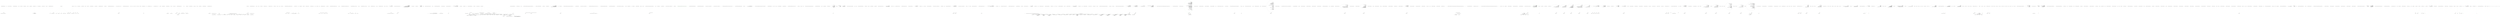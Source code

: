 digraph  {
n0 [cluster="HangFire.Web.HtmlHelper.DisplayMethod(HangFire.Common.Job)", label="Entry HangFire.Web.HtmlHelper.DisplayMethod(HangFire.Common.Job)", span="30-30"];
n1 [cluster="HangFire.Web.HtmlHelper.DisplayMethod(HangFire.Common.Job)", label="job == null", span="32-32"];
n3 [cluster="HangFire.Web.HtmlHelper.DisplayMethod(HangFire.Common.Job)", label="return new HtmlString(String.Format(''{0}.{1}'', job.Type.Name, job.Method.Name));", span="37-37"];
n2 [cluster="HangFire.Web.HtmlHelper.DisplayMethod(HangFire.Common.Job)", label="return new HtmlString(''<em>Can not find the target method.</em>'');", span="34-34"];
n4 [cluster="HangFire.Web.HtmlHelper.DisplayMethod(HangFire.Common.Job)", label="Exit HangFire.Web.HtmlHelper.DisplayMethod(HangFire.Common.Job)", span="30-30"];
n5 [cluster="HtmlString.cstr", label="Entry HtmlString.cstr", span=""];
n6 [cluster="string.Format(string, object, object)", label="Entry string.Format(string, object, object)", span="0-0"];
n7 [cluster="HangFire.Web.HtmlHelper.Raw(string)", label="Entry HangFire.Web.HtmlHelper.Raw(string)", span="40-40"];
n8 [cluster="HangFire.Web.HtmlHelper.Raw(string)", label="return new HtmlString(value);", span="42-42"];
n9 [cluster="HangFire.Web.HtmlHelper.Raw(string)", label="Exit HangFire.Web.HtmlHelper.Raw(string)", span="40-40"];
n10 [cluster="HangFire.Web.HtmlHelper.JobId(string, bool)", label="Entry HangFire.Web.HtmlHelper.JobId(string, bool)", span="45-45"];
n11 [cluster="HangFire.Web.HtmlHelper.JobId(string, bool)", label="Guid guid", span="47-47"];
n12 [cluster="HangFire.Web.HtmlHelper.JobId(string, bool)", label="return new HtmlString(Guid.TryParse(jobId, out guid)\r\n                ? (shorten ? jobId.Substring(0, 8) : jobId)\r\n                : ''#'' + jobId);", span="48-50"];
n13 [cluster="HangFire.Web.HtmlHelper.JobId(string, bool)", label="Exit HangFire.Web.HtmlHelper.JobId(string, bool)", span="45-45"];
n14 [cluster="System.Guid.TryParse(string, out System.Guid)", label="Entry System.Guid.TryParse(string, out System.Guid)", span="0-0"];
n15 [cluster="string.Substring(int, int)", label="Entry string.Substring(int, int)", span="0-0"];
n16 [cluster="HangFire.Web.HtmlHelper.ToHumanDuration(System.TimeSpan?, bool)", label="Entry HangFire.Web.HtmlHelper.ToHumanDuration(System.TimeSpan?, bool)", span="53-53"];
n17 [cluster="HangFire.Web.HtmlHelper.ToHumanDuration(System.TimeSpan?, bool)", label="duration == null", span="55-55"];
n20 [cluster="HangFire.Web.HtmlHelper.ToHumanDuration(System.TimeSpan?, bool)", label=displaySign, span="58-58"];
n21 [cluster="HangFire.Web.HtmlHelper.ToHumanDuration(System.TimeSpan?, bool)", label="builder.Append(duration.Value.TotalMilliseconds < 0 ? ''-'' : ''+'')", span="60-60"];
n22 [cluster="HangFire.Web.HtmlHelper.ToHumanDuration(System.TimeSpan?, bool)", label="duration = duration.Value.Duration()", span="63-63"];
n18 [cluster="HangFire.Web.HtmlHelper.ToHumanDuration(System.TimeSpan?, bool)", label="return null;", span="55-55"];
n19 [cluster="HangFire.Web.HtmlHelper.ToHumanDuration(System.TimeSpan?, bool)", label="var builder = new StringBuilder()", span="57-57"];
n36 [cluster="System.Text.StringBuilder.StringBuilder()", label="Entry System.Text.StringBuilder.StringBuilder()", span="0-0"];
n24 [cluster="HangFire.Web.HtmlHelper.ToHumanDuration(System.TimeSpan?, bool)", label="builder.AppendFormat(''{0}d '', duration.Value.Days)", span="67-67"];
n26 [cluster="HangFire.Web.HtmlHelper.ToHumanDuration(System.TimeSpan?, bool)", label="builder.AppendFormat(''{0}h '', duration.Value.Hours)", span="72-72"];
n28 [cluster="HangFire.Web.HtmlHelper.ToHumanDuration(System.TimeSpan?, bool)", label="builder.AppendFormat(''{0}m '', duration.Value.Minutes)", span="77-77"];
n31 [cluster="HangFire.Web.HtmlHelper.ToHumanDuration(System.TimeSpan?, bool)", label="builder.Length <= 1", span="85-85"];
n33 [cluster="HangFire.Web.HtmlHelper.ToHumanDuration(System.TimeSpan?, bool)", label="builder.Remove(builder.Length - 1, 1)", span="90-90"];
n34 [cluster="HangFire.Web.HtmlHelper.ToHumanDuration(System.TimeSpan?, bool)", label="return builder.ToString();", span="92-92"];
n37 [cluster="System.Text.StringBuilder.Append(string)", label="Entry System.Text.StringBuilder.Append(string)", span="0-0"];
n23 [cluster="HangFire.Web.HtmlHelper.ToHumanDuration(System.TimeSpan?, bool)", label="duration.Value.Days > 0", span="65-65"];
n38 [cluster="System.TimeSpan.Duration()", label="Entry System.TimeSpan.Duration()", span="0-0"];
n25 [cluster="HangFire.Web.HtmlHelper.ToHumanDuration(System.TimeSpan?, bool)", label="duration.Value.Hours > 0", span="70-70"];
n27 [cluster="HangFire.Web.HtmlHelper.ToHumanDuration(System.TimeSpan?, bool)", label="duration.Value.Minutes > 0", span="75-75"];
n39 [cluster="System.Text.StringBuilder.AppendFormat(string, object)", label="Entry System.Text.StringBuilder.AppendFormat(string, object)", span="0-0"];
n40 [cluster="System.Text.StringBuilder.Remove(int, int)", label="Entry System.Text.StringBuilder.Remove(int, int)", span="0-0"];
n35 [cluster="HangFire.Web.HtmlHelper.ToHumanDuration(System.TimeSpan?, bool)", label="Exit HangFire.Web.HtmlHelper.ToHumanDuration(System.TimeSpan?, bool)", span="53-53"];
n41 [cluster="System.Text.StringBuilder.ToString()", label="Entry System.Text.StringBuilder.ToString()", span="0-0"];
n42 [cluster="HangFire.Web.HtmlHelper.FormatProperties(System.Collections.Generic.IDictionary<string, string>)", label="Entry HangFire.Web.HtmlHelper.FormatProperties(System.Collections.Generic.IDictionary<string, string>)", span="95-95"];
n43 [cluster="HangFire.Web.HtmlHelper.FormatProperties(System.Collections.Generic.IDictionary<string, string>)", label="return @String.Join('', '', properties.Select(x => String.Format(''{0}: \''{1}\'''', x.Key, x.Value)));", span="97-97"];
n44 [cluster="HangFire.Web.HtmlHelper.FormatProperties(System.Collections.Generic.IDictionary<string, string>)", label="Exit HangFire.Web.HtmlHelper.FormatProperties(System.Collections.Generic.IDictionary<string, string>)", span="95-95"];
n45 [cluster="Unk.Select", label="Entry Unk.Select", span=""];
n46 [cluster="Unk.Join", label="Entry Unk.Join", span=""];
n47 [cluster="lambda expression", label="Entry lambda expression", span="97-97"];
n48 [cluster="lambda expression", label="String.Format(''{0}: \''{1}\'''', x.Key, x.Value)", span="97-97"];
n49 [cluster="lambda expression", label="Exit lambda expression", span="97-97"];
n50 [cluster="HangFire.Web.HtmlHelper.QueueLabel(string)", label="Entry HangFire.Web.HtmlHelper.QueueLabel(string)", span="100-100"];
n51 [cluster="HangFire.Web.HtmlHelper.QueueLabel(string)", label="string label", span="102-102"];
n52 [cluster="HangFire.Web.HtmlHelper.QueueLabel(string)", label="queue != null", span="103-103"];
n53 [cluster="HangFire.Web.HtmlHelper.QueueLabel(string)", label="label = ''<span class=\''label label-queue label-primary\''>'' + queue + ''</span>''", span="105-105"];
n54 [cluster="HangFire.Web.HtmlHelper.QueueLabel(string)", label="label = ''<span class=\''label label-queue label-danger\''><i>Unknown</i></span>''", span="109-109"];
n55 [cluster="HangFire.Web.HtmlHelper.QueueLabel(string)", label="return new HtmlString(label);", span="112-112"];
n56 [cluster="HangFire.Web.HtmlHelper.QueueLabel(string)", label="Exit HangFire.Web.HtmlHelper.QueueLabel(string)", span="100-100"];
n57 [cluster="HangFire.Web.HtmlHelper.MarkupStackTrace(string)", label="Entry HangFire.Web.HtmlHelper.MarkupStackTrace(string)", span="115-115"];
n58 [cluster="HangFire.Web.HtmlHelper.MarkupStackTrace(string)", label="var writer = new StringWriter()", span="117-117"];
n59 [cluster="HangFire.Web.HtmlHelper.MarkupStackTrace(string)", label="MarkupStackTrace(stackTrace, writer)", span="119-119"];
n62 [cluster="System.IO.StringWriter.StringWriter()", label="Entry System.IO.StringWriter.StringWriter()", span="0-0"];
n60 [cluster="HangFire.Web.HtmlHelper.MarkupStackTrace(string)", label="return new HtmlString(writer.ToString());", span="120-120"];
n63 [cluster="HangFire.Web.HtmlHelper.MarkupStackTrace(string, System.IO.TextWriter)", label="Entry HangFire.Web.HtmlHelper.MarkupStackTrace(string, System.IO.TextWriter)", span="145-145"];
n61 [cluster="HangFire.Web.HtmlHelper.MarkupStackTrace(string)", label="Exit HangFire.Web.HtmlHelper.MarkupStackTrace(string)", span="115-115"];
n64 [cluster="System.IO.StringWriter.ToString()", label="Entry System.IO.StringWriter.ToString()", span="0-0"];
n65 [cluster="HangFire.Web.HtmlHelper.MarkupStackTrace(string, System.IO.TextWriter)", label="Debug.Assert(text != null)", span="147-147"];
n66 [cluster="HangFire.Web.HtmlHelper.MarkupStackTrace(string, System.IO.TextWriter)", label="Debug.Assert(writer != null)", span="148-148"];
n68 [cluster="HangFire.Web.HtmlHelper.MarkupStackTrace(string, System.IO.TextWriter)", label="_reStackTrace.Matches(text)", span="152-152"];
n69 [cluster="HangFire.Web.HtmlHelper.MarkupStackTrace(string, System.IO.TextWriter)", label="HtmlEncode(text.Substring(anchor, match.Index - anchor), writer)", span="154-154"];
n70 [cluster="HangFire.Web.HtmlHelper.MarkupStackTrace(string, System.IO.TextWriter)", label="MarkupStackFrame(text, match, writer)", span="155-155"];
n72 [cluster="HangFire.Web.HtmlHelper.MarkupStackTrace(string, System.IO.TextWriter)", label="HtmlEncode(text.Substring(anchor), writer)", span="159-159"];
n74 [cluster="System.Diagnostics.Debug.Assert(bool)", label="Entry System.Diagnostics.Debug.Assert(bool)", span="0-0"];
n67 [cluster="HangFire.Web.HtmlHelper.MarkupStackTrace(string, System.IO.TextWriter)", label="int anchor = 0", span="150-150"];
n75 [cluster="System.Text.RegularExpressions.Regex.Matches(string)", label="Entry System.Text.RegularExpressions.Regex.Matches(string)", span="0-0"];
n71 [cluster="HangFire.Web.HtmlHelper.MarkupStackTrace(string, System.IO.TextWriter)", label="anchor = match.Index + match.Length", span="156-156"];
n76 [cluster="HangFire.Web.HtmlHelper.HtmlEncode(string, System.IO.TextWriter)", label="Entry HangFire.Web.HtmlHelper.HtmlEncode(string, System.IO.TextWriter)", span="260-260"];
n77 [cluster="HangFire.Web.HtmlHelper.MarkupStackFrame(string, System.Text.RegularExpressions.Match, System.IO.TextWriter)", label="Entry HangFire.Web.HtmlHelper.MarkupStackFrame(string, System.Text.RegularExpressions.Match, System.IO.TextWriter)", span="162-162"];
n73 [cluster="HangFire.Web.HtmlHelper.MarkupStackTrace(string, System.IO.TextWriter)", label="Exit HangFire.Web.HtmlHelper.MarkupStackTrace(string, System.IO.TextWriter)", span="145-145"];
n78 [cluster="string.Substring(int)", label="Entry string.Substring(int)", span="0-0"];
n79 [cluster="HangFire.Web.HtmlHelper.MarkupStackFrame(string, System.Text.RegularExpressions.Match, System.IO.TextWriter)", label="Debug.Assert(text != null)", span="164-164"];
n80 [cluster="HangFire.Web.HtmlHelper.MarkupStackFrame(string, System.Text.RegularExpressions.Match, System.IO.TextWriter)", label="Debug.Assert(match != null)", span="165-165"];
n81 [cluster="HangFire.Web.HtmlHelper.MarkupStackFrame(string, System.Text.RegularExpressions.Match, System.IO.TextWriter)", label="Debug.Assert(writer != null)", span="166-166"];
n82 [cluster="HangFire.Web.HtmlHelper.MarkupStackFrame(string, System.Text.RegularExpressions.Match, System.IO.TextWriter)", label="int anchor = match.Index", span="168-168"];
n83 [cluster="HangFire.Web.HtmlHelper.MarkupStackFrame(string, System.Text.RegularExpressions.Match, System.IO.TextWriter)", label="GroupCollection groups = match.Groups", span="169-169"];
n85 [cluster="HangFire.Web.HtmlHelper.MarkupStackFrame(string, System.Text.RegularExpressions.Match, System.IO.TextWriter)", label="HtmlEncode(text.Substring(anchor, type.Index - anchor), writer)", span="176-176"];
n87 [cluster="HangFire.Web.HtmlHelper.MarkupStackFrame(string, System.Text.RegularExpressions.Match, System.IO.TextWriter)", label="writer.Write(''<span class='st-frame'>'')", span="178-178"];
n88 [cluster="HangFire.Web.HtmlHelper.MarkupStackFrame(string, System.Text.RegularExpressions.Match, System.IO.TextWriter)", label="anchor = StackFrameSpan(text, anchor, ''st-type'', type, writer)", span="179-179"];
n89 [cluster="HangFire.Web.HtmlHelper.MarkupStackFrame(string, System.Text.RegularExpressions.Match, System.IO.TextWriter)", label="anchor = StackFrameSpan(text, anchor, ''st-method'', groups[''method''], writer)", span="180-180"];
n91 [cluster="HangFire.Web.HtmlHelper.MarkupStackFrame(string, System.Text.RegularExpressions.Match, System.IO.TextWriter)", label="HtmlEncode(text.Substring(anchor, parameters.Index - anchor), writer)", span="187-187"];
n92 [cluster="HangFire.Web.HtmlHelper.MarkupStackFrame(string, System.Text.RegularExpressions.Match, System.IO.TextWriter)", label="writer.Write(''<span class='st-params'>('')", span="188-188"];
n97 [cluster="HangFire.Web.HtmlHelper.MarkupStackFrame(string, System.Text.RegularExpressions.Match, System.IO.TextWriter)", label="Span(writer, ''st-param'', parameter.Trim())", span="195-195"];
n99 [cluster="HangFire.Web.HtmlHelper.MarkupStackFrame(string, System.Text.RegularExpressions.Match, System.IO.TextWriter)", label="writer.Write('', '')", span="200-200"];
n101 [cluster="HangFire.Web.HtmlHelper.MarkupStackFrame(string, System.Text.RegularExpressions.Match, System.IO.TextWriter)", label="Span(writer, ''st-param-type'', argType)", span="202-202"];
n102 [cluster="HangFire.Web.HtmlHelper.MarkupStackFrame(string, System.Text.RegularExpressions.Match, System.IO.TextWriter)", label="writer.Write(' ')", span="203-203"];
n104 [cluster="HangFire.Web.HtmlHelper.MarkupStackFrame(string, System.Text.RegularExpressions.Match, System.IO.TextWriter)", label="Span(writer, ''st-param-name'', argName)", span="205-205"];
n105 [cluster="HangFire.Web.HtmlHelper.MarkupStackFrame(string, System.Text.RegularExpressions.Match, System.IO.TextWriter)", label="writer.Write('')</span>'')", span="208-208"];
n107 [cluster="HangFire.Web.HtmlHelper.MarkupStackFrame(string, System.Text.RegularExpressions.Match, System.IO.TextWriter)", label="anchor = StackFrameSpan(text, anchor, ''st-file'', groups[''file''], writer)", span="215-215"];
n108 [cluster="HangFire.Web.HtmlHelper.MarkupStackFrame(string, System.Text.RegularExpressions.Match, System.IO.TextWriter)", label="anchor = StackFrameSpan(text, anchor, ''st-line'', groups[''line''], writer)", span="216-216"];
n109 [cluster="HangFire.Web.HtmlHelper.MarkupStackFrame(string, System.Text.RegularExpressions.Match, System.IO.TextWriter)", label="writer.Write(''</span>'')", span="218-218"];
n110 [cluster="HangFire.Web.HtmlHelper.MarkupStackFrame(string, System.Text.RegularExpressions.Match, System.IO.TextWriter)", label="int end = match.Index + match.Length", span="224-224"];
n111 [cluster="HangFire.Web.HtmlHelper.MarkupStackFrame(string, System.Text.RegularExpressions.Match, System.IO.TextWriter)", label="HtmlEncode(text.Substring(anchor, end - anchor), writer)", span="225-225"];
n84 [cluster="HangFire.Web.HtmlHelper.MarkupStackFrame(string, System.Text.RegularExpressions.Match, System.IO.TextWriter)", label="Group type = groups[''type'']", span="175-175"];
n90 [cluster="HangFire.Web.HtmlHelper.MarkupStackFrame(string, System.Text.RegularExpressions.Match, System.IO.TextWriter)", label="Group parameters = groups[''params'']", span="186-186"];
n86 [cluster="HangFire.Web.HtmlHelper.MarkupStackFrame(string, System.Text.RegularExpressions.Match, System.IO.TextWriter)", label="anchor = type.Index", span="177-177"];
n113 [cluster="System.IO.TextWriter.Write(string)", label="Entry System.IO.TextWriter.Write(string)", span="0-0"];
n114 [cluster="HangFire.Web.HtmlHelper.StackFrameSpan(string, int, string, System.Text.RegularExpressions.Group, System.IO.TextWriter)", label="Entry HangFire.Web.HtmlHelper.StackFrameSpan(string, int, string, System.Text.RegularExpressions.Group, System.IO.TextWriter)", span="228-228"];
n94 [cluster="HangFire.Web.HtmlHelper.MarkupStackFrame(string, System.Text.RegularExpressions.Match, System.IO.TextWriter)", label="parameters.Captures[0].Value.Split(',')", span="190-190"];
n106 [cluster="HangFire.Web.HtmlHelper.MarkupStackFrame(string, System.Text.RegularExpressions.Match, System.IO.TextWriter)", label="anchor = parameters.Index + parameters.Length", span="209-209"];
n93 [cluster="HangFire.Web.HtmlHelper.MarkupStackFrame(string, System.Text.RegularExpressions.Match, System.IO.TextWriter)", label="int position = 0", span="189-189"];
n98 [cluster="HangFire.Web.HtmlHelper.MarkupStackFrame(string, System.Text.RegularExpressions.Match, System.IO.TextWriter)", label="position++ > 0", span="199-199"];
n95 [cluster="HangFire.Web.HtmlHelper.MarkupStackFrame(string, System.Text.RegularExpressions.Match, System.IO.TextWriter)", label="int spaceIndex = parameter.LastIndexOf(' ')", span="192-192"];
n115 [cluster="string.Split(params char[])", label="Entry string.Split(params char[])", span="0-0"];
n100 [cluster="HangFire.Web.HtmlHelper.MarkupStackFrame(string, System.Text.RegularExpressions.Match, System.IO.TextWriter)", label="string argType = parameter.Substring(0, spaceIndex).Trim()", span="201-201"];
n103 [cluster="HangFire.Web.HtmlHelper.MarkupStackFrame(string, System.Text.RegularExpressions.Match, System.IO.TextWriter)", label="string argName = parameter.Substring(spaceIndex + 1).Trim()", span="204-204"];
n96 [cluster="HangFire.Web.HtmlHelper.MarkupStackFrame(string, System.Text.RegularExpressions.Match, System.IO.TextWriter)", label="spaceIndex <= 0", span="193-193"];
n116 [cluster="string.LastIndexOf(char)", label="Entry string.LastIndexOf(char)", span="0-0"];
n117 [cluster="string.Trim()", label="Entry string.Trim()", span="0-0"];
n118 [cluster="HangFire.Web.HtmlHelper.Span(System.IO.TextWriter, string, string)", label="Entry HangFire.Web.HtmlHelper.Span(System.IO.TextWriter, string, string)", span="249-249"];
n119 [cluster="System.IO.TextWriter.Write(char)", label="Entry System.IO.TextWriter.Write(char)", span="0-0"];
n112 [cluster="HangFire.Web.HtmlHelper.MarkupStackFrame(string, System.Text.RegularExpressions.Match, System.IO.TextWriter)", label="Exit HangFire.Web.HtmlHelper.MarkupStackFrame(string, System.Text.RegularExpressions.Match, System.IO.TextWriter)", span="162-162"];
n120 [cluster="HangFire.Web.HtmlHelper.StackFrameSpan(string, int, string, System.Text.RegularExpressions.Group, System.IO.TextWriter)", label="Debug.Assert(text != null)", span="230-230"];
n121 [cluster="HangFire.Web.HtmlHelper.StackFrameSpan(string, int, string, System.Text.RegularExpressions.Group, System.IO.TextWriter)", label="Debug.Assert(group != null)", span="231-231"];
n122 [cluster="HangFire.Web.HtmlHelper.StackFrameSpan(string, int, string, System.Text.RegularExpressions.Group, System.IO.TextWriter)", label="Debug.Assert(writer != null)", span="232-232"];
n123 [cluster="HangFire.Web.HtmlHelper.StackFrameSpan(string, int, string, System.Text.RegularExpressions.Group, System.IO.TextWriter)", label="return group.Success\r\n                 ? StackFrameSpan(text, anchor, klass, group.Value, group.Index, group.Length, writer)\r\n                 : anchor;", span="234-236"];
n124 [cluster="HangFire.Web.HtmlHelper.StackFrameSpan(string, int, string, System.Text.RegularExpressions.Group, System.IO.TextWriter)", label="Exit HangFire.Web.HtmlHelper.StackFrameSpan(string, int, string, System.Text.RegularExpressions.Group, System.IO.TextWriter)", span="228-228"];
n125 [cluster="HangFire.Web.HtmlHelper.StackFrameSpan(string, int, string, string, int, int, System.IO.TextWriter)", label="Entry HangFire.Web.HtmlHelper.StackFrameSpan(string, int, string, string, int, int, System.IO.TextWriter)", span="239-239"];
n126 [cluster="HangFire.Web.HtmlHelper.StackFrameSpan(string, int, string, string, int, int, System.IO.TextWriter)", label="Debug.Assert(text != null)", span="241-241"];
n127 [cluster="HangFire.Web.HtmlHelper.StackFrameSpan(string, int, string, string, int, int, System.IO.TextWriter)", label="Debug.Assert(writer != null)", span="242-242"];
n128 [cluster="HangFire.Web.HtmlHelper.StackFrameSpan(string, int, string, string, int, int, System.IO.TextWriter)", label="HtmlEncode(text.Substring(anchor, index - anchor), writer)", span="244-244"];
n129 [cluster="HangFire.Web.HtmlHelper.StackFrameSpan(string, int, string, string, int, int, System.IO.TextWriter)", label="Span(writer, klass, value)", span="245-245"];
n130 [cluster="HangFire.Web.HtmlHelper.StackFrameSpan(string, int, string, string, int, int, System.IO.TextWriter)", label="return index + length;", span="246-246"];
n131 [cluster="HangFire.Web.HtmlHelper.StackFrameSpan(string, int, string, string, int, int, System.IO.TextWriter)", label="Exit HangFire.Web.HtmlHelper.StackFrameSpan(string, int, string, string, int, int, System.IO.TextWriter)", span="239-239"];
n132 [cluster="HangFire.Web.HtmlHelper.Span(System.IO.TextWriter, string, string)", label="Debug.Assert(writer != null)", span="251-251"];
n133 [cluster="HangFire.Web.HtmlHelper.Span(System.IO.TextWriter, string, string)", label="writer.Write(''<span class=''')", span="253-253"];
n134 [cluster="HangFire.Web.HtmlHelper.Span(System.IO.TextWriter, string, string)", label="writer.Write(klass)", span="254-254"];
n135 [cluster="HangFire.Web.HtmlHelper.Span(System.IO.TextWriter, string, string)", label="writer.Write('''>'')", span="255-255"];
n136 [cluster="HangFire.Web.HtmlHelper.Span(System.IO.TextWriter, string, string)", label="HtmlEncode(value, writer)", span="256-256"];
n137 [cluster="HangFire.Web.HtmlHelper.Span(System.IO.TextWriter, string, string)", label="writer.Write(''</span>'')", span="257-257"];
n138 [cluster="HangFire.Web.HtmlHelper.Span(System.IO.TextWriter, string, string)", label="Exit HangFire.Web.HtmlHelper.Span(System.IO.TextWriter, string, string)", span="249-249"];
n139 [cluster="HangFire.Web.HtmlHelper.HtmlEncode(string, System.IO.TextWriter)", label="Debug.Assert(writer != null)", span="262-262"];
n140 [cluster="HangFire.Web.HtmlHelper.HtmlEncode(string, System.IO.TextWriter)", label="HttpUtility.HtmlEncode(text, writer)", span="263-263"];
n141 [cluster="HangFire.Web.HtmlHelper.HtmlEncode(string, System.IO.TextWriter)", label="Exit HangFire.Web.HtmlHelper.HtmlEncode(string, System.IO.TextWriter)", span="260-260"];
n142 [cluster="Unk.HtmlEncode", label="Entry Unk.HtmlEncode", span=""];
m1_8 [cluster="Unk.OnFeatureStart", file="SqlServerConnection.cs", label="Entry Unk.OnFeatureStart", span=""];
m1_25 [cluster="HangFire.SqlServer.SqlServerConnection.FetchNextJob(string[], System.Threading.CancellationToken)", file="SqlServerConnection.cs", label="var providers = queues\r\n                .Select(queue => _queueProviders.GetProvider(queue))\r\n                .Distinct()\r\n                .ToArray()", span="68-71"];
m1_150 [cluster="HangFire.SqlServer.SqlServerConnection.AnnounceServer(string, HangFire.Server.ServerContext)", file="SqlServerConnection.cs", label="Entry HangFire.SqlServer.SqlServerConnection.AnnounceServer(string, HangFire.Server.ServerContext)", span="277-277"];
m1_156 [cluster="HangFire.SqlServer.SqlServerConnection.AnnounceServer(string, HangFire.Server.ServerContext)", file="SqlServerConnection.cs", label="_connection.Execute(\r\n                @''merge HangFire.Server as Target ''\r\n                + @''using (VALUES (@id, @data, @heartbeat)) as Source (Id, Data, Heartbeat) ''\r\n                + @''on Target.Id = Source.Id ''\r\n                + @''when matched then update set Data = Source.Data, LastHeartbeat = Source.Heartbeat ''\r\n                + @''when not matched then insert (Id, Data, LastHeartbeat) values (Source.Id, Source.Data, Source.Heartbeat);'',\r\n                new { id = serverId, data = JobHelper.ToJson(data), heartbeat = DateTime.UtcNow })", span="289-295"];
m1_152 [cluster="HangFire.SqlServer.SqlServerConnection.AnnounceServer(string, HangFire.Server.ServerContext)", file="SqlServerConnection.cs", label="throw new ArgumentNullException(''serverId'');", span="279-279"];
m1_154 [cluster="HangFire.SqlServer.SqlServerConnection.AnnounceServer(string, HangFire.Server.ServerContext)", file="SqlServerConnection.cs", label="throw new ArgumentNullException(''context'');", span="280-280"];
m1_155 [cluster="HangFire.SqlServer.SqlServerConnection.AnnounceServer(string, HangFire.Server.ServerContext)", file="SqlServerConnection.cs", label="var data = new ServerData\r\n            {\r\n                WorkerCount = context.WorkerCount,\r\n                Queues = context.Queues,\r\n                StartedAt = DateTime.UtcNow,\r\n            }", span="282-287"];
m1_151 [cluster="HangFire.SqlServer.SqlServerConnection.AnnounceServer(string, HangFire.Server.ServerContext)", file="SqlServerConnection.cs", label="serverId == null", span="279-279"];
m1_153 [cluster="HangFire.SqlServer.SqlServerConnection.AnnounceServer(string, HangFire.Server.ServerContext)", file="SqlServerConnection.cs", label="context == null", span="280-280"];
m1_157 [cluster="HangFire.SqlServer.SqlServerConnection.AnnounceServer(string, HangFire.Server.ServerContext)", file="SqlServerConnection.cs", label="Exit HangFire.SqlServer.SqlServerConnection.AnnounceServer(string, HangFire.Server.ServerContext)", span="277-277"];
m1_26 [cluster="HangFire.SqlServer.SqlServerConnection.FetchNextJob(string[], System.Threading.CancellationToken)", file="SqlServerConnection.cs", label="providers.Length != 1", span="73-73"];
m1_27 [cluster="HangFire.SqlServer.SqlServerConnection.FetchNextJob(string[], System.Threading.CancellationToken)", file="SqlServerConnection.cs", label="throw new InvalidOperationException(String.Format(\r\n                    ''Multiple provider instances registered for queues: {0}. You should choose only one type of persistent queues per server instance.'',\r\n                    String.Join('', '', queues)));", span="75-77"];
m1_28 [cluster="HangFire.SqlServer.SqlServerConnection.FetchNextJob(string[], System.Threading.CancellationToken)", file="SqlServerConnection.cs", label="var persistentQueue = providers[0].GetJobQueue(_connection)", span="80-80"];
m1_29 [cluster="HangFire.SqlServer.SqlServerConnection.FetchNextJob(string[], System.Threading.CancellationToken)", file="SqlServerConnection.cs", label="return persistentQueue.Dequeue(queues, cancellationToken);", span="81-81"];
m1_102 [cluster="HangFire.SqlServer.SqlServerConnection.GetJobParameter(string, string)", file="SqlServerConnection.cs", label="Entry HangFire.SqlServer.SqlServerConnection.GetJobParameter(string, string)", span="209-209"];
m1_107 [cluster="HangFire.SqlServer.SqlServerConnection.GetJobParameter(string, string)", file="SqlServerConnection.cs", label="return _connection.Query<string>(\r\n                @''select Value from HangFire.JobParameter where JobId = @id and Name = @name'',\r\n                new { id = id, name = name })\r\n                .SingleOrDefault();", span="214-217"];
m1_104 [cluster="HangFire.SqlServer.SqlServerConnection.GetJobParameter(string, string)", file="SqlServerConnection.cs", label="throw new ArgumentNullException(''id'');", span="211-211"];
m1_106 [cluster="HangFire.SqlServer.SqlServerConnection.GetJobParameter(string, string)", file="SqlServerConnection.cs", label="throw new ArgumentNullException(''name'');", span="212-212"];
m1_105 [cluster="HangFire.SqlServer.SqlServerConnection.GetJobParameter(string, string)", file="SqlServerConnection.cs", label="name == null", span="212-212"];
m1_103 [cluster="HangFire.SqlServer.SqlServerConnection.GetJobParameter(string, string)", file="SqlServerConnection.cs", label="id == null", span="211-211"];
m1_108 [cluster="HangFire.SqlServer.SqlServerConnection.GetJobParameter(string, string)", file="SqlServerConnection.cs", label="Exit HangFire.SqlServer.SqlServerConnection.GetJobParameter(string, string)", span="209-209"];
m1_21 [cluster="string.Format(string, object)", file="SqlServerConnection.cs", label="Entry string.Format(string, object)", span="0-0"];
m1_9 [cluster="HangFire.SqlServer.SqlServerConnection.Dispose()", file="SqlServerConnection.cs", label="Entry HangFire.SqlServer.SqlServerConnection.Dispose()", span="46-46"];
m1_10 [cluster="HangFire.SqlServer.SqlServerConnection.Dispose()", file="SqlServerConnection.cs", label="_connection.Dispose()", span="48-48"];
m1_11 [cluster="HangFire.SqlServer.SqlServerConnection.Dispose()", file="SqlServerConnection.cs", label="Exit HangFire.SqlServer.SqlServerConnection.Dispose()", span="46-46"];
m1_12 [cluster="Unk.Dispose", file="SqlServerConnection.cs", label="Entry Unk.Dispose", span=""];
m1_124 [cluster="HangFire.SqlServer.SqlServerConnection.SetRangeInHash(string, System.Collections.Generic.IEnumerable<System.Collections.Generic.KeyValuePair<string, string>>)", file="SqlServerConnection.cs", label="Entry HangFire.SqlServer.SqlServerConnection.SetRangeInHash(string, System.Collections.Generic.IEnumerable<System.Collections.Generic.KeyValuePair<string, string>>)", span="242-242"];
m1_132 [cluster="HangFire.SqlServer.SqlServerConnection.SetRangeInHash(string, System.Collections.Generic.IEnumerable<System.Collections.Generic.KeyValuePair<string, string>>)", file="SqlServerConnection.cs", label="_connection.Execute(sql, new { key = key, field = keyValuePair.Key, value = keyValuePair.Value })", span="258-258"];
m1_126 [cluster="HangFire.SqlServer.SqlServerConnection.SetRangeInHash(string, System.Collections.Generic.IEnumerable<System.Collections.Generic.KeyValuePair<string, string>>)", file="SqlServerConnection.cs", label="throw new ArgumentNullException(''key'');", span="244-244"];
m1_128 [cluster="HangFire.SqlServer.SqlServerConnection.SetRangeInHash(string, System.Collections.Generic.IEnumerable<System.Collections.Generic.KeyValuePair<string, string>>)", file="SqlServerConnection.cs", label="throw new ArgumentNullException(''keyValuePairs'');", span="245-245"];
m1_131 [cluster="HangFire.SqlServer.SqlServerConnection.SetRangeInHash(string, System.Collections.Generic.IEnumerable<System.Collections.Generic.KeyValuePair<string, string>>)", file="SqlServerConnection.cs", label=keyValuePairs, span="256-256"];
m1_129 [cluster="HangFire.SqlServer.SqlServerConnection.SetRangeInHash(string, System.Collections.Generic.IEnumerable<System.Collections.Generic.KeyValuePair<string, string>>)", file="SqlServerConnection.cs", label="string sql = @''\r\nmerge HangFire.Hash as Target\r\nusing (VALUES (@key, @field, @value)) as Source ([Key], Field, Value)\r\non Target.[Key] = Source.[Key] and Target.Field = Source.Field\r\nwhen matched then update set Value = Source.Value\r\nwhen not matched then insert ([Key], Field, Value) values (Source.[Key], Source.Field, Source.Value);''", span="247-252"];
m1_125 [cluster="HangFire.SqlServer.SqlServerConnection.SetRangeInHash(string, System.Collections.Generic.IEnumerable<System.Collections.Generic.KeyValuePair<string, string>>)", file="SqlServerConnection.cs", label="key == null", span="244-244"];
m1_127 [cluster="HangFire.SqlServer.SqlServerConnection.SetRangeInHash(string, System.Collections.Generic.IEnumerable<System.Collections.Generic.KeyValuePair<string, string>>)", file="SqlServerConnection.cs", label="keyValuePairs == null", span="245-245"];
m1_130 [cluster="HangFire.SqlServer.SqlServerConnection.SetRangeInHash(string, System.Collections.Generic.IEnumerable<System.Collections.Generic.KeyValuePair<string, string>>)", file="SqlServerConnection.cs", label="var transaction = new TransactionScope()", span="254-254"];
m1_133 [cluster="HangFire.SqlServer.SqlServerConnection.SetRangeInHash(string, System.Collections.Generic.IEnumerable<System.Collections.Generic.KeyValuePair<string, string>>)", file="SqlServerConnection.cs", label="transaction.Complete()", span="261-261"];
m1_134 [cluster="HangFire.SqlServer.SqlServerConnection.SetRangeInHash(string, System.Collections.Generic.IEnumerable<System.Collections.Generic.KeyValuePair<string, string>>)", file="SqlServerConnection.cs", label="Exit HangFire.SqlServer.SqlServerConnection.SetRangeInHash(string, System.Collections.Generic.IEnumerable<System.Collections.Generic.KeyValuePair<string, string>>)", span="242-242"];
m1_158 [cluster="HangFire.SqlServer.Entities.ServerData.ServerData()", file="SqlServerConnection.cs", label="Entry HangFire.SqlServer.Entities.ServerData.ServerData()", span="20-20"];
m1_85 [cluster="HangFire.Tests.ServerWatchdogFeature.ItShouldNotRemoveTheRecentlyStartedServerWithTimedOutHeartbeat()", file="SqlServerConnection.cs", label="testRunner.Then(''the server should not be removed'', ((string)(null)), ((TechTalk.SpecFlow.Table)(null)), ''Then '')", span="190-190"];
m1_89 [cluster="HangFire.Tests.ServerWatchdogFeature.ItShouldRemoveOnlyThoseServersThatWereTimedOut()", file="SqlServerConnection.cs", label="TechTalk.SpecFlow.ScenarioInfo scenarioInfo = new TechTalk.SpecFlow.ScenarioInfo(''It should remove only those servers that were timed out'', ((string[])(null)))", span="201-201"];
m1_92 [cluster="HangFire.Tests.ServerWatchdogFeature.ItShouldRemoveOnlyThoseServersThatWereTimedOut()", file="SqlServerConnection.cs", label="testRunner.Given(''a server \'Active\' that was started a second ago'', ((string)(null)), ((TechTalk.SpecFlow.Table)(null)), ''Given '')", span="207-207"];
m1_87 [cluster="HangFire.Tests.ServerWatchdogFeature.ItShouldNotRemoveTheRecentlyStartedServerWithTimedOutHeartbeat()", file="SqlServerConnection.cs", label="Exit HangFire.Tests.ServerWatchdogFeature.ItShouldNotRemoveTheRecentlyStartedServerWithTimedOutHeartbeat()", span="176-176"];
m1_88 [cluster="HangFire.Tests.ServerWatchdogFeature.ItShouldRemoveOnlyThoseServersThatWereTimedOut()", file="SqlServerConnection.cs", label="Entry HangFire.Tests.ServerWatchdogFeature.ItShouldRemoveOnlyThoseServersThatWereTimedOut()", span="199-199"];
m1_90 [cluster="HangFire.Tests.ServerWatchdogFeature.ItShouldRemoveOnlyThoseServersThatWereTimedOut()", file="SqlServerConnection.cs", label="this.ScenarioSetup(scenarioInfo)", span="203-203"];
m1_86 [cluster="HangFire.Tests.ServerWatchdogFeature.ItShouldNotRemoveTheRecentlyStartedServerWithTimedOutHeartbeat()", file="SqlServerConnection.cs", label="this.ScenarioCleanup()", span="192-192"];
m1_91 [cluster="HangFire.Tests.ServerWatchdogFeature.ItShouldRemoveOnlyThoseServersThatWereTimedOut()", file="SqlServerConnection.cs", label="this.FeatureBackground()", span="205-205"];
m1_93 [cluster="HangFire.Tests.ServerWatchdogFeature.ItShouldRemoveOnlyThoseServersThatWereTimedOut()", file="SqlServerConnection.cs", label="testRunner.And(''a server \'TimedOut\' that was started a day ago'', ((string)(null)), ((TechTalk.SpecFlow.Table)(null)), ''And '')", span="209-209"];
m1_143 [cluster="Unk.ToDictionary", file="SqlServerConnection.cs", label="Entry Unk.ToDictionary", span=""];
m1_94 [cluster="HangFire.Storage.StateData.StateData()", file="SqlServerConnection.cs", label="Entry HangFire.Storage.StateData.StateData()", span="21-21"];
m1_95 [cluster="HangFire.SqlServer.SqlServerConnection.SetJobParameter(string, string, string)", file="SqlServerConnection.cs", label="Entry HangFire.SqlServer.SqlServerConnection.SetJobParameter(string, string, string)", span="195-195"];
m1_96 [cluster="HangFire.SqlServer.SqlServerConnection.SetJobParameter(string, string, string)", file="SqlServerConnection.cs", label="id == null", span="197-197"];
m1_97 [cluster="HangFire.SqlServer.SqlServerConnection.SetJobParameter(string, string, string)", file="SqlServerConnection.cs", label="throw new ArgumentNullException(''id'');", span="197-197"];
m1_98 [cluster="HangFire.SqlServer.SqlServerConnection.SetJobParameter(string, string, string)", file="SqlServerConnection.cs", label="name == null", span="198-198"];
m1_45 [cluster="HangFire.SqlServer.SqlServerConnection.CreateExpiredJob(HangFire.Common.Job, System.Collections.Generic.IDictionary<string, string>, System.DateTime, System.TimeSpan)", file="SqlServerConnection.cs", label="parameters == null", span="91-91"];
m1_99 [cluster="HangFire.SqlServer.SqlServerConnection.SetJobParameter(string, string, string)", file="SqlServerConnection.cs", label="throw new ArgumentNullException(''name'');", span="198-198"];
m1_17 [cluster="HangFire.Tests.ServerWatchdogFeature.TestInitialize()", file="SqlServerConnection.cs", label="Exit HangFire.Tests.ServerWatchdogFeature.TestInitialize()", span="47-47"];
m1_18 [cluster="HangFire.Tests.ServerWatchdogFeature.ScenarioTearDown()", file="SqlServerConnection.cs", label="Entry HangFire.Tests.ServerWatchdogFeature.ScenarioTearDown()", span="57-57"];
m1_19 [cluster="HangFire.Tests.ServerWatchdogFeature.ScenarioTearDown()", file="SqlServerConnection.cs", label="testRunner.OnScenarioEnd()", span="59-59"];
m1_5 [cluster="HangFire.SqlServer.SqlServerConnection.SqlServerConnection(SqlConnection, HangFire.SqlServer.PersistentJobQueueProviderCollection)", file="SqlServerConnection.cs", label="_connection = connection", span="42-42"];
m1_0 [cluster="HangFire.SqlServer.SqlServerConnection.SqlServerConnection(SqlConnection, HangFire.SqlServer.PersistentJobQueueProviderCollection)", file="SqlServerConnection.cs", label="Entry HangFire.SqlServer.SqlServerConnection.SqlServerConnection(SqlConnection, HangFire.SqlServer.PersistentJobQueueProviderCollection)", span="35-35"];
m1_1 [cluster="HangFire.SqlServer.SqlServerConnection.SqlServerConnection(SqlConnection, HangFire.SqlServer.PersistentJobQueueProviderCollection)", file="SqlServerConnection.cs", label="connection == null", span="39-39"];
m1_2 [cluster="HangFire.SqlServer.SqlServerConnection.SqlServerConnection(SqlConnection, HangFire.SqlServer.PersistentJobQueueProviderCollection)", file="SqlServerConnection.cs", label="throw new ArgumentNullException(''connection'');", span="39-39"];
m1_3 [cluster="HangFire.SqlServer.SqlServerConnection.SqlServerConnection(SqlConnection, HangFire.SqlServer.PersistentJobQueueProviderCollection)", file="SqlServerConnection.cs", label="queueProviders == null", span="40-40"];
m1_4 [cluster="HangFire.SqlServer.SqlServerConnection.SqlServerConnection(SqlConnection, HangFire.SqlServer.PersistentJobQueueProviderCollection)", file="SqlServerConnection.cs", label="throw new ArgumentNullException(''queueProviders'');", span="40-40"];
m1_62 [cluster="HangFire.Tests.ServerWatchdogFeature.ItShouldNotRemoveTheRecentlyStartedServerWithNoHeartbeats()", file="SqlServerConnection.cs", label="testRunner.Given(''a server that was started a second ago'', ((string)(null)), ((TechTalk.SpecFlow.Table)(null)), ''Given '')", span="138-138"];
m1_176 [cluster="System.TimeSpan.Negate()", file="SqlServerConnection.cs", label="Entry System.TimeSpan.Negate()", span="0-0"];
m1_66 [cluster="HangFire.Tests.ServerWatchdogFeature.ItShouldNotRemoveTheRecentlyStartedServerWithNoHeartbeats()", file="SqlServerConnection.cs", label="this.ScenarioCleanup()", span="146-146"];
m1_69 [cluster="HangFire.Tests.ServerWatchdogFeature.ItShouldRemoveTheLong_RunningServerWithNoHeartbeats()", color=green, community=0, file="SqlServerConnection.cs", label="TechTalk.SpecFlow.ScenarioInfo scenarioInfo = new TechTalk.SpecFlow.ScenarioInfo(''It should remove the long-running server with no heartbeats'', ((string[])(null)))", prediction=0, span="155-155"];
m1_67 [cluster="HangFire.Tests.ServerWatchdogFeature.ItShouldNotRemoveTheRecentlyStartedServerWithNoHeartbeats()", file="SqlServerConnection.cs", label="Exit HangFire.Tests.ServerWatchdogFeature.ItShouldNotRemoveTheRecentlyStartedServerWithNoHeartbeats()", span="130-130"];
m1_70 [cluster="HangFire.Tests.ServerWatchdogFeature.ItShouldRemoveTheLong_RunningServerWithNoHeartbeats()", file="SqlServerConnection.cs", label="this.ScenarioSetup(scenarioInfo)", span="157-157"];
m1_68 [cluster="HangFire.Tests.ServerWatchdogFeature.ItShouldRemoveTheLong_RunningServerWithNoHeartbeats()", file="SqlServerConnection.cs", label="Entry HangFire.Tests.ServerWatchdogFeature.ItShouldRemoveTheLong_RunningServerWithNoHeartbeats()", span="153-153"];
m1_71 [cluster="HangFire.Tests.ServerWatchdogFeature.ItShouldRemoveTheLong_RunningServerWithNoHeartbeats()", file="SqlServerConnection.cs", label="this.FeatureBackground()", span="159-159"];
m1_73 [cluster="HangFire.Tests.ServerWatchdogFeature.ItShouldRemoveTheLong_RunningServerWithNoHeartbeats()", file="SqlServerConnection.cs", label="testRunner.And(''there are no any heartbeats'', ((string)(null)), ((TechTalk.SpecFlow.Table)(null)), ''And '')", span="163-163"];
m1_74 [cluster="HangFire.Tests.ServerWatchdogFeature.ItShouldRemoveTheLong_RunningServerWithNoHeartbeats()", file="SqlServerConnection.cs", label="testRunner.When(''the watchdog gets the job done'', ((string)(null)), ((TechTalk.SpecFlow.Table)(null)), ''When '')", span="165-165"];
m1_80 [cluster="HangFire.Tests.ServerWatchdogFeature.ItShouldNotRemoveTheRecentlyStartedServerWithTimedOutHeartbeat()", file="SqlServerConnection.cs", label="this.ScenarioSetup(scenarioInfo)", span="180-180"];
m1_75 [cluster="HangFire.Tests.ServerWatchdogFeature.ItShouldRemoveTheLong_RunningServerWithNoHeartbeats()", file="SqlServerConnection.cs", label="testRunner.Then(''the server should be removed'', ((string)(null)), ((TechTalk.SpecFlow.Table)(null)), ''Then '')", span="167-167"];
m1_76 [cluster="HangFire.Tests.ServerWatchdogFeature.ItShouldRemoveTheLong_RunningServerWithNoHeartbeats()", file="SqlServerConnection.cs", label="this.ScenarioCleanup()", span="169-169"];
m1_72 [cluster="HangFire.Tests.ServerWatchdogFeature.ItShouldRemoveTheLong_RunningServerWithNoHeartbeats()", file="SqlServerConnection.cs", label="testRunner.Given(''a server that was started a day ago'', ((string)(null)), ((TechTalk.SpecFlow.Table)(null)), ''Given '')", span="161-161"];
m1_77 [cluster="HangFire.Tests.ServerWatchdogFeature.ItShouldRemoveTheLong_RunningServerWithNoHeartbeats()", file="SqlServerConnection.cs", label="Exit HangFire.Tests.ServerWatchdogFeature.ItShouldRemoveTheLong_RunningServerWithNoHeartbeats()", span="153-153"];
m1_79 [cluster="HangFire.Tests.ServerWatchdogFeature.ItShouldNotRemoveTheRecentlyStartedServerWithTimedOutHeartbeat()", file="SqlServerConnection.cs", label="TechTalk.SpecFlow.ScenarioInfo scenarioInfo = new TechTalk.SpecFlow.ScenarioInfo(''It should not remove the recently started server with timed out heartbeat'', ((string[])(null)))", span="178-178"];
m1_78 [cluster="HangFire.Tests.ServerWatchdogFeature.ItShouldNotRemoveTheRecentlyStartedServerWithTimedOutHeartbeat()", file="SqlServerConnection.cs", label="Entry HangFire.Tests.ServerWatchdogFeature.ItShouldNotRemoveTheRecentlyStartedServerWithTimedOutHeartbeat()", span="176-176"];
m1_81 [cluster="HangFire.Tests.ServerWatchdogFeature.ItShouldNotRemoveTheRecentlyStartedServerWithTimedOutHeartbeat()", file="SqlServerConnection.cs", label="this.FeatureBackground()", span="182-182"];
m1_13 [cluster="Unk.OnFeatureEnd", file="SqlServerConnection.cs", label="Entry Unk.OnFeatureEnd", span=""];
m1_14 [cluster="HangFire.Tests.ServerWatchdogFeature.TestInitialize()", file="SqlServerConnection.cs", label="Entry HangFire.Tests.ServerWatchdogFeature.TestInitialize()", span="47-47"];
m1_15 [cluster="HangFire.Tests.ServerWatchdogFeature.TestInitialize()", file="SqlServerConnection.cs", label="((TechTalk.SpecFlow.FeatureContext.Current != null) \r\n                        && (TechTalk.SpecFlow.FeatureContext.Current.FeatureInfo.Title != ''Server watchdog''))", span="49-50"];
m1_58 [cluster="HangFire.SqlServer.SqlServerConnection.CreateExpiredJob(HangFire.Common.Job, System.Collections.Generic.IDictionary<string, string>, System.DateTime, System.TimeSpan)", file="SqlServerConnection.cs", label="Exit HangFire.SqlServer.SqlServerConnection.CreateExpiredJob(HangFire.Common.Job, System.Collections.Generic.IDictionary<string, string>, System.DateTime, System.TimeSpan)", span="84-84"];
m1_59 [cluster="HangFire.Storage.InvocationData.Serialize(HangFire.Common.Job)", file="SqlServerConnection.cs", label="Entry HangFire.Storage.InvocationData.Serialize(HangFire.Common.Job)", span="65-65"];
m1_60 [cluster="HangFire.Common.JobHelper.ToJson(object)", file="SqlServerConnection.cs", label="Entry HangFire.Common.JobHelper.ToJson(object)", span="24-24"];
m1_61 [cluster="System.DateTime.Add(System.TimeSpan)", file="SqlServerConnection.cs", label="Entry System.DateTime.Add(System.TimeSpan)", span="0-0"];
m1_63 [cluster="Unk.Single", file="SqlServerConnection.cs", label="Entry Unk.Single", span=""];
m1_64 [cluster="Unk.ToString", file="SqlServerConnection.cs", label="Entry Unk.ToString", span=""];
m1_65 [cluster="Unk.Execute", file="SqlServerConnection.cs", label="Entry Unk.Execute", span=""];
m1_16 [cluster="HangFire.Tests.ServerWatchdogFeature.TestInitialize()", file="SqlServerConnection.cs", label="HangFire.Tests.ServerWatchdogFeature.FeatureSetup(null)", span="52-52"];
m1_123 [cluster="System.ArgumentException.ArgumentException(string)", file="SqlServerConnection.cs", label="Entry System.ArgumentException.ArgumentException(string)", span="0-0"];
m1_35 [cluster="HangFire.Tests.ServerWatchdogFeature.ItShouldNotRemoveTheActiveServer()", file="SqlServerConnection.cs", label="TechTalk.SpecFlow.ScenarioInfo scenarioInfo = new TechTalk.SpecFlow.ScenarioInfo(''It should not remove the active server'', ((string[])(null)))", span="86-86"];
m1_20 [cluster="SqlServerDistributedLock.cstr", file="SqlServerConnection.cs", label="Entry SqlServerDistributedLock.cstr", span=""];
m1_135 [cluster="TransactionScope.cstr", file="SqlServerConnection.cs", label="Entry TransactionScope.cstr", span=""];
m1_33 [cluster="Unk.Given", file="SqlServerConnection.cs", label="Entry Unk.Given", span=""];
m1_7 [cluster="HangFire.SqlServer.SqlServerConnection.SqlServerConnection(SqlConnection, HangFire.SqlServer.PersistentJobQueueProviderCollection)", file="SqlServerConnection.cs", label="Exit HangFire.SqlServer.SqlServerConnection.SqlServerConnection(SqlConnection, HangFire.SqlServer.PersistentJobQueueProviderCollection)", span="35-35"];
m1_34 [cluster="HangFire.Tests.ServerWatchdogFeature.ItShouldNotRemoveTheActiveServer()", file="SqlServerConnection.cs", label="Entry HangFire.Tests.ServerWatchdogFeature.ItShouldNotRemoveTheActiveServer()", span="84-84"];
m1_136 [cluster="Unk.Complete", file="SqlServerConnection.cs", label="Entry Unk.Complete", span=""];
m1_46 [cluster="HangFire.SqlServer.SqlServerConnection.CreateExpiredJob(HangFire.Common.Job, System.Collections.Generic.IDictionary<string, string>, System.DateTime, System.TimeSpan)", file="SqlServerConnection.cs", label="throw new ArgumentNullException(''parameters'');", span="91-91"];
m1_48 [cluster="HangFire.SqlServer.SqlServerConnection.CreateExpiredJob(HangFire.Common.Job, System.Collections.Generic.IDictionary<string, string>, System.DateTime, System.TimeSpan)", file="SqlServerConnection.cs", label="var invocationData = InvocationData.Serialize(job)", span="98-98"];
m1_49 [cluster="HangFire.SqlServer.SqlServerConnection.CreateExpiredJob(HangFire.Common.Job, System.Collections.Generic.IDictionary<string, string>, System.DateTime, System.TimeSpan)", file="SqlServerConnection.cs", label="var jobId = _connection.Query<int>(\r\n                createJobSql,\r\n                new\r\n                {\r\n                    invocationData = JobHelper.ToJson(invocationData),\r\n                    arguments = invocationData.Arguments,\r\n                    createdAt = createdAt,\r\n                    expireAt = createdAt.Add(expireIn)\r\n                }).Single().ToString()", span="100-108"];
m1_50 [cluster="HangFire.SqlServer.SqlServerConnection.CreateExpiredJob(HangFire.Common.Job, System.Collections.Generic.IDictionary<string, string>, System.DateTime, System.TimeSpan)", file="SqlServerConnection.cs", label="parameters.Count > 0", span="110-110"];
m1_51 [cluster="HangFire.SqlServer.SqlServerConnection.CreateExpiredJob(HangFire.Common.Job, System.Collections.Generic.IDictionary<string, string>, System.DateTime, System.TimeSpan)", file="SqlServerConnection.cs", label="var parameterArray = new object[parameters.Count]", span="112-112"];
m1_52 [cluster="HangFire.SqlServer.SqlServerConnection.CreateExpiredJob(HangFire.Common.Job, System.Collections.Generic.IDictionary<string, string>, System.DateTime, System.TimeSpan)", file="SqlServerConnection.cs", label="int parameterIndex = 0", span="113-113"];
m1_53 [cluster="HangFire.SqlServer.SqlServerConnection.CreateExpiredJob(HangFire.Common.Job, System.Collections.Generic.IDictionary<string, string>, System.DateTime, System.TimeSpan)", file="SqlServerConnection.cs", label=parameters, span="114-114"];
m1_54 [cluster="HangFire.SqlServer.SqlServerConnection.CreateExpiredJob(HangFire.Common.Job, System.Collections.Generic.IDictionary<string, string>, System.DateTime, System.TimeSpan)", file="SqlServerConnection.cs", label="parameterArray[parameterIndex++] = new\r\n                    {\r\n                        jobId = jobId,\r\n                        name = parameter.Key,\r\n                        value = parameter.Value\r\n                    }", span="116-121"];
m1_55 [cluster="HangFire.SqlServer.SqlServerConnection.CreateExpiredJob(HangFire.Common.Job, System.Collections.Generic.IDictionary<string, string>, System.DateTime, System.TimeSpan)", file="SqlServerConnection.cs", label="string insertParameterSql = @''\r\ninsert into HangFire.JobParameter (JobId, Name, Value)\r\nvalues (@jobId, @name, @value)''", span="124-126"];
m1_56 [cluster="HangFire.SqlServer.SqlServerConnection.CreateExpiredJob(HangFire.Common.Job, System.Collections.Generic.IDictionary<string, string>, System.DateTime, System.TimeSpan)", file="SqlServerConnection.cs", label="_connection.Execute(insertParameterSql, parameterArray)", span="128-128"];
m1_57 [cluster="HangFire.SqlServer.SqlServerConnection.CreateExpiredJob(HangFire.Common.Job, System.Collections.Generic.IDictionary<string, string>, System.DateTime, System.TimeSpan)", file="SqlServerConnection.cs", label="return jobId;", span="131-131"];
m1_30 [cluster="HangFire.SqlServer.SqlServerConnection.FetchNextJob(string[], System.Threading.CancellationToken)", file="SqlServerConnection.cs", label="Exit HangFire.SqlServer.SqlServerConnection.FetchNextJob(string[], System.Threading.CancellationToken)", span="64-64"];
m1_31 [cluster="Unk.Select", file="SqlServerConnection.cs", label="Entry Unk.Select", span=""];
m1_32 [cluster="Unk.Distinct", file="SqlServerConnection.cs", label="Entry Unk.Distinct", span=""];
m1_22 [cluster="HangFire.Tests.ServerWatchdogFeature.ScenarioSetup(TechTalk.SpecFlow.ScenarioInfo)", file="SqlServerConnection.cs", label="Entry HangFire.Tests.ServerWatchdogFeature.ScenarioSetup(TechTalk.SpecFlow.ScenarioInfo)", span="62-62"];
m1_24 [cluster="HangFire.Tests.ServerWatchdogFeature.ScenarioSetup(TechTalk.SpecFlow.ScenarioInfo)", file="SqlServerConnection.cs", label="Exit HangFire.Tests.ServerWatchdogFeature.ScenarioSetup(TechTalk.SpecFlow.ScenarioInfo)", span="62-62"];
m1_23 [cluster="HangFire.Tests.ServerWatchdogFeature.ScenarioSetup(TechTalk.SpecFlow.ScenarioInfo)", file="SqlServerConnection.cs", label="testRunner.OnScenarioStart(scenarioInfo)", span="64-64"];
m1_82 [cluster="Unk.SingleOrDefault", file="SqlServerConnection.cs", label="Entry Unk.SingleOrDefault", span=""];
m1_83 [cluster="HangFire.Storage.InvocationData.Deserialize()", file="SqlServerConnection.cs", label="Entry HangFire.Storage.InvocationData.Deserialize()", span="38-38"];
m1_84 [cluster="HangFire.Storage.JobData.JobData()", file="SqlServerConnection.cs", label="Entry HangFire.Storage.JobData.JobData()", span="21-21"];
m1_169 [cluster="HangFire.SqlServer.SqlServerConnection.RemoveTimedOutServers(System.TimeSpan)", file="SqlServerConnection.cs", label="Entry HangFire.SqlServer.SqlServerConnection.RemoveTimedOutServers(System.TimeSpan)", span="316-316"];
m1_172 [cluster="HangFire.SqlServer.SqlServerConnection.RemoveTimedOutServers(System.TimeSpan)", file="SqlServerConnection.cs", label="return _connection.Execute(\r\n                @''delete from HangFire.Server where LastHeartbeat < @timeOutAt'',\r\n                new { timeOutAt = DateTime.UtcNow.Add(timeOut.Negate()) });", span="323-325"];
m1_170 [cluster="HangFire.SqlServer.SqlServerConnection.RemoveTimedOutServers(System.TimeSpan)", file="SqlServerConnection.cs", label="timeOut.Duration() != timeOut", span="318-318"];
m1_171 [cluster="HangFire.SqlServer.SqlServerConnection.RemoveTimedOutServers(System.TimeSpan)", file="SqlServerConnection.cs", label="throw new ArgumentException(''The `timeOut` value must be positive.'', ''timeOut'');", span="320-320"];
m1_173 [cluster="HangFire.SqlServer.SqlServerConnection.RemoveTimedOutServers(System.TimeSpan)", file="SqlServerConnection.cs", label="Exit HangFire.SqlServer.SqlServerConnection.RemoveTimedOutServers(System.TimeSpan)", span="316-316"];
m1_109 [cluster="HangFire.SqlServer.SqlServerConnection.GetAllItemsFromSet(string)", file="SqlServerConnection.cs", label="Entry HangFire.SqlServer.SqlServerConnection.GetAllItemsFromSet(string)", span="220-220"];
m1_112 [cluster="HangFire.SqlServer.SqlServerConnection.GetAllItemsFromSet(string)", file="SqlServerConnection.cs", label="var result = _connection.Query<string>(\r\n                @''select Value from HangFire.[Set] where [Key] = @key'',\r\n                new { key })", span="224-226"];
m1_111 [cluster="HangFire.SqlServer.SqlServerConnection.GetAllItemsFromSet(string)", file="SqlServerConnection.cs", label="throw new ArgumentNullException(''key'');", span="222-222"];
m1_110 [cluster="HangFire.SqlServer.SqlServerConnection.GetAllItemsFromSet(string)", file="SqlServerConnection.cs", label="key == null", span="222-222"];
m1_113 [cluster="HangFire.SqlServer.SqlServerConnection.GetAllItemsFromSet(string)", file="SqlServerConnection.cs", label="return new HashSet<string>(result);", span="228-228"];
m1_114 [cluster="HangFire.SqlServer.SqlServerConnection.GetAllItemsFromSet(string)", file="SqlServerConnection.cs", label="Exit HangFire.SqlServer.SqlServerConnection.GetAllItemsFromSet(string)", span="220-220"];
m1_41 [cluster="HangFire.Tests.ServerWatchdogFeature.ItShouldNotRemoveTheActiveServer()", file="SqlServerConnection.cs", label="testRunner.Then(''the server should not be removed'', ((string)(null)), ((TechTalk.SpecFlow.Table)(null)), ''Then '')", span="98-98"];
m1_42 [cluster="HangFire.Tests.ServerWatchdogFeature.ItShouldNotRemoveTheActiveServer()", file="SqlServerConnection.cs", label="this.ScenarioCleanup()", span="100-100"];
m1_44 [cluster="TechTalk.SpecFlow.ScenarioInfo.cstr", file="SqlServerConnection.cs", label="Entry TechTalk.SpecFlow.ScenarioInfo.cstr", span=""];
m1_47 [cluster="Unk.Then", file="SqlServerConnection.cs", label="Entry Unk.Then", span=""];
m1_43 [cluster="HangFire.Tests.ServerWatchdogFeature.ItShouldNotRemoveTheActiveServer()", file="SqlServerConnection.cs", label="Exit HangFire.Tests.ServerWatchdogFeature.ItShouldNotRemoveTheActiveServer()", span="84-84"];
m1_37 [cluster="HangFire.Tests.ServerWatchdogFeature.ItShouldNotRemoveTheActiveServer()", file="SqlServerConnection.cs", label="this.FeatureBackground()", span="90-90"];
m1_147 [cluster="lambda expression", file="SqlServerConnection.cs", label="Entry lambda expression", span="272-272"];
m1_39 [cluster="HangFire.Tests.ServerWatchdogFeature.ItShouldNotRemoveTheActiveServer()", file="SqlServerConnection.cs", label="testRunner.And(''its last heartbeat was a second ago'', ((string)(null)), ((TechTalk.SpecFlow.Table)(null)), ''And '')", span="94-94"];
m1_38 [cluster="HangFire.Tests.ServerWatchdogFeature.ItShouldNotRemoveTheActiveServer()", file="SqlServerConnection.cs", label="testRunner.Given(''a server that was started a day ago'', ((string)(null)), ((TechTalk.SpecFlow.Table)(null)), ''Given '')", span="92-92"];
m1_40 [cluster="HangFire.Tests.ServerWatchdogFeature.ItShouldNotRemoveTheActiveServer()", file="SqlServerConnection.cs", label="testRunner.When(''the watchdog gets the job done'', ((string)(null)), ((TechTalk.SpecFlow.Table)(null)), ''When '')", span="96-96"];
m1_144 [cluster="lambda expression", file="SqlServerConnection.cs", label="Entry lambda expression", span="272-272"];
m1_146 [cluster="lambda expression", file="SqlServerConnection.cs", label="Exit lambda expression", span="272-272"];
m1_145 [cluster="lambda expression", file="SqlServerConnection.cs", label="x.Field", span="272-272"];
m1_148 [cluster="lambda expression", file="SqlServerConnection.cs", label="x.Value", span="272-272"];
m1_149 [cluster="lambda expression", file="SqlServerConnection.cs", label="Exit lambda expression", span="272-272"];
m1_100 [cluster="HangFire.SqlServer.SqlServerConnection.SetJobParameter(string, string, string)", file="SqlServerConnection.cs", label="HangFire.Tests.ServerWatchdogFeature", span=""];
m1_101 [cluster="HangFire.SqlServer.SqlServerConnection.SetJobParameter(string, string, string)", file="SqlServerConnection.cs", label="Exit HangFire.SqlServer.SqlServerConnection.SetJobParameter(string, string, string)", span="195-195"];
m1_116 [cluster="HangFire.SqlServer.SqlServerConnection.GetFirstByLowestScoreFromSet(string, double, double)", file="SqlServerConnection.cs", label="Entry HangFire.SqlServer.SqlServerConnection.GetFirstByLowestScoreFromSet(string, double, double)", span="231-231"];
m1_121 [cluster="HangFire.SqlServer.SqlServerConnection.GetFirstByLowestScoreFromSet(string, double, double)", file="SqlServerConnection.cs", label="return _connection.Query<string>(\r\n                @''select top 1 Value from HangFire.[Set] where [Key] = @key and Score between @from and @to order by Score'',\r\n                new { key, from = fromScore, to = toScore })\r\n                .SingleOrDefault();", span="236-239"];
m1_118 [cluster="HangFire.SqlServer.SqlServerConnection.GetFirstByLowestScoreFromSet(string, double, double)", file="SqlServerConnection.cs", label="throw new ArgumentNullException(''key'');", span="233-233"];
m1_119 [cluster="HangFire.SqlServer.SqlServerConnection.GetFirstByLowestScoreFromSet(string, double, double)", file="SqlServerConnection.cs", label="toScore < fromScore", span="234-234"];
m1_117 [cluster="HangFire.SqlServer.SqlServerConnection.GetFirstByLowestScoreFromSet(string, double, double)", file="SqlServerConnection.cs", label="key == null", span="233-233"];
m1_120 [cluster="HangFire.SqlServer.SqlServerConnection.GetFirstByLowestScoreFromSet(string, double, double)", file="SqlServerConnection.cs", label="throw new ArgumentException(''The `toScore` value must be higher or equal to the `fromScore` value.'');", span="234-234"];
m1_122 [cluster="HangFire.SqlServer.SqlServerConnection.GetFirstByLowestScoreFromSet(string, double, double)", file="SqlServerConnection.cs", label="Exit HangFire.SqlServer.SqlServerConnection.GetFirstByLowestScoreFromSet(string, double, double)", span="231-231"];
m1_175 [cluster="System.ArgumentException.ArgumentException(string, string)", file="SqlServerConnection.cs", label="Entry System.ArgumentException.ArgumentException(string, string)", span="0-0"];
m1_6 [cluster="HangFire.SqlServer.SqlServerConnection.SqlServerConnection(SqlConnection, HangFire.SqlServer.PersistentJobQueueProviderCollection)", file="SqlServerConnection.cs", label="_queueProviders = queueProviders", span="43-43"];
m1_159 [cluster="HangFire.SqlServer.SqlServerConnection.RemoveServer(string)", file="SqlServerConnection.cs", label="Entry HangFire.SqlServer.SqlServerConnection.RemoveServer(string)", span="298-298"];
m1_162 [cluster="HangFire.SqlServer.SqlServerConnection.RemoveServer(string)", file="SqlServerConnection.cs", label="_connection.Execute(\r\n                @''delete from HangFire.Server where Id = @id'',\r\n                new { id = serverId })", span="302-304"];
m1_161 [cluster="HangFire.SqlServer.SqlServerConnection.RemoveServer(string)", file="SqlServerConnection.cs", label="throw new ArgumentNullException(''serverId'');", span="300-300"];
m1_160 [cluster="HangFire.SqlServer.SqlServerConnection.RemoveServer(string)", file="SqlServerConnection.cs", label="serverId == null", span="300-300"];
m1_163 [cluster="HangFire.SqlServer.SqlServerConnection.RemoveServer(string)", file="SqlServerConnection.cs", label="Exit HangFire.SqlServer.SqlServerConnection.RemoveServer(string)", span="298-298"];
m1_36 [cluster="Unk.GetJobQueue", file="SqlServerConnection.cs", label="Entry Unk.GetJobQueue", span=""];
m1_137 [cluster="HangFire.SqlServer.SqlServerConnection.GetAllEntriesFromHash(string)", file="SqlServerConnection.cs", label="Entry HangFire.SqlServer.SqlServerConnection.GetAllEntriesFromHash(string)", span="265-265"];
m1_140 [cluster="HangFire.SqlServer.SqlServerConnection.GetAllEntriesFromHash(string)", file="SqlServerConnection.cs", label="var result = _connection.Query<SqlHash>(\r\n                ''select Field, Value from HangFire.Hash where [Key] = @key'',\r\n                new { key })\r\n                .ToDictionary(x => x.Field, x => x.Value)", span="269-272"];
m1_139 [cluster="HangFire.SqlServer.SqlServerConnection.GetAllEntriesFromHash(string)", file="SqlServerConnection.cs", label="throw new ArgumentNullException(''key'');", span="267-267"];
m1_138 [cluster="HangFire.SqlServer.SqlServerConnection.GetAllEntriesFromHash(string)", file="SqlServerConnection.cs", label="key == null", span="267-267"];
m1_141 [cluster="HangFire.SqlServer.SqlServerConnection.GetAllEntriesFromHash(string)", file="SqlServerConnection.cs", label="return result.Count != 0 ? result : null;", span="274-274"];
m1_142 [cluster="HangFire.SqlServer.SqlServerConnection.GetAllEntriesFromHash(string)", file="SqlServerConnection.cs", label="Exit HangFire.SqlServer.SqlServerConnection.GetAllEntriesFromHash(string)", span="265-265"];
m1_115 [cluster="HashSet<string>.cstr", file="SqlServerConnection.cs", label="Entry HashSet<string>.cstr", span=""];
m1_164 [cluster="HangFire.SqlServer.SqlServerConnection.Heartbeat(string)", file="SqlServerConnection.cs", label="Entry HangFire.SqlServer.SqlServerConnection.Heartbeat(string)", span="307-307"];
m1_167 [cluster="HangFire.SqlServer.SqlServerConnection.Heartbeat(string)", file="SqlServerConnection.cs", label="_connection.Execute(\r\n                @''update HangFire.Server set LastHeartbeat = @now where Id = @id'',\r\n                new { now = DateTime.UtcNow, id = serverId })", span="311-313"];
m1_166 [cluster="HangFire.SqlServer.SqlServerConnection.Heartbeat(string)", file="SqlServerConnection.cs", label="throw new ArgumentNullException(''serverId'');", span="309-309"];
m1_165 [cluster="HangFire.SqlServer.SqlServerConnection.Heartbeat(string)", file="SqlServerConnection.cs", label="serverId == null", span="309-309"];
m1_168 [cluster="HangFire.SqlServer.SqlServerConnection.Heartbeat(string)", file="SqlServerConnection.cs", label="Exit HangFire.SqlServer.SqlServerConnection.Heartbeat(string)", span="307-307"];
m1_177 [file="SqlServerConnection.cs", label="HangFire.SqlServer.SqlServerConnection", span=""];
m2_398 [cluster="System.Func<T1, T2, T3, TResult>.Invoke(T1, T2, T3)", file="SqlServerMonitoringApi.cs", label="Entry System.Func<T1, T2, T3, TResult>.Invoke(T1, T2, T3)", span="0-0"];
m2_91 [cluster="System.Collections.Generic.List<T>.List()", file="SqlServerMonitoringApi.cs", label="Entry System.Collections.Generic.List<T>.List()", span="0-0"];
m2_115 [cluster="long.Parse(string)", file="SqlServerMonitoringApi.cs", label="Entry long.Parse(string)", span="0-0"];
m2_0 [cluster="HangFire.SqlServer.SqlServerMonitoringApi.SqlServerMonitoringApi(string, HangFire.SqlServer.PersistentJobQueueProviderCollection)", file="SqlServerMonitoringApi.cs", label="Entry HangFire.SqlServer.SqlServerMonitoringApi.SqlServerMonitoringApi(string, HangFire.SqlServer.PersistentJobQueueProviderCollection)", span="35-35"];
m2_1 [cluster="HangFire.SqlServer.SqlServerMonitoringApi.SqlServerMonitoringApi(string, HangFire.SqlServer.PersistentJobQueueProviderCollection)", file="SqlServerMonitoringApi.cs", label="_connectionString = connectionString", span="39-39"];
m2_2 [cluster="HangFire.SqlServer.SqlServerMonitoringApi.SqlServerMonitoringApi(string, HangFire.SqlServer.PersistentJobQueueProviderCollection)", file="SqlServerMonitoringApi.cs", label="_queueProviders = queueProviders", span="40-40"];
m2_3 [cluster="HangFire.SqlServer.SqlServerMonitoringApi.SqlServerMonitoringApi(string, HangFire.SqlServer.PersistentJobQueueProviderCollection)", file="SqlServerMonitoringApi.cs", label="Exit HangFire.SqlServer.SqlServerMonitoringApi.SqlServerMonitoringApi(string, HangFire.SqlServer.PersistentJobQueueProviderCollection)", span="35-35"];
m2_48 [cluster="HangFire.SqlServer.SqlServerMonitoringApi.GetJobs<TDto>(SqlConnection, int, int, string, System.Func<HangFire.SqlServer.Entities.SqlJob, HangFire.Common.Job, System.Collections.Generic.Dictionary<string, string>, TDto>)", file="SqlServerMonitoringApi.cs", label="Entry HangFire.SqlServer.SqlServerMonitoringApi.GetJobs<TDto>(SqlConnection, int, int, string, System.Func<HangFire.SqlServer.Entities.SqlJob, HangFire.Common.Job, System.Collections.Generic.Dictionary<string, string>, TDto>)", span="518-518"];
m2_387 [cluster="HangFire.SqlServer.SqlServerMonitoringApi.GetJobs<TDto>(SqlConnection, int, int, string, System.Func<HangFire.SqlServer.Entities.SqlJob, HangFire.Common.Job, System.Collections.Generic.Dictionary<string, string>, TDto>)", file="SqlServerMonitoringApi.cs", label="return DeserializeJobs(jobs, selector);", span="539-539"];
m2_386 [cluster="HangFire.SqlServer.SqlServerMonitoringApi.GetJobs<TDto>(SqlConnection, int, int, string, System.Func<HangFire.SqlServer.Entities.SqlJob, HangFire.Common.Job, System.Collections.Generic.Dictionary<string, string>, TDto>)", file="SqlServerMonitoringApi.cs", label="var jobs = connection.Query<SqlJob>(\r\n                        jobsSql,\r\n                        new { stateName = stateName, start = @from + 1, end = @from + count })\r\n                        .ToList()", span="534-537"];
m2_385 [cluster="HangFire.SqlServer.SqlServerMonitoringApi.GetJobs<TDto>(SqlConnection, int, int, string, System.Func<HangFire.SqlServer.Entities.SqlJob, HangFire.Common.Job, System.Collections.Generic.Dictionary<string, string>, TDto>)", file="SqlServerMonitoringApi.cs", label="string jobsSql = @''\r\nselect * from (\r\n  select j.*, s.Reason as StateReason, s.Data as StateData, row_number() over (order by j.Id desc) as row_num\r\n  from HangFire.Job j\r\n  left join HangFire.State s on j.StateId = s.Id\r\n  where j.StateName = @stateName\r\n) as j where j.row_num between @start and @end\r\n''", span="525-532"];
m2_388 [cluster="HangFire.SqlServer.SqlServerMonitoringApi.GetJobs<TDto>(SqlConnection, int, int, string, System.Func<HangFire.SqlServer.Entities.SqlJob, HangFire.Common.Job, System.Collections.Generic.Dictionary<string, string>, TDto>)", file="SqlServerMonitoringApi.cs", label="Exit HangFire.SqlServer.SqlServerMonitoringApi.GetJobs<TDto>(SqlConnection, int, int, string, System.Func<HangFire.SqlServer.Entities.SqlJob, HangFire.Common.Job, System.Collections.Generic.Dictionary<string, string>, TDto>)", span="518-518"];
m2_399 [cluster="System.Collections.Generic.KeyValuePair<TKey, TValue>.KeyValuePair(TKey, TValue)", file="SqlServerMonitoringApi.cs", label="Entry System.Collections.Generic.KeyValuePair<TKey, TValue>.KeyValuePair(TKey, TValue)", span="0-0"];
m2_234 [cluster="HangFire.SqlServer.SqlServerMonitoringApi.GetStatistics()", file="SqlServerMonitoringApi.cs", label="Entry HangFire.SqlServer.SqlServerMonitoringApi.GetStatistics()", span="314-314"];
m2_235 [cluster="HangFire.SqlServer.SqlServerMonitoringApi.GetStatistics()", color=green, community=0, file="SqlServerMonitoringApi.cs", label="return UseConnection(connection =>\r\n            {\r\n                const string sql = @''\r\nselect StateName as [State], count(id) as [Count] From HangFire.Job \r\ngroup by StateName\r\nhaving StateName is not null;\r\nselect count(Id) from HangFire.Server;\r\nselect sum([Value]) from HangFire.Counter where [Key] = N'stats:succeeded';\r\nselect sum([Value]) from HangFire.Counter where [Key] = N'stats:deleted';\r\nselect count(*) from HangFire.[Set] where [Key] = N'recurring-jobs';\r\n'';\r\n\r\n                var stats = new StatisticsDto();\r\n                using (var multi = connection.QueryMultiple(sql))\r\n                {\r\n                    var countByStates = multi.Read().ToDictionary(x => x.State, x => x.Count);\r\n\r\n                    Func<string, int> getCountIfExists = name => countByStates.ContainsKey(name) ? countByStates[name] : 0;\r\n\r\n                    stats.Enqueued = getCountIfExists(EnqueuedState.StateName);\r\n                    stats.Failed = getCountIfExists(FailedState.StateName);\r\n                    stats.Processing = getCountIfExists(ProcessingState.StateName);\r\n                    stats.Scheduled = getCountIfExists(ScheduledState.StateName);\r\n\r\n                    stats.Servers = multi.Read<int>().Single();\r\n\r\n                    stats.Succeeded = multi.Read<int?>().SingleOrDefault() ?? 0;\r\n                    stats.Deleted = multi.Read<int?>().SingleOrDefault() ?? 0;\r\n\r\n                    stats.Recurring = multi.Read<int>().Single();\r\n                }\r\n\r\n                stats.Queues = _queueProviders\r\n                    .SelectMany(x => x.GetJobQueueMonitoringApi(connection).GetQueues())\r\n                    .Count();\r\n\r\n                return stats;\r\n            });", prediction=1, span="316-353"];
m2_236 [cluster="HangFire.SqlServer.SqlServerMonitoringApi.GetStatistics()", file="SqlServerMonitoringApi.cs", label="Exit HangFire.SqlServer.SqlServerMonitoringApi.GetStatistics()", span="314-314"];
m2_52 [cluster="HangFire.Storage.Monitoring.ProcessingJobDto.ProcessingJobDto()", file="SqlServerMonitoringApi.cs", label="Entry HangFire.Storage.Monitoring.ProcessingJobDto.ProcessingJobDto()", span="23-23"];
m2_72 [cluster="HangFire.SqlServer.SqlServerMonitoringApi.FailedByDatesCount()", file="SqlServerMonitoringApi.cs", label="Entry HangFire.SqlServer.SqlServerMonitoringApi.FailedByDatesCount()", span="117-117"];
m2_73 [cluster="HangFire.SqlServer.SqlServerMonitoringApi.FailedByDatesCount()", file="SqlServerMonitoringApi.cs", label="return UseConnection(connection => \r\n                GetTimelineStats(connection, ''failed''));", span="119-120"];
m2_74 [cluster="HangFire.SqlServer.SqlServerMonitoringApi.FailedByDatesCount()", file="SqlServerMonitoringApi.cs", label="Exit HangFire.SqlServer.SqlServerMonitoringApi.FailedByDatesCount()", span="117-117"];
m2_361 [cluster="Unk.Open", file="SqlServerMonitoringApi.cs", label="Entry Unk.Open", span=""];
m2_7 [cluster="HangFire.SqlServer.SqlServerMonitoringApi.UseConnection<T>(System.Func<SqlConnection, T>)", file="SqlServerMonitoringApi.cs", label="Entry HangFire.SqlServer.SqlServerMonitoringApi.UseConnection<T>(System.Func<SqlConnection, T>)", span="447-447"];
m2_352 [cluster="HangFire.SqlServer.SqlServerMonitoringApi.UseConnection<T>(System.Func<SqlConnection, T>)", file="SqlServerMonitoringApi.cs", label="var connection = new SqlConnection(_connectionString)", span="450-450"];
m2_351 [cluster="HangFire.SqlServer.SqlServerMonitoringApi.UseConnection<T>(System.Func<SqlConnection, T>)", file="SqlServerMonitoringApi.cs", label="var transaction = new TransactionScope(TransactionScopeOption.Required, new TransactionOptions { IsolationLevel = IsolationLevel.ReadUncommitted })", span="449-449"];
m2_354 [cluster="HangFire.SqlServer.SqlServerMonitoringApi.UseConnection<T>(System.Func<SqlConnection, T>)", file="SqlServerMonitoringApi.cs", label="var result = action(connection)", span="454-454"];
m2_353 [cluster="HangFire.SqlServer.SqlServerMonitoringApi.UseConnection<T>(System.Func<SqlConnection, T>)", file="SqlServerMonitoringApi.cs", label="connection.Open()", span="452-452"];
m2_356 [cluster="HangFire.SqlServer.SqlServerMonitoringApi.UseConnection<T>(System.Func<SqlConnection, T>)", file="SqlServerMonitoringApi.cs", label="return result;", span="458-458"];
m2_355 [cluster="HangFire.SqlServer.SqlServerMonitoringApi.UseConnection<T>(System.Func<SqlConnection, T>)", file="SqlServerMonitoringApi.cs", label="transaction.Complete()", span="456-456"];
m2_357 [cluster="HangFire.SqlServer.SqlServerMonitoringApi.UseConnection<T>(System.Func<SqlConnection, T>)", file="SqlServerMonitoringApi.cs", label="Exit HangFire.SqlServer.SqlServerMonitoringApi.UseConnection<T>(System.Func<SqlConnection, T>)", span="447-447"];
m2_360 [cluster="SqlConnection.cstr", file="SqlServerMonitoringApi.cs", label="Entry SqlConnection.cstr", span=""];
m2_273 [cluster="HangFire.SqlServer.IPersistentJobQueueMonitoringApi.GetQueues()", file="SqlServerMonitoringApi.cs", label="Entry HangFire.SqlServer.IPersistentJobQueueMonitoringApi.GetQueues()", span="22-22"];
m2_411 [cluster="Unk.ToString", file="SqlServerMonitoringApi.cs", label="Entry Unk.ToString", span=""];
m2_194 [cluster="HangFire.SqlServer.SqlServerMonitoringApi.JobDetails(string)", file="SqlServerMonitoringApi.cs", label="Entry HangFire.SqlServer.SqlServerMonitoringApi.JobDetails(string)", span="263-263"];
m2_195 [cluster="HangFire.SqlServer.SqlServerMonitoringApi.JobDetails(string)", file="SqlServerMonitoringApi.cs", label="return UseConnection(connection =>\r\n            {\r\n\r\n                const string sql = @''\r\nselect * from HangFire.Job where Id = @id\r\nselect * from HangFire.JobParameter where JobId = @id\r\nselect * from HangFire.State where JobId = @id order by Id desc'';\r\n\r\n                using (var multi = connection.QueryMultiple(sql, new { id = jobId }))\r\n                {\r\n                    var job = multi.Read<SqlJob>().SingleOrDefault();\r\n                    if (job == null) return null;\r\n\r\n                    var parameters = multi.Read<JobParameter>().ToDictionary(x => x.Name, x => x.Value);\r\n                    var history =\r\n                        multi.Read<SqlState>()\r\n                            .ToList()\r\n                            .Select(x => new StateHistoryDto\r\n                            {\r\n                                StateName = x.Name,\r\n                                CreatedAt = x.CreatedAt,\r\n                                Reason = x.Reason,\r\n                                Data = JobHelper.FromJson<Dictionary<string, string>>(x.Data)\r\n                            })\r\n                            .ToList();\r\n\r\n                    return new JobDetailsDto\r\n                    {\r\n                        CreatedAt = job.CreatedAt,\r\n                        Job = DeserializeJob(job.InvocationData, job.Arguments),\r\n                        History = history,\r\n                        Properties = parameters\r\n                    };\r\n                }\r\n            });", span="265-299"];
m2_196 [cluster="HangFire.SqlServer.SqlServerMonitoringApi.JobDetails(string)", file="SqlServerMonitoringApi.cs", label="Exit HangFire.SqlServer.SqlServerMonitoringApi.JobDetails(string)", span="263-263"];
m2_258 [cluster="System.Collections.Generic.IEnumerable<TSource>.SelectMany<TSource, TResult>(System.Func<TSource, System.Collections.Generic.IEnumerable<TResult>>)", file="SqlServerMonitoringApi.cs", label="Entry System.Collections.Generic.IEnumerable<TSource>.SelectMany<TSource, TResult>(System.Func<TSource, System.Collections.Generic.IEnumerable<TResult>>)", span="0-0"];
m2_104 [cluster="HangFire.Common.JobHelper.DeserializeNullableDateTime(string)", file="SqlServerMonitoringApi.cs", label="Entry HangFire.Common.JobHelper.DeserializeNullableDateTime(string)", span="67-67"];
m2_367 [cluster="Unk.DeserializeJobs", file="SqlServerMonitoringApi.cs", label="Entry Unk.DeserializeJobs", span=""];
m2_181 [cluster="HangFire.SqlServer.SqlServerMonitoringApi.HourlySucceededJobs()", file="SqlServerMonitoringApi.cs", label="Entry HangFire.SqlServer.SqlServerMonitoringApi.HourlySucceededJobs()", span="251-251"];
m2_182 [cluster="HangFire.SqlServer.SqlServerMonitoringApi.HourlySucceededJobs()", file="SqlServerMonitoringApi.cs", label="return UseConnection(connection => \r\n                GetHourlyTimelineStats(connection, ''succeeded''));", span="253-254"];
m2_183 [cluster="HangFire.SqlServer.SqlServerMonitoringApi.HourlySucceededJobs()", file="SqlServerMonitoringApi.cs", label="Exit HangFire.SqlServer.SqlServerMonitoringApi.HourlySucceededJobs()", span="251-251"];
m2_36 [cluster="HangFire.SqlServer.SqlServerMonitoringApi.ProcessingCount()", file="SqlServerMonitoringApi.cs", label="Entry HangFire.SqlServer.SqlServerMonitoringApi.ProcessingCount()", span="77-77"];
m2_37 [cluster="HangFire.SqlServer.SqlServerMonitoringApi.ProcessingCount()", file="SqlServerMonitoringApi.cs", label="return UseConnection(connection => \r\n                GetNumberOfJobsByStateName(connection, ProcessingState.StateName));", span="79-80"];
m2_38 [cluster="HangFire.SqlServer.SqlServerMonitoringApi.ProcessingCount()", file="SqlServerMonitoringApi.cs", label="Exit HangFire.SqlServer.SqlServerMonitoringApi.ProcessingCount()", span="77-77"];
m2_179 [cluster="HangFire.SqlServer.IPersistentJobQueueMonitoringApi.GetFetchedJobIds(string, int, int)", file="SqlServerMonitoringApi.cs", label="Entry HangFire.SqlServer.IPersistentJobQueueMonitoringApi.GetFetchedJobIds(string, int, int)", span="24-24"];
m2_255 [cluster="Unk.Read", file="SqlServerMonitoringApi.cs", label="Entry Unk.Read", span=""];
m2_384 [cluster="HangFire.Storage.InvocationData.Deserialize()", file="SqlServerMonitoringApi.cs", label="Entry HangFire.Storage.InvocationData.Deserialize()", span="38-38"];
m2_105 [cluster="HangFire.SqlServer.SqlServerMonitoringApi.SucceededJobs(int, int)", file="SqlServerMonitoringApi.cs", label="Entry HangFire.SqlServer.SqlServerMonitoringApi.SucceededJobs(int, int)", span="168-168"];
m2_106 [cluster="HangFire.SqlServer.SqlServerMonitoringApi.SucceededJobs(int, int)", file="SqlServerMonitoringApi.cs", label="return UseConnection(connection => GetJobs(\r\n                connection,\r\n                from,\r\n                count,\r\n                SucceededState.StateName,\r\n                (sqlJob, job, stateData) => new SucceededJobDto\r\n                {\r\n                    Job = job,\r\n                    TotalDuration = stateData.ContainsKey(''PerformanceDuration'') && stateData.ContainsKey(''Latency'')\r\n                        ? (long?)long.Parse(stateData[''PerformanceDuration'']) + (long?)long.Parse(stateData[''Latency''])\r\n                        : null,\r\n                    SucceededAt = JobHelper.DeserializeNullableDateTime(stateData[''SucceededAt''])\r\n                }));", span="170-182"];
m2_107 [cluster="HangFire.SqlServer.SqlServerMonitoringApi.SucceededJobs(int, int)", file="SqlServerMonitoringApi.cs", label="Exit HangFire.SqlServer.SqlServerMonitoringApi.SucceededJobs(int, int)", span="168-168"];
m2_94 [cluster="HangFire.SqlServer.SqlServerMonitoringApi.FailedJobs(int, int)", file="SqlServerMonitoringApi.cs", label="Entry HangFire.SqlServer.SqlServerMonitoringApi.FailedJobs(int, int)", span="150-150"];
m2_95 [cluster="HangFire.SqlServer.SqlServerMonitoringApi.FailedJobs(int, int)", file="SqlServerMonitoringApi.cs", label="return UseConnection(connection => GetJobs(\r\n                connection,\r\n                from,\r\n                count,\r\n                FailedState.StateName,\r\n                (sqlJob, job, stateData) => new FailedJobDto\r\n                {\r\n                    Job = job,\r\n                    Reason = sqlJob.StateReason,\r\n                    ExceptionDetails = stateData[''ExceptionDetails''],\r\n                    ExceptionMessage = stateData[''ExceptionMessage''],\r\n                    ExceptionType = stateData[''ExceptionType''],\r\n                    FailedAt = JobHelper.DeserializeNullableDateTime(stateData[''FailedAt''])\r\n                }));", span="152-165"];
m2_96 [cluster="HangFire.SqlServer.SqlServerMonitoringApi.FailedJobs(int, int)", file="SqlServerMonitoringApi.cs", label="Exit HangFire.SqlServer.SqlServerMonitoringApi.FailedJobs(int, int)", span="150-150"];
m2_269 [cluster="Unk.ContainsKey", file="SqlServerMonitoringApi.cs", label="Entry Unk.ContainsKey", span=""];
m2_64 [cluster="HangFire.Storage.Monitoring.ScheduledJobDto.ScheduledJobDto()", file="SqlServerMonitoringApi.cs", label="Entry HangFire.Storage.Monitoring.ScheduledJobDto.ScheduledJobDto()", span="23-23"];
m2_146 [cluster="Unk.EnqueuedJobs", file="SqlServerMonitoringApi.cs", label="Entry Unk.EnqueuedJobs", span=""];
m2_65 [cluster="HangFire.SqlServer.SqlServerMonitoringApi.SucceededByDatesCount()", file="SqlServerMonitoringApi.cs", label="Entry HangFire.SqlServer.SqlServerMonitoringApi.SucceededByDatesCount()", span="111-111"];
m2_66 [cluster="HangFire.SqlServer.SqlServerMonitoringApi.SucceededByDatesCount()", file="SqlServerMonitoringApi.cs", label="return UseConnection(connection => \r\n                GetTimelineStats(connection, ''succeeded''));", span="113-114"];
m2_67 [cluster="HangFire.SqlServer.SqlServerMonitoringApi.SucceededByDatesCount()", file="SqlServerMonitoringApi.cs", label="Exit HangFire.SqlServer.SqlServerMonitoringApi.SucceededByDatesCount()", span="111-111"];
m2_383 [cluster="HangFire.Common.JobHelper.FromJson<T>(string)", file="SqlServerMonitoringApi.cs", label="Entry HangFire.Common.JobHelper.FromJson<T>(string)", span="31-31"];
m2_22 [cluster="HangFire.SqlServer.SqlServerMonitoringApi.FetchedCount(string)", file="SqlServerMonitoringApi.cs", label="Entry HangFire.SqlServer.SqlServerMonitoringApi.FetchedCount(string)", span="60-60"];
m2_23 [cluster="HangFire.SqlServer.SqlServerMonitoringApi.FetchedCount(string)", file="SqlServerMonitoringApi.cs", label="return UseConnection(connection =>\r\n            {\r\n                var queueApi = GetQueueApi(connection, queue);\r\n                var counters = queueApi.GetEnqueuedAndFetchedCount(queue);\r\n\r\n                return counters.FetchedCount ?? 0;\r\n            });", span="62-68"];
m2_24 [cluster="HangFire.SqlServer.SqlServerMonitoringApi.FetchedCount(string)", file="SqlServerMonitoringApi.cs", label="Exit HangFire.SqlServer.SqlServerMonitoringApi.FetchedCount(string)", span="60-60"];
m2_53 [cluster="System.Collections.Generic.Dictionary<TKey, TValue>.ContainsKey(TKey)", file="SqlServerMonitoringApi.cs", label="Entry System.Collections.Generic.Dictionary<TKey, TValue>.ContainsKey(TKey)", span="0-0"];
m2_254 [cluster="HangFire.Storage.Monitoring.StatisticsDto.StatisticsDto()", file="SqlServerMonitoringApi.cs", label="Entry HangFire.Storage.Monitoring.StatisticsDto.StatisticsDto()", span="18-18"];
m2_256 [cluster="System.Func<T, TResult>.Invoke(T)", file="SqlServerMonitoringApi.cs", label="Entry System.Func<T, TResult>.Invoke(T)", span="0-0"];
m2_400 [cluster="int.ToString()", file="SqlServerMonitoringApi.cs", label="Entry int.ToString()", span="0-0"];
m2_30 [cluster="HangFire.SqlServer.SqlServerMonitoringApi.FailedCount()", file="SqlServerMonitoringApi.cs", label="Entry HangFire.SqlServer.SqlServerMonitoringApi.FailedCount()", span="71-71"];
m2_31 [cluster="HangFire.SqlServer.SqlServerMonitoringApi.FailedCount()", file="SqlServerMonitoringApi.cs", label="return UseConnection(connection => \r\n                GetNumberOfJobsByStateName(connection, FailedState.StateName));", span="73-74"];
m2_32 [cluster="HangFire.SqlServer.SqlServerMonitoringApi.FailedCount()", file="SqlServerMonitoringApi.cs", label="Exit HangFire.SqlServer.SqlServerMonitoringApi.FailedCount()", span="71-71"];
m2_92 [cluster="HangFire.Storage.Monitoring.ServerDto.ServerDto()", file="SqlServerMonitoringApi.cs", label="Entry HangFire.Storage.Monitoring.ServerDto.ServerDto()", span="21-21"];
m2_389 [cluster="HangFire.SqlServer.SqlServerMonitoringApi.DeserializeJobs<TDto>(System.Collections.Generic.ICollection<HangFire.SqlServer.Entities.SqlJob>, System.Func<HangFire.SqlServer.Entities.SqlJob, HangFire.Common.Job, System.Collections.Generic.Dictionary<string, string>, TDto>)", file="SqlServerMonitoringApi.cs", label="Entry HangFire.SqlServer.SqlServerMonitoringApi.DeserializeJobs<TDto>(System.Collections.Generic.ICollection<HangFire.SqlServer.Entities.SqlJob>, System.Func<HangFire.SqlServer.Entities.SqlJob, HangFire.Common.Job, System.Collections.Generic.Dictionary<string, string>, TDto>)", span="542-542"];
m2_394 [cluster="HangFire.SqlServer.SqlServerMonitoringApi.DeserializeJobs<TDto>(System.Collections.Generic.ICollection<HangFire.SqlServer.Entities.SqlJob>, System.Func<HangFire.SqlServer.Entities.SqlJob, HangFire.Common.Job, System.Collections.Generic.Dictionary<string, string>, TDto>)", file="SqlServerMonitoringApi.cs", label="result.Add(new KeyValuePair<string, TDto>(\r\n                    job.Id.ToString(), dto))", span="553-554"];
m2_393 [cluster="HangFire.SqlServer.SqlServerMonitoringApi.DeserializeJobs<TDto>(System.Collections.Generic.ICollection<HangFire.SqlServer.Entities.SqlJob>, System.Func<HangFire.SqlServer.Entities.SqlJob, HangFire.Common.Job, System.Collections.Generic.Dictionary<string, string>, TDto>)", file="SqlServerMonitoringApi.cs", label="var dto = selector(job, DeserializeJob(job.InvocationData, job.Arguments), stateData)", span="551-551"];
m2_390 [cluster="HangFire.SqlServer.SqlServerMonitoringApi.DeserializeJobs<TDto>(System.Collections.Generic.ICollection<HangFire.SqlServer.Entities.SqlJob>, System.Func<HangFire.SqlServer.Entities.SqlJob, HangFire.Common.Job, System.Collections.Generic.Dictionary<string, string>, TDto>)", file="SqlServerMonitoringApi.cs", label="var result = new List<KeyValuePair<string, TDto>>(jobs.Count)", span="546-546"];
m2_391 [cluster="HangFire.SqlServer.SqlServerMonitoringApi.DeserializeJobs<TDto>(System.Collections.Generic.ICollection<HangFire.SqlServer.Entities.SqlJob>, System.Func<HangFire.SqlServer.Entities.SqlJob, HangFire.Common.Job, System.Collections.Generic.Dictionary<string, string>, TDto>)", file="SqlServerMonitoringApi.cs", label=jobs, span="548-548"];
m2_392 [cluster="HangFire.SqlServer.SqlServerMonitoringApi.DeserializeJobs<TDto>(System.Collections.Generic.ICollection<HangFire.SqlServer.Entities.SqlJob>, System.Func<HangFire.SqlServer.Entities.SqlJob, HangFire.Common.Job, System.Collections.Generic.Dictionary<string, string>, TDto>)", file="SqlServerMonitoringApi.cs", label="var stateData = JobHelper.FromJson<Dictionary<string, string>>(job.StateData)", span="550-550"];
m2_395 [cluster="HangFire.SqlServer.SqlServerMonitoringApi.DeserializeJobs<TDto>(System.Collections.Generic.ICollection<HangFire.SqlServer.Entities.SqlJob>, System.Func<HangFire.SqlServer.Entities.SqlJob, HangFire.Common.Job, System.Collections.Generic.Dictionary<string, string>, TDto>)", file="SqlServerMonitoringApi.cs", label="return new JobList<TDto>(result);", span="557-557"];
m2_396 [cluster="HangFire.SqlServer.SqlServerMonitoringApi.DeserializeJobs<TDto>(System.Collections.Generic.ICollection<HangFire.SqlServer.Entities.SqlJob>, System.Func<HangFire.SqlServer.Entities.SqlJob, HangFire.Common.Job, System.Collections.Generic.Dictionary<string, string>, TDto>)", file="SqlServerMonitoringApi.cs", label="Exit HangFire.SqlServer.SqlServerMonitoringApi.DeserializeJobs<TDto>(System.Collections.Generic.ICollection<HangFire.SqlServer.Entities.SqlJob>, System.Func<HangFire.SqlServer.Entities.SqlJob, HangFire.Common.Job, System.Collections.Generic.Dictionary<string, string>, TDto>)", span="542-542"];
m2_358 [cluster="TransactionScope.cstr", file="SqlServerMonitoringApi.cs", label="Entry TransactionScope.cstr", span=""];
m2_141 [cluster="Unk.ToArray", file="SqlServerMonitoringApi.cs", label="Entry Unk.ToArray", span=""];
m2_332 [cluster="System.DateTime.AddDays(double)", file="SqlServerMonitoringApi.cs", label="Entry System.DateTime.AddDays(double)", span="0-0"];
m2_210 [cluster="HangFire.Storage.Monitoring.JobDetailsDto.JobDetailsDto()", file="SqlServerMonitoringApi.cs", label="Entry HangFire.Storage.Monitoring.JobDetailsDto.JobDetailsDto()", span="22-22"];
m2_350 [cluster="HangFire.SqlServer.PersistentJobQueueProviderCollection.GetProvider(string)", file="SqlServerMonitoringApi.cs", label="Entry HangFire.SqlServer.PersistentJobQueueProviderCollection.GetProvider(string)", span="53-53"];
m2_125 [cluster="HangFire.Storage.Monitoring.DeletedJobDto.DeletedJobDto()", file="SqlServerMonitoringApi.cs", label="Entry HangFire.Storage.Monitoring.DeletedJobDto.DeletedJobDto()", span="7-7"];
m2_308 [cluster="lambda expression", file="SqlServerMonitoringApi.cs", label="Entry lambda expression", span="378-378"];
m2_237 [cluster="lambda expression", file="SqlServerMonitoringApi.cs", label="Entry lambda expression", span="316-353"];
m2_238 [cluster="lambda expression", color=green, community=0, file="SqlServerMonitoringApi.cs", label="string sql = @''\r\nselect StateName as [State], count(id) as [Count] From HangFire.Job \r\ngroup by StateName\r\nhaving StateName is not null;\r\nselect count(Id) from HangFire.Server;\r\nselect sum([Value]) from HangFire.Counter where [Key] = N'stats:succeeded';\r\nselect sum([Value]) from HangFire.Counter where [Key] = N'stats:deleted';\r\nselect count(*) from HangFire.[Set] where [Key] = N'recurring-jobs';\r\n''", prediction=2, span="318-326"];
m2_239 [cluster="lambda expression", file="SqlServerMonitoringApi.cs", label="var stats = new StatisticsDto()", span="328-328"];
m2_240 [cluster="lambda expression", file="SqlServerMonitoringApi.cs", label="var multi = connection.QueryMultiple(sql)", span="329-329"];
m2_9 [cluster="lambda expression", file="SqlServerMonitoringApi.cs", label="GetNumberOfJobsByStateName(connection, ScheduledState.StateName)", span="46-46"];
m2_16 [cluster="lambda expression", file="SqlServerMonitoringApi.cs", label="var queueApi = GetQueueApi(connection, queue)", span="53-53"];
m2_26 [cluster="lambda expression", file="SqlServerMonitoringApi.cs", label="var queueApi = GetQueueApi(connection, queue)", span="64-64"];
m2_34 [cluster="lambda expression", file="SqlServerMonitoringApi.cs", label="GetNumberOfJobsByStateName(connection, FailedState.StateName)", span="74-74"];
m2_40 [cluster="lambda expression", file="SqlServerMonitoringApi.cs", label="GetNumberOfJobsByStateName(connection, ProcessingState.StateName)", span="80-80"];
m2_46 [cluster="lambda expression", file="SqlServerMonitoringApi.cs", label="GetJobs(\r\n                connection,\r\n                from, count,\r\n                ProcessingState.StateName,\r\n                (sqlJob, job, stateData) => new ProcessingJobDto\r\n                {\r\n                    Job = job,\r\n                    ServerId = stateData.ContainsKey(''ServerId'') ? stateData[''ServerId''] : stateData[''ServerName''],\r\n                    StartedAt = JobHelper.DeserializeDateTime(stateData[''StartedAt'']),\r\n                })", span="85-94"];
m2_59 [cluster="lambda expression", file="SqlServerMonitoringApi.cs", label="GetJobs(\r\n                connection,\r\n                from, count,\r\n                ScheduledState.StateName,\r\n                (sqlJob, job, stateData) => new ScheduledJobDto\r\n                {\r\n                    Job = job,\r\n                    EnqueueAt = JobHelper.DeserializeDateTime(stateData[''EnqueueAt'']),\r\n                    ScheduledAt = JobHelper.DeserializeDateTime(stateData[''ScheduledAt''])\r\n                })", span="99-108"];
m2_69 [cluster="lambda expression", file="SqlServerMonitoringApi.cs", label="GetTimelineStats(connection, ''succeeded'')", span="114-114"];
m2_76 [cluster="lambda expression", file="SqlServerMonitoringApi.cs", label="GetTimelineStats(connection, ''failed'')", span="120-120"];
m2_98 [cluster="lambda expression", file="SqlServerMonitoringApi.cs", label="GetJobs(\r\n                connection,\r\n                from,\r\n                count,\r\n                FailedState.StateName,\r\n                (sqlJob, job, stateData) => new FailedJobDto\r\n                {\r\n                    Job = job,\r\n                    Reason = sqlJob.StateReason,\r\n                    ExceptionDetails = stateData[''ExceptionDetails''],\r\n                    ExceptionMessage = stateData[''ExceptionMessage''],\r\n                    ExceptionType = stateData[''ExceptionType''],\r\n                    FailedAt = JobHelper.DeserializeNullableDateTime(stateData[''FailedAt''])\r\n                })", span="152-165"];
m2_109 [cluster="lambda expression", file="SqlServerMonitoringApi.cs", label="GetJobs(\r\n                connection,\r\n                from,\r\n                count,\r\n                SucceededState.StateName,\r\n                (sqlJob, job, stateData) => new SucceededJobDto\r\n                {\r\n                    Job = job,\r\n                    TotalDuration = stateData.ContainsKey(''PerformanceDuration'') && stateData.ContainsKey(''Latency'')\r\n                        ? (long?)long.Parse(stateData[''PerformanceDuration'']) + (long?)long.Parse(stateData[''Latency''])\r\n                        : null,\r\n                    SucceededAt = JobHelper.DeserializeNullableDateTime(stateData[''SucceededAt''])\r\n                })", span="170-182"];
m2_120 [cluster="lambda expression", file="SqlServerMonitoringApi.cs", label="GetJobs(\r\n                connection,\r\n                from,\r\n                count,\r\n                DeletedState.StateName,\r\n                (sqlJob, job, stateData) => new DeletedJobDto\r\n                {\r\n                    Job = job,\r\n                    DeletedAt = JobHelper.DeserializeNullableDateTime(stateData[''DeletedAt''])\r\n                })", span="187-196"];
m2_130 [cluster="lambda expression", file="SqlServerMonitoringApi.cs", label="var tuples = _queueProviders\r\n                    .Select(x => x.GetJobQueueMonitoringApi(connection))\r\n                    .SelectMany(x => x.GetQueues(), (monitoring, queue) => new { Monitoring = monitoring, Queue = queue })\r\n                    .OrderBy(x => x.Queue)\r\n                    .ToArray()", span="203-207"];
m2_135 [cluster="lambda expression", file="SqlServerMonitoringApi.cs", label="result.Add(new QueueWithTopEnqueuedJobsDto\r\n                    {\r\n                        Name = tuple.Queue,\r\n                        Length = counters.EnqueuedCount ?? 0,\r\n                        Fetched = counters.FetchedCount,\r\n                        FirstJobs = EnqueuedJobs(connection, enqueuedJobIds)\r\n                    })", span="216-222"];
m2_165 [cluster="lambda expression", file="SqlServerMonitoringApi.cs", label="var queueApi = GetQueueApi(connection, queue)", span="233-233"];
m2_167 [cluster="lambda expression", file="SqlServerMonitoringApi.cs", label="return EnqueuedJobs(connection, enqueuedJobIds);", span="236-236"];
m2_175 [cluster="lambda expression", file="SqlServerMonitoringApi.cs", label="var queueApi = GetQueueApi(connection, queue)", span="244-244"];
m2_177 [cluster="lambda expression", file="SqlServerMonitoringApi.cs", label="return FetchedJobs(connection, fetchedJobIds);", span="247-247"];
m2_185 [cluster="lambda expression", file="SqlServerMonitoringApi.cs", label="GetHourlyTimelineStats(connection, ''succeeded'')", span="254-254"];
m2_192 [cluster="lambda expression", file="SqlServerMonitoringApi.cs", label="GetHourlyTimelineStats(connection, ''failed'')", span="260-260"];
m2_205 [cluster="lambda expression", file="SqlServerMonitoringApi.cs", label="return new JobDetailsDto\r\n                    {\r\n                        CreatedAt = job.CreatedAt,\r\n                        Job = DeserializeJob(job.InvocationData, job.Arguments),\r\n                        History = history,\r\n                        Properties = parameters\r\n                    };", span="291-297"];
m2_226 [cluster="lambda expression", file="SqlServerMonitoringApi.cs", label="GetNumberOfJobsByStateName(connection, SucceededState.StateName)", span="305-305"];
m2_232 [cluster="lambda expression", file="SqlServerMonitoringApi.cs", label="GetNumberOfJobsByStateName(connection, DeletedState.StateName)", span="311-311"];
m2_251 [cluster="lambda expression", file="SqlServerMonitoringApi.cs", label="stats.Queues = _queueProviders\r\n                    .SelectMany(x => x.GetJobQueueMonitoringApi(connection).GetQueues())\r\n                    .Count()", span="348-350"];
m2_253 [cluster="lambda expression", file="SqlServerMonitoringApi.cs", label="Exit lambda expression", span="316-353"];
m2_271 [cluster="lambda expression", file="SqlServerMonitoringApi.cs", label="x.GetJobQueueMonitoringApi(connection).GetQueues()", span="349-349"];
m2_243 [cluster="lambda expression", file="SqlServerMonitoringApi.cs", label="stats.Enqueued = getCountIfExists(EnqueuedState.StateName)", span="335-335"];
m2_244 [cluster="lambda expression", file="SqlServerMonitoringApi.cs", label="stats.Failed = getCountIfExists(FailedState.StateName)", span="336-336"];
m2_245 [cluster="lambda expression", file="SqlServerMonitoringApi.cs", label="stats.Processing = getCountIfExists(ProcessingState.StateName)", span="337-337"];
m2_246 [cluster="lambda expression", file="SqlServerMonitoringApi.cs", label="stats.Scheduled = getCountIfExists(ScheduledState.StateName)", span="338-338"];
m2_247 [cluster="lambda expression", file="SqlServerMonitoringApi.cs", label="stats.Servers = multi.Read<int>().Single()", span="340-340"];
m2_248 [cluster="lambda expression", file="SqlServerMonitoringApi.cs", label="stats.Succeeded = multi.Read<int?>().SingleOrDefault() ?? 0", span="342-342"];
m2_249 [cluster="lambda expression", file="SqlServerMonitoringApi.cs", label="stats.Deleted = multi.Read<int?>().SingleOrDefault() ?? 0", span="343-343"];
m2_250 [cluster="lambda expression", file="SqlServerMonitoringApi.cs", label="stats.Recurring = multi.Read<int>().Single()", span="345-345"];
m2_252 [cluster="lambda expression", file="SqlServerMonitoringApi.cs", label="return stats;", span="352-352"];
m2_241 [cluster="lambda expression", file="SqlServerMonitoringApi.cs", label="var countByStates = multi.Read().ToDictionary(x => x.State, x => x.Count)", span="331-331"];
m2_8 [cluster="lambda expression", file="SqlServerMonitoringApi.cs", label="Entry lambda expression", span="45-46"];
m2_10 [cluster="lambda expression", file="SqlServerMonitoringApi.cs", label="Exit lambda expression", span="45-46"];
m2_15 [cluster="lambda expression", file="SqlServerMonitoringApi.cs", label="Entry lambda expression", span="51-57"];
m2_17 [cluster="lambda expression", file="SqlServerMonitoringApi.cs", label="var counters = queueApi.GetEnqueuedAndFetchedCount(queue)", span="54-54"];
m2_25 [cluster="lambda expression", file="SqlServerMonitoringApi.cs", label="Entry lambda expression", span="62-68"];
m2_27 [cluster="lambda expression", file="SqlServerMonitoringApi.cs", label="var counters = queueApi.GetEnqueuedAndFetchedCount(queue)", span="65-65"];
m2_33 [cluster="lambda expression", file="SqlServerMonitoringApi.cs", label="Entry lambda expression", span="73-74"];
m2_35 [cluster="lambda expression", file="SqlServerMonitoringApi.cs", label="Exit lambda expression", span="73-74"];
m2_39 [cluster="lambda expression", file="SqlServerMonitoringApi.cs", label="Entry lambda expression", span="79-80"];
m2_41 [cluster="lambda expression", file="SqlServerMonitoringApi.cs", label="Exit lambda expression", span="79-80"];
m2_45 [cluster="lambda expression", file="SqlServerMonitoringApi.cs", label="Entry lambda expression", span="85-94"];
m2_47 [cluster="lambda expression", file="SqlServerMonitoringApi.cs", label="Exit lambda expression", span="85-94"];
m2_49 [cluster="lambda expression", file="SqlServerMonitoringApi.cs", label="Entry lambda expression", span="89-94"];
m2_58 [cluster="lambda expression", file="SqlServerMonitoringApi.cs", label="Entry lambda expression", span="99-108"];
m2_60 [cluster="lambda expression", file="SqlServerMonitoringApi.cs", label="Exit lambda expression", span="99-108"];
m2_61 [cluster="lambda expression", file="SqlServerMonitoringApi.cs", label="Entry lambda expression", span="103-108"];
m2_68 [cluster="lambda expression", file="SqlServerMonitoringApi.cs", label="Entry lambda expression", span="113-114"];
m2_70 [cluster="lambda expression", file="SqlServerMonitoringApi.cs", label="Exit lambda expression", span="113-114"];
m2_75 [cluster="lambda expression", file="SqlServerMonitoringApi.cs", label="Entry lambda expression", span="119-120"];
m2_77 [cluster="lambda expression", file="SqlServerMonitoringApi.cs", label="Exit lambda expression", span="119-120"];
m2_82 [cluster="lambda expression", file="SqlServerMonitoringApi.cs", label="Entry lambda expression", span="125-147"];
m2_97 [cluster="lambda expression", file="SqlServerMonitoringApi.cs", label="Entry lambda expression", span="152-165"];
m2_99 [cluster="lambda expression", file="SqlServerMonitoringApi.cs", label="Exit lambda expression", span="152-165"];
m2_100 [cluster="lambda expression", file="SqlServerMonitoringApi.cs", label="Entry lambda expression", span="157-165"];
m2_108 [cluster="lambda expression", file="SqlServerMonitoringApi.cs", label="Entry lambda expression", span="170-182"];
m2_110 [cluster="lambda expression", file="SqlServerMonitoringApi.cs", label="Exit lambda expression", span="170-182"];
m2_111 [cluster="lambda expression", file="SqlServerMonitoringApi.cs", label="Entry lambda expression", span="175-182"];
m2_119 [cluster="lambda expression", file="SqlServerMonitoringApi.cs", label="Entry lambda expression", span="187-196"];
m2_121 [cluster="lambda expression", file="SqlServerMonitoringApi.cs", label="Exit lambda expression", span="187-196"];
m2_122 [cluster="lambda expression", file="SqlServerMonitoringApi.cs", label="Entry lambda expression", span="192-196"];
m2_129 [cluster="lambda expression", file="SqlServerMonitoringApi.cs", label="Entry lambda expression", span="201-226"];
m2_131 [cluster="lambda expression", file="SqlServerMonitoringApi.cs", label="var result = new List<QueueWithTopEnqueuedJobsDto>(tuples.Length)", span="209-209"];
m2_147 [cluster="lambda expression", file="SqlServerMonitoringApi.cs", label="Entry lambda expression", span="204-204"];
m2_151 [cluster="lambda expression", file="SqlServerMonitoringApi.cs", label="Entry lambda expression", span="205-205"];
m2_155 [cluster="lambda expression", file="SqlServerMonitoringApi.cs", label="Entry lambda expression", span="205-205"];
m2_158 [cluster="lambda expression", file="SqlServerMonitoringApi.cs", label="Entry lambda expression", span="206-206"];
m2_132 [cluster="lambda expression", file="SqlServerMonitoringApi.cs", label=tuples, span="211-211"];
m2_133 [cluster="lambda expression", file="SqlServerMonitoringApi.cs", label="var enqueuedJobIds = tuple.Monitoring.GetEnqueuedJobIds(tuple.Queue, 0, 5)", span="213-213"];
m2_134 [cluster="lambda expression", file="SqlServerMonitoringApi.cs", label="var counters = tuple.Monitoring.GetEnqueuedAndFetchedCount(tuple.Queue)", span="214-214"];
m2_164 [cluster="lambda expression", file="SqlServerMonitoringApi.cs", label="Entry lambda expression", span="231-237"];
m2_166 [cluster="lambda expression", file="SqlServerMonitoringApi.cs", label="var enqueuedJobIds = queueApi.GetEnqueuedJobIds(queue, from, perPage)", span="234-234"];
m2_168 [cluster="lambda expression", file="SqlServerMonitoringApi.cs", label="Exit lambda expression", span="231-237"];
m2_174 [cluster="lambda expression", file="SqlServerMonitoringApi.cs", label="Entry lambda expression", span="242-248"];
m2_176 [cluster="lambda expression", file="SqlServerMonitoringApi.cs", label="var fetchedJobIds = queueApi.GetFetchedJobIds(queue, from, perPage)", span="245-245"];
m2_178 [cluster="lambda expression", file="SqlServerMonitoringApi.cs", label="Exit lambda expression", span="242-248"];
m2_184 [cluster="lambda expression", file="SqlServerMonitoringApi.cs", label="Entry lambda expression", span="253-254"];
m2_186 [cluster="lambda expression", file="SqlServerMonitoringApi.cs", label="Exit lambda expression", span="253-254"];
m2_191 [cluster="lambda expression", file="SqlServerMonitoringApi.cs", label="Entry lambda expression", span="259-260"];
m2_193 [cluster="lambda expression", file="SqlServerMonitoringApi.cs", label="Exit lambda expression", span="259-260"];
m2_197 [cluster="lambda expression", file="SqlServerMonitoringApi.cs", label="Entry lambda expression", span="265-299"];
m2_200 [cluster="lambda expression", file="SqlServerMonitoringApi.cs", label="var job = multi.Read<SqlJob>().SingleOrDefault()", span="275-275"];
m2_203 [cluster="lambda expression", file="SqlServerMonitoringApi.cs", label="var parameters = multi.Read<JobParameter>().ToDictionary(x => x.Name, x => x.Value)", span="278-278"];
m2_204 [cluster="lambda expression", file="SqlServerMonitoringApi.cs", label="var history =\r\n                        multi.Read<SqlState>()\r\n                            .ToList()\r\n                            .Select(x => new StateHistoryDto\r\n                            {\r\n                                StateName = x.Name,\r\n                                CreatedAt = x.CreatedAt,\r\n                                Reason = x.Reason,\r\n                                Data = JobHelper.FromJson<Dictionary<string, string>>(x.Data)\r\n                            })\r\n                            .ToList()", span="279-289"];
m2_206 [cluster="lambda expression", file="SqlServerMonitoringApi.cs", label="Exit lambda expression", span="265-299"];
m2_225 [cluster="lambda expression", file="SqlServerMonitoringApi.cs", label="Entry lambda expression", span="304-305"];
m2_227 [cluster="lambda expression", file="SqlServerMonitoringApi.cs", label="Exit lambda expression", span="304-305"];
m2_231 [cluster="lambda expression", file="SqlServerMonitoringApi.cs", label="Entry lambda expression", span="310-311"];
m2_233 [cluster="lambda expression", file="SqlServerMonitoringApi.cs", label="Exit lambda expression", span="310-311"];
m2_270 [cluster="lambda expression", file="SqlServerMonitoringApi.cs", label="Entry lambda expression", span="349-349"];
m2_368 [cluster="lambda expression", file="SqlServerMonitoringApi.cs", label="Entry lambda expression", span="480-487"];
m2_199 [cluster="lambda expression", file="SqlServerMonitoringApi.cs", label="var multi = connection.QueryMultiple(sql, new { id = jobId })", span="273-273"];
m2_272 [cluster="lambda expression", file="SqlServerMonitoringApi.cs", label="Exit lambda expression", span="349-349"];
m2_242 [cluster="lambda expression", file="SqlServerMonitoringApi.cs", label="Func<string, int> getCountIfExists = name => countByStates.ContainsKey(name) ? countByStates[name] : 0", span="333-333"];
m2_260 [cluster="lambda expression", file="SqlServerMonitoringApi.cs", label="Entry lambda expression", span="331-331"];
m2_263 [cluster="lambda expression", file="SqlServerMonitoringApi.cs", label="Entry lambda expression", span="331-331"];
m2_267 [cluster="lambda expression", file="SqlServerMonitoringApi.cs", label="countByStates.ContainsKey(name) ? countByStates[name] : 0", span="333-333"];
m2_19 [cluster="lambda expression", file="SqlServerMonitoringApi.cs", label="Exit lambda expression", span="51-57"];
m2_18 [cluster="lambda expression", file="SqlServerMonitoringApi.cs", label="return counters.EnqueuedCount ?? 0;", span="56-56"];
m2_29 [cluster="lambda expression", file="SqlServerMonitoringApi.cs", label="Exit lambda expression", span="62-68"];
m2_28 [cluster="lambda expression", file="SqlServerMonitoringApi.cs", label="return counters.FetchedCount ?? 0;", span="67-67"];
m2_51 [cluster="lambda expression", file="SqlServerMonitoringApi.cs", label="Exit lambda expression", span="89-94"];
m2_50 [cluster="lambda expression", file="SqlServerMonitoringApi.cs", label="new ProcessingJobDto\r\n                {\r\n                    Job = job,\r\n                    ServerId = stateData.ContainsKey(''ServerId'') ? stateData[''ServerId''] : stateData[''ServerName''],\r\n                    StartedAt = JobHelper.DeserializeDateTime(stateData[''StartedAt'']),\r\n                }", span="89-94"];
m2_63 [cluster="lambda expression", file="SqlServerMonitoringApi.cs", label="Exit lambda expression", span="103-108"];
m2_62 [cluster="lambda expression", file="SqlServerMonitoringApi.cs", label="new ScheduledJobDto\r\n                {\r\n                    Job = job,\r\n                    EnqueueAt = JobHelper.DeserializeDateTime(stateData[''EnqueueAt'']),\r\n                    ScheduledAt = JobHelper.DeserializeDateTime(stateData[''ScheduledAt''])\r\n                }", span="103-108"];
m2_337 [cluster="lambda expression", file="SqlServerMonitoringApi.cs", label="String.Format(''stats:{0}:{1}'', type, x)", span="410-410"];
m2_83 [cluster="lambda expression", file="SqlServerMonitoringApi.cs", label="var servers = connection.Query<Entities.Server>(\r\n                    @''select * from HangFire.Server'')\r\n                    .ToList()", span="127-129"];
m2_86 [cluster="lambda expression", file="SqlServerMonitoringApi.cs", label="var data = JobHelper.FromJson<ServerData>(server.Data)", span="135-135"];
m2_219 [cluster="lambda expression", file="SqlServerMonitoringApi.cs", label="new StateHistoryDto\r\n                            {\r\n                                StateName = x.Name,\r\n                                CreatedAt = x.CreatedAt,\r\n                                Reason = x.Reason,\r\n                                Data = JobHelper.FromJson<Dictionary<string, string>>(x.Data)\r\n                            }", span="282-288"];
m2_89 [cluster="lambda expression", file="SqlServerMonitoringApi.cs", label="Exit lambda expression", span="125-147"];
m2_102 [cluster="lambda expression", file="SqlServerMonitoringApi.cs", label="Exit lambda expression", span="157-165"];
m2_101 [cluster="lambda expression", file="SqlServerMonitoringApi.cs", label="new FailedJobDto\r\n                {\r\n                    Job = job,\r\n                    Reason = sqlJob.StateReason,\r\n                    ExceptionDetails = stateData[''ExceptionDetails''],\r\n                    ExceptionMessage = stateData[''ExceptionMessage''],\r\n                    ExceptionType = stateData[''ExceptionType''],\r\n                    FailedAt = JobHelper.DeserializeNullableDateTime(stateData[''FailedAt''])\r\n                }", span="157-165"];
m2_113 [cluster="lambda expression", file="SqlServerMonitoringApi.cs", label="Exit lambda expression", span="175-182"];
m2_112 [cluster="lambda expression", file="SqlServerMonitoringApi.cs", label="new SucceededJobDto\r\n                {\r\n                    Job = job,\r\n                    TotalDuration = stateData.ContainsKey(''PerformanceDuration'') && stateData.ContainsKey(''Latency'')\r\n                        ? (long?)long.Parse(stateData[''PerformanceDuration'']) + (long?)long.Parse(stateData[''Latency''])\r\n                        : null,\r\n                    SucceededAt = JobHelper.DeserializeNullableDateTime(stateData[''SucceededAt''])\r\n                }", span="175-182"];
m2_124 [cluster="lambda expression", file="SqlServerMonitoringApi.cs", label="Exit lambda expression", span="192-196"];
m2_123 [cluster="lambda expression", file="SqlServerMonitoringApi.cs", label="new DeletedJobDto\r\n                {\r\n                    Job = job,\r\n                    DeletedAt = JobHelper.DeserializeNullableDateTime(stateData[''DeletedAt''])\r\n                }", span="192-196"];
m2_137 [cluster="lambda expression", file="SqlServerMonitoringApi.cs", label="Exit lambda expression", span="201-226"];
m2_148 [cluster="lambda expression", file="SqlServerMonitoringApi.cs", label="x.GetJobQueueMonitoringApi(connection)", span="204-204"];
m2_136 [cluster="lambda expression", file="SqlServerMonitoringApi.cs", label="return result;", span="225-225"];
m2_149 [cluster="lambda expression", file="SqlServerMonitoringApi.cs", label="Exit lambda expression", span="204-204"];
m2_153 [cluster="lambda expression", file="SqlServerMonitoringApi.cs", label="Exit lambda expression", span="205-205"];
m2_152 [cluster="lambda expression", file="SqlServerMonitoringApi.cs", label="x.GetQueues()", span="205-205"];
m2_157 [cluster="lambda expression", file="SqlServerMonitoringApi.cs", label="Exit lambda expression", span="205-205"];
m2_156 [cluster="lambda expression", file="SqlServerMonitoringApi.cs", label="new { Monitoring = monitoring, Queue = queue }", span="205-205"];
m2_160 [cluster="lambda expression", file="SqlServerMonitoringApi.cs", label="Exit lambda expression", span="206-206"];
m2_159 [cluster="lambda expression", file="SqlServerMonitoringApi.cs", label="x.Queue", span="206-206"];
m2_87 [cluster="lambda expression", file="SqlServerMonitoringApi.cs", label="result.Add(new ServerDto\r\n                    {\r\n                        Name = server.Id,\r\n                        Heartbeat = server.LastHeartbeat,\r\n                        Queues = data.Queues,\r\n                        StartedAt = data.StartedAt.HasValue ? data.StartedAt.Value : DateTime.MinValue,\r\n                        WorkersCount = data.WorkerCount\r\n                    })", span="136-143"];
m2_301 [cluster="lambda expression", file="SqlServerMonitoringApi.cs", label="String.Format(''stats:{0}:{1}'', type, x.ToString(''yyyy-MM-dd-HH''))", span="368-368"];
m2_198 [cluster="lambda expression", file="SqlServerMonitoringApi.cs", label="string sql = @''\r\nselect * from HangFire.Job where Id = @id\r\nselect * from HangFire.JobParameter where JobId = @id\r\nselect * from HangFire.State where JobId = @id order by Id desc''", span="268-271"];
m2_201 [cluster="lambda expression", file="SqlServerMonitoringApi.cs", label="job == null", span="276-276"];
m2_212 [cluster="lambda expression", file="SqlServerMonitoringApi.cs", label="Entry lambda expression", span="278-278"];
m2_215 [cluster="lambda expression", file="SqlServerMonitoringApi.cs", label="Entry lambda expression", span="278-278"];
m2_218 [cluster="lambda expression", file="SqlServerMonitoringApi.cs", label="Entry lambda expression", span="282-288"];
m2_202 [cluster="lambda expression", file="SqlServerMonitoringApi.cs", label="return null;", span="276-276"];
m2_370 [cluster="lambda expression", file="SqlServerMonitoringApi.cs", label="Exit lambda expression", span="480-487"];
m2_369 [cluster="lambda expression", file="SqlServerMonitoringApi.cs", label="new EnqueuedJobDto\r\n                {\r\n                    Job = job,\r\n                    State = sqlJob.StateName,\r\n                    EnqueuedAt = sqlJob.StateName == EnqueuedState.StateName\r\n                        ? JobHelper.DeserializeNullableDateTime(stateData[''EnqueuedAt''])\r\n                        : null\r\n                }", span="480-487"];
m2_262 [cluster="lambda expression", file="SqlServerMonitoringApi.cs", label="Exit lambda expression", span="331-331"];
m2_261 [cluster="lambda expression", file="SqlServerMonitoringApi.cs", label="x.State", span="331-331"];
m2_265 [cluster="lambda expression", file="SqlServerMonitoringApi.cs", label="Exit lambda expression", span="331-331"];
m2_264 [cluster="lambda expression", file="SqlServerMonitoringApi.cs", label="x.Count", span="331-331"];
m2_266 [cluster="lambda expression", file="SqlServerMonitoringApi.cs", label="Entry lambda expression", span="333-333"];
m2_268 [cluster="lambda expression", file="SqlServerMonitoringApi.cs", label="Exit lambda expression", span="333-333"];
m2_336 [cluster="lambda expression", file="SqlServerMonitoringApi.cs", label="Entry lambda expression", span="410-410"];
m2_338 [cluster="lambda expression", file="SqlServerMonitoringApi.cs", label="Exit lambda expression", span="410-410"];
m2_340 [cluster="lambda expression", file="SqlServerMonitoringApi.cs", label="Entry lambda expression", span="420-420"];
m2_343 [cluster="lambda expression", file="SqlServerMonitoringApi.cs", label="Entry lambda expression", span="420-420"];
m2_84 [cluster="lambda expression", file="SqlServerMonitoringApi.cs", label="var result = new List<ServerDto>()", span="131-131"];
m2_85 [cluster="lambda expression", file="SqlServerMonitoringApi.cs", label=servers, span="133-133"];
m2_220 [cluster="lambda expression", file="SqlServerMonitoringApi.cs", label="Exit lambda expression", span="282-288"];
m2_88 [cluster="lambda expression", file="SqlServerMonitoringApi.cs", label="return result;", span="146-146"];
m2_300 [cluster="lambda expression", file="SqlServerMonitoringApi.cs", label="Entry lambda expression", span="368-368"];
m2_333 [cluster="lambda expression", file="SqlServerMonitoringApi.cs", label="Entry lambda expression", span="409-409"];
m2_302 [cluster="lambda expression", file="SqlServerMonitoringApi.cs", label="Exit lambda expression", span="368-368"];
m2_305 [cluster="lambda expression", file="SqlServerMonitoringApi.cs", label="Entry lambda expression", span="378-378"];
m2_214 [cluster="lambda expression", file="SqlServerMonitoringApi.cs", label="Exit lambda expression", span="278-278"];
m2_213 [cluster="lambda expression", file="SqlServerMonitoringApi.cs", label="x.Name", span="278-278"];
m2_217 [cluster="lambda expression", file="SqlServerMonitoringApi.cs", label="Exit lambda expression", span="278-278"];
m2_216 [cluster="lambda expression", file="SqlServerMonitoringApi.cs", label="x.Value", span="278-278"];
m2_342 [cluster="lambda expression", file="SqlServerMonitoringApi.cs", label="Exit lambda expression", span="420-420"];
m2_341 [cluster="lambda expression", file="SqlServerMonitoringApi.cs", label="(string)x.Key", span="420-420"];
m2_345 [cluster="lambda expression", file="SqlServerMonitoringApi.cs", label="Exit lambda expression", span="420-420"];
m2_344 [cluster="lambda expression", file="SqlServerMonitoringApi.cs", label="(long)x.Count", span="420-420"];
m2_335 [cluster="lambda expression", file="SqlServerMonitoringApi.cs", label="Exit lambda expression", span="409-409"];
m2_334 [cluster="lambda expression", file="SqlServerMonitoringApi.cs", label="x.ToString(''yyyy-MM-dd'')", span="409-409"];
m2_307 [cluster="lambda expression", file="SqlServerMonitoringApi.cs", label="Exit lambda expression", span="378-378"];
m2_306 [cluster="lambda expression", file="SqlServerMonitoringApi.cs", label="(string)x.Key", span="378-378"];
m2_309 [cluster="lambda expression", file="SqlServerMonitoringApi.cs", label="(long)x.Count", span="378-378"];
m2_310 [cluster="lambda expression", file="SqlServerMonitoringApi.cs", label="Exit lambda expression", span="378-378"];
m2_180 [cluster="HangFire.SqlServer.SqlServerMonitoringApi.FetchedJobs(SqlConnection, System.Collections.Generic.IEnumerable<int>)", file="SqlServerMonitoringApi.cs", label="Entry HangFire.SqlServer.SqlServerMonitoringApi.FetchedJobs(SqlConnection, System.Collections.Generic.IEnumerable<int>)", span="560-560"];
m2_406 [cluster="HangFire.SqlServer.SqlServerMonitoringApi.FetchedJobs(SqlConnection, System.Collections.Generic.IEnumerable<int>)", file="SqlServerMonitoringApi.cs", label="result.Add(new KeyValuePair<string, FetchedJobDto>(\r\n                    job.Id.ToString(),\r\n                    new FetchedJobDto\r\n                    {\r\n                        Job = DeserializeJob(job.InvocationData, job.Arguments),\r\n                        State = job.StateName,\r\n                        FetchedAt = job.FetchedAt\r\n                    }))", span="580-587"];
m2_404 [cluster="HangFire.SqlServer.SqlServerMonitoringApi.FetchedJobs(SqlConnection, System.Collections.Generic.IEnumerable<int>)", file="SqlServerMonitoringApi.cs", label="var result = new List<KeyValuePair<string, FetchedJobDto>>(jobs.Count)", span="576-576"];
m2_405 [cluster="HangFire.SqlServer.SqlServerMonitoringApi.FetchedJobs(SqlConnection, System.Collections.Generic.IEnumerable<int>)", file="SqlServerMonitoringApi.cs", label=jobs, span="578-578"];
m2_403 [cluster="HangFire.SqlServer.SqlServerMonitoringApi.FetchedJobs(SqlConnection, System.Collections.Generic.IEnumerable<int>)", file="SqlServerMonitoringApi.cs", label="var jobs = connection.Query<SqlJob>(\r\n                fetchedJobsSql,\r\n                new { jobIds = jobIds })\r\n                .ToList()", span="571-574"];
m2_402 [cluster="HangFire.SqlServer.SqlServerMonitoringApi.FetchedJobs(SqlConnection, System.Collections.Generic.IEnumerable<int>)", file="SqlServerMonitoringApi.cs", label="string fetchedJobsSql = @''\r\nselect j.*, jq.FetchedAt, s.Reason as StateReason, s.Data as StateData \r\nfrom HangFire.Job j\r\nleft join HangFire.State s on s.Id = j.StateId\r\nleft join HangFire.JobQueue jq on jq.JobId = j.Id\r\nwhere j.Id in @jobIds and jq.FetchedAt is not null''", span="564-569"];
m2_407 [cluster="HangFire.SqlServer.SqlServerMonitoringApi.FetchedJobs(SqlConnection, System.Collections.Generic.IEnumerable<int>)", file="SqlServerMonitoringApi.cs", label="return new JobList<FetchedJobDto>(result);", span="590-590"];
m2_408 [cluster="HangFire.SqlServer.SqlServerMonitoringApi.FetchedJobs(SqlConnection, System.Collections.Generic.IEnumerable<int>)", file="SqlServerMonitoringApi.cs", label="Exit HangFire.SqlServer.SqlServerMonitoringApi.FetchedJobs(SqlConnection, System.Collections.Generic.IEnumerable<int>)", span="560-560"];
m2_145 [cluster="HangFire.Storage.Monitoring.QueueWithTopEnqueuedJobsDto.QueueWithTopEnqueuedJobsDto()", file="SqlServerMonitoringApi.cs", label="Entry HangFire.Storage.Monitoring.QueueWithTopEnqueuedJobsDto.QueueWithTopEnqueuedJobsDto()", span="18-18"];
m2_93 [cluster="System.Collections.Generic.List<T>.Add(T)", file="SqlServerMonitoringApi.cs", label="Entry System.Collections.Generic.List<T>.Add(T)", span="0-0"];
m2_90 [cluster="Unk.ToList", file="SqlServerMonitoringApi.cs", label="Entry Unk.ToList", span=""];
m2_54 [cluster="HangFire.Common.JobHelper.DeserializeDateTime(string)", file="SqlServerMonitoringApi.cs", label="Entry HangFire.Common.JobHelper.DeserializeDateTime(string)", span="56-56"];
m2_339 [cluster="Unk.Format", file="SqlServerMonitoringApi.cs", label="Entry Unk.Format", span=""];
m2_412 [cluster="HangFire.Storage.Monitoring.FetchedJobDto.FetchedJobDto()", file="SqlServerMonitoringApi.cs", label="Entry HangFire.Storage.Monitoring.FetchedJobDto.FetchedJobDto()", span="21-21"];
m2_303 [cluster="System.DateTime.ToString(string)", file="SqlServerMonitoringApi.cs", label="Entry System.DateTime.ToString(string)", span="0-0"];
m2_171 [cluster="HangFire.SqlServer.SqlServerMonitoringApi.FetchedJobs(string, int, int)", file="SqlServerMonitoringApi.cs", label="Entry HangFire.SqlServer.SqlServerMonitoringApi.FetchedJobs(string, int, int)", span="240-240"];
m2_172 [cluster="HangFire.SqlServer.SqlServerMonitoringApi.FetchedJobs(string, int, int)", file="SqlServerMonitoringApi.cs", label="return UseConnection(connection =>\r\n            {\r\n                var queueApi = GetQueueApi(connection, queue);\r\n                var fetchedJobIds = queueApi.GetFetchedJobIds(queue, from, perPage);\r\n\r\n                return FetchedJobs(connection, fetchedJobIds);\r\n            });", span="242-248"];
m2_173 [cluster="HangFire.SqlServer.SqlServerMonitoringApi.FetchedJobs(string, int, int)", file="SqlServerMonitoringApi.cs", label="Exit HangFire.SqlServer.SqlServerMonitoringApi.FetchedJobs(string, int, int)", span="240-240"];
m2_142 [cluster="List<QueueWithTopEnqueuedJobsDto>.cstr", file="SqlServerMonitoringApi.cs", label="Entry List<QueueWithTopEnqueuedJobsDto>.cstr", span=""];
m2_299 [cluster="Unk.ElementAt", file="SqlServerMonitoringApi.cs", label="Entry Unk.ElementAt", span=""];
m2_410 [cluster="KeyValuePair<string, FetchedJobDto>.cstr", file="SqlServerMonitoringApi.cs", label="Entry KeyValuePair<string, FetchedJobDto>.cstr", span=""];
m2_296 [cluster="Unk.Query", file="SqlServerMonitoringApi.cs", label="Entry Unk.Query", span=""];
m2_42 [cluster="HangFire.SqlServer.SqlServerMonitoringApi.ProcessingJobs(int, int)", file="SqlServerMonitoringApi.cs", label="Entry HangFire.SqlServer.SqlServerMonitoringApi.ProcessingJobs(int, int)", span="83-83"];
m2_43 [cluster="HangFire.SqlServer.SqlServerMonitoringApi.ProcessingJobs(int, int)", file="SqlServerMonitoringApi.cs", label="return UseConnection(connection => GetJobs(\r\n                connection,\r\n                from, count,\r\n                ProcessingState.StateName,\r\n                (sqlJob, job, stateData) => new ProcessingJobDto\r\n                {\r\n                    Job = job,\r\n                    ServerId = stateData.ContainsKey(''ServerId'') ? stateData[''ServerId''] : stateData[''ServerName''],\r\n                    StartedAt = JobHelper.DeserializeDateTime(stateData[''StartedAt'']),\r\n                }));", span="85-94"];
m2_44 [cluster="HangFire.SqlServer.SqlServerMonitoringApi.ProcessingJobs(int, int)", file="SqlServerMonitoringApi.cs", label="Exit HangFire.SqlServer.SqlServerMonitoringApi.ProcessingJobs(int, int)", span="83-83"];
m2_297 [cluster="Unk.Add", file="SqlServerMonitoringApi.cs", label="Entry Unk.Add", span=""];
m2_362 [cluster="Unk.Complete", file="SqlServerMonitoringApi.cs", label="Entry Unk.Complete", span=""];
m2_359 [cluster="TransactionOptions.cstr", file="SqlServerMonitoringApi.cs", label="Entry TransactionOptions.cstr", span=""];
m2_409 [cluster="List<KeyValuePair<string, FetchedJobDto>>.cstr", file="SqlServerMonitoringApi.cs", label="Entry List<KeyValuePair<string, FetchedJobDto>>.cstr", span=""];
m2_20 [cluster="HangFire.SqlServer.SqlServerMonitoringApi.GetQueueApi(SqlConnection, string)", file="SqlServerMonitoringApi.cs", label="Entry HangFire.SqlServer.SqlServerMonitoringApi.GetQueueApi(SqlConnection, string)", span="437-437"];
m2_346 [cluster="HangFire.SqlServer.SqlServerMonitoringApi.GetQueueApi(SqlConnection, string)", file="SqlServerMonitoringApi.cs", label="var provider = _queueProviders.GetProvider(queueName)", span="441-441"];
m2_347 [cluster="HangFire.SqlServer.SqlServerMonitoringApi.GetQueueApi(SqlConnection, string)", file="SqlServerMonitoringApi.cs", label="var monitoringApi = provider.GetJobQueueMonitoringApi(connection)", span="442-442"];
m2_348 [cluster="HangFire.SqlServer.SqlServerMonitoringApi.GetQueueApi(SqlConnection, string)", file="SqlServerMonitoringApi.cs", label="return monitoringApi;", span="444-444"];
m2_349 [cluster="HangFire.SqlServer.SqlServerMonitoringApi.GetQueueApi(SqlConnection, string)", file="SqlServerMonitoringApi.cs", label="Exit HangFire.SqlServer.SqlServerMonitoringApi.GetQueueApi(SqlConnection, string)", span="437-437"];
m2_295 [cluster="System.DateTime.AddHours(double)", file="SqlServerMonitoringApi.cs", label="Entry System.DateTime.AddHours(double)", span="0-0"];
m2_4 [cluster="HangFire.SqlServer.SqlServerMonitoringApi.ScheduledCount()", file="SqlServerMonitoringApi.cs", label="Entry HangFire.SqlServer.SqlServerMonitoringApi.ScheduledCount()", span="43-43"];
m2_5 [cluster="HangFire.SqlServer.SqlServerMonitoringApi.ScheduledCount()", file="SqlServerMonitoringApi.cs", label="return UseConnection(connection => \r\n                GetNumberOfJobsByStateName(connection, ScheduledState.StateName));", span="45-46"];
m2_6 [cluster="HangFire.SqlServer.SqlServerMonitoringApi.ScheduledCount()", file="SqlServerMonitoringApi.cs", label="Exit HangFire.SqlServer.SqlServerMonitoringApi.ScheduledCount()", span="43-43"];
m2_207 [cluster="Unk.QueryMultiple", file="SqlServerMonitoringApi.cs", label="Entry Unk.QueryMultiple", span=""];
m2_114 [cluster="HangFire.Storage.Monitoring.SucceededJobDto.SucceededJobDto()", file="SqlServerMonitoringApi.cs", label="Entry HangFire.Storage.Monitoring.SucceededJobDto.SucceededJobDto()", span="23-23"];
m2_55 [cluster="HangFire.SqlServer.SqlServerMonitoringApi.ScheduledJobs(int, int)", file="SqlServerMonitoringApi.cs", label="Entry HangFire.SqlServer.SqlServerMonitoringApi.ScheduledJobs(int, int)", span="97-97"];
m2_56 [cluster="HangFire.SqlServer.SqlServerMonitoringApi.ScheduledJobs(int, int)", file="SqlServerMonitoringApi.cs", label="return UseConnection(connection => GetJobs(\r\n                connection,\r\n                from, count,\r\n                ScheduledState.StateName,\r\n                (sqlJob, job, stateData) => new ScheduledJobDto\r\n                {\r\n                    Job = job,\r\n                    EnqueueAt = JobHelper.DeserializeDateTime(stateData[''EnqueueAt'']),\r\n                    ScheduledAt = JobHelper.DeserializeDateTime(stateData[''ScheduledAt''])\r\n                }));", span="99-108"];
m2_57 [cluster="HangFire.SqlServer.SqlServerMonitoringApi.ScheduledJobs(int, int)", file="SqlServerMonitoringApi.cs", label="Exit HangFire.SqlServer.SqlServerMonitoringApi.ScheduledJobs(int, int)", span="97-97"];
m2_228 [cluster="HangFire.SqlServer.SqlServerMonitoringApi.DeletedListCount()", file="SqlServerMonitoringApi.cs", label="Entry HangFire.SqlServer.SqlServerMonitoringApi.DeletedListCount()", span="308-308"];
m2_229 [cluster="HangFire.SqlServer.SqlServerMonitoringApi.DeletedListCount()", file="SqlServerMonitoringApi.cs", label="return UseConnection(connection => \r\n                GetNumberOfJobsByStateName(connection, DeletedState.StateName));", span="310-311"];
m2_230 [cluster="HangFire.SqlServer.SqlServerMonitoringApi.DeletedListCount()", file="SqlServerMonitoringApi.cs", label="Exit HangFire.SqlServer.SqlServerMonitoringApi.DeletedListCount()", span="308-308"];
m2_161 [cluster="HangFire.SqlServer.SqlServerMonitoringApi.EnqueuedJobs(string, int, int)", file="SqlServerMonitoringApi.cs", label="Entry HangFire.SqlServer.SqlServerMonitoringApi.EnqueuedJobs(string, int, int)", span="229-229"];
m2_162 [cluster="HangFire.SqlServer.SqlServerMonitoringApi.EnqueuedJobs(string, int, int)", file="SqlServerMonitoringApi.cs", label="return UseConnection(connection =>\r\n            {\r\n                var queueApi = GetQueueApi(connection, queue);\r\n                var enqueuedJobIds = queueApi.GetEnqueuedJobIds(queue, from, perPage);\r\n\r\n                return EnqueuedJobs(connection, enqueuedJobIds);\r\n            });", span="231-237"];
m2_163 [cluster="HangFire.SqlServer.SqlServerMonitoringApi.EnqueuedJobs(string, int, int)", file="SqlServerMonitoringApi.cs", label="Exit HangFire.SqlServer.SqlServerMonitoringApi.EnqueuedJobs(string, int, int)", span="229-229"];
m2_78 [cluster="HangFire.SqlServer.SqlServerMonitoringApi.Servers()", file="SqlServerMonitoringApi.cs", label="Entry HangFire.SqlServer.SqlServerMonitoringApi.Servers()", span="123-123"];
m2_79 [cluster="HangFire.SqlServer.SqlServerMonitoringApi.Servers()", file="SqlServerMonitoringApi.cs", label="return UseConnection<IList<ServerDto>>(connection =>\r\n            {\r\n                var servers = connection.Query<Entities.Server>(\r\n                    @''select * from HangFire.Server'')\r\n                    .ToList();\r\n\r\n                var result = new List<ServerDto>();\r\n\r\n                foreach (var server in servers)\r\n                {\r\n                    var data = JobHelper.FromJson<ServerData>(server.Data);\r\n                    result.Add(new ServerDto\r\n                    {\r\n                        Name = server.Id,\r\n                        Heartbeat = server.LastHeartbeat,\r\n                        Queues = data.Queues,\r\n                        StartedAt = data.StartedAt.HasValue ? data.StartedAt.Value : DateTime.MinValue,\r\n                        WorkersCount = data.WorkerCount\r\n                    });\r\n                }\r\n\r\n                return result;\r\n            });", span="125-147"];
m2_80 [cluster="HangFire.SqlServer.SqlServerMonitoringApi.Servers()", file="SqlServerMonitoringApi.cs", label="Exit HangFire.SqlServer.SqlServerMonitoringApi.Servers()", span="123-123"];
m2_139 [cluster="Unk.SelectMany", file="SqlServerMonitoringApi.cs", label="Entry Unk.SelectMany", span=""];
m2_209 [cluster="Unk.ToDictionary", file="SqlServerMonitoringApi.cs", label="Entry Unk.ToDictionary", span=""];
m2_222 [cluster="HangFire.SqlServer.SqlServerMonitoringApi.SucceededListCount()", file="SqlServerMonitoringApi.cs", label="Entry HangFire.SqlServer.SqlServerMonitoringApi.SucceededListCount()", span="302-302"];
m2_223 [cluster="HangFire.SqlServer.SqlServerMonitoringApi.SucceededListCount()", file="SqlServerMonitoringApi.cs", label="return UseConnection(connection => \r\n                GetNumberOfJobsByStateName(connection, SucceededState.StateName));", span="304-305"];
m2_224 [cluster="HangFire.SqlServer.SqlServerMonitoringApi.SucceededListCount()", file="SqlServerMonitoringApi.cs", label="Exit HangFire.SqlServer.SqlServerMonitoringApi.SucceededListCount()", span="302-302"];
m2_376 [cluster="HangFire.SqlServer.SqlServerMonitoringApi.DeserializeJob(string, string)", file="SqlServerMonitoringApi.cs", label="Entry HangFire.SqlServer.SqlServerMonitoringApi.DeserializeJob(string, string)", span="503-503"];
m2_377 [cluster="HangFire.SqlServer.SqlServerMonitoringApi.DeserializeJob(string, string)", file="SqlServerMonitoringApi.cs", label="var data = JobHelper.FromJson<InvocationData>(invocationData)", span="505-505"];
m2_378 [cluster="HangFire.SqlServer.SqlServerMonitoringApi.DeserializeJob(string, string)", file="SqlServerMonitoringApi.cs", label="data.Arguments = arguments", span="506-506"];
m2_379 [cluster="HangFire.SqlServer.SqlServerMonitoringApi.DeserializeJob(string, string)", file="SqlServerMonitoringApi.cs", label="return data.Deserialize();", span="510-510"];
m2_381 [cluster="HangFire.SqlServer.SqlServerMonitoringApi.DeserializeJob(string, string)", file="SqlServerMonitoringApi.cs", label="return null;", span="514-514"];
m2_380 [cluster="HangFire.SqlServer.SqlServerMonitoringApi.DeserializeJob(string, string)", file="SqlServerMonitoringApi.cs", label=JobLoadException, span="512-512"];
m2_382 [cluster="HangFire.SqlServer.SqlServerMonitoringApi.DeserializeJob(string, string)", file="SqlServerMonitoringApi.cs", label="Exit HangFire.SqlServer.SqlServerMonitoringApi.DeserializeJob(string, string)", span="503-503"];
m2_371 [cluster="HangFire.Storage.Monitoring.EnqueuedJobDto.EnqueuedJobDto()", file="SqlServerMonitoringApi.cs", label="Entry HangFire.Storage.Monitoring.EnqueuedJobDto.EnqueuedJobDto()", span="23-23"];
m2_103 [cluster="HangFire.Storage.Monitoring.FailedJobDto.FailedJobDto()", file="SqlServerMonitoringApi.cs", label="Entry HangFire.Storage.Monitoring.FailedJobDto.FailedJobDto()", span="23-23"];
m2_81 [cluster="Unk.>", file="SqlServerMonitoringApi.cs", label="Entry Unk.>", span=""];
m2_21 [cluster="HangFire.SqlServer.IPersistentJobQueueMonitoringApi.GetEnqueuedAndFetchedCount(string)", file="SqlServerMonitoringApi.cs", label="Entry HangFire.SqlServer.IPersistentJobQueueMonitoringApi.GetEnqueuedAndFetchedCount(string)", span="25-25"];
m2_143 [cluster="Unk.GetEnqueuedJobIds", file="SqlServerMonitoringApi.cs", label="Entry Unk.GetEnqueuedJobIds", span=""];
m2_140 [cluster="Unk.OrderBy", file="SqlServerMonitoringApi.cs", label="Entry Unk.OrderBy", span=""];
m2_144 [cluster="Unk.GetEnqueuedAndFetchedCount", file="SqlServerMonitoringApi.cs", label="Entry Unk.GetEnqueuedAndFetchedCount", span=""];
m2_11 [cluster="HangFire.SqlServer.SqlServerMonitoringApi.GetNumberOfJobsByStateName(SqlConnection, string)", file="SqlServerMonitoringApi.cs", label="Entry HangFire.SqlServer.SqlServerMonitoringApi.GetNumberOfJobsByStateName(SqlConnection, string)", span="490-490"];
m2_372 [cluster="HangFire.SqlServer.SqlServerMonitoringApi.GetNumberOfJobsByStateName(SqlConnection, string)", file="SqlServerMonitoringApi.cs", label="string sqlQuery = @''\r\nselect count(Id) from HangFire.Job where StateName = @state''", span="492-493"];
m2_373 [cluster="HangFire.SqlServer.SqlServerMonitoringApi.GetNumberOfJobsByStateName(SqlConnection, string)", file="SqlServerMonitoringApi.cs", label="var count = connection.Query<int>(\r\n                 sqlQuery,\r\n                 new { state = stateName })\r\n                 .Single()", span="495-498"];
m2_374 [cluster="HangFire.SqlServer.SqlServerMonitoringApi.GetNumberOfJobsByStateName(SqlConnection, string)", file="SqlServerMonitoringApi.cs", label="return count;", span="500-500"];
m2_375 [cluster="HangFire.SqlServer.SqlServerMonitoringApi.GetNumberOfJobsByStateName(SqlConnection, string)", file="SqlServerMonitoringApi.cs", label="Exit HangFire.SqlServer.SqlServerMonitoringApi.GetNumberOfJobsByStateName(SqlConnection, string)", span="490-490"];
m2_154 [cluster="Unk.GetQueues", file="SqlServerMonitoringApi.cs", label="Entry Unk.GetQueues", span=""];
m2_298 [cluster="System.Collections.Generic.Dictionary<TKey, TValue>.Dictionary()", file="SqlServerMonitoringApi.cs", label="Entry System.Collections.Generic.Dictionary<TKey, TValue>.Dictionary()", span="0-0"];
m2_401 [cluster="HangFire.Storage.Monitoring.JobList<TDto>.JobList(System.Collections.Generic.IEnumerable<System.Collections.Generic.KeyValuePair<string, TDto>>)", file="SqlServerMonitoringApi.cs", label="Entry HangFire.Storage.Monitoring.JobList<TDto>.JobList(System.Collections.Generic.IEnumerable<System.Collections.Generic.KeyValuePair<string, TDto>>)", span="22-22"];
m2_116 [cluster="HangFire.SqlServer.SqlServerMonitoringApi.DeletedJobs(int, int)", file="SqlServerMonitoringApi.cs", label="Entry HangFire.SqlServer.SqlServerMonitoringApi.DeletedJobs(int, int)", span="185-185"];
m2_117 [cluster="HangFire.SqlServer.SqlServerMonitoringApi.DeletedJobs(int, int)", file="SqlServerMonitoringApi.cs", label="return UseConnection(connection => GetJobs(\r\n                connection,\r\n                from,\r\n                count,\r\n                DeletedState.StateName,\r\n                (sqlJob, job, stateData) => new DeletedJobDto\r\n                {\r\n                    Job = job,\r\n                    DeletedAt = JobHelper.DeserializeNullableDateTime(stateData[''DeletedAt''])\r\n                }));", span="187-196"];
m2_118 [cluster="HangFire.SqlServer.SqlServerMonitoringApi.DeletedJobs(int, int)", file="SqlServerMonitoringApi.cs", label="Exit HangFire.SqlServer.SqlServerMonitoringApi.DeletedJobs(int, int)", span="185-185"];
m2_12 [cluster="HangFire.SqlServer.SqlServerMonitoringApi.EnqueuedCount(string)", file="SqlServerMonitoringApi.cs", label="Entry HangFire.SqlServer.SqlServerMonitoringApi.EnqueuedCount(string)", span="49-49"];
m2_13 [cluster="HangFire.SqlServer.SqlServerMonitoringApi.EnqueuedCount(string)", file="SqlServerMonitoringApi.cs", label="return UseConnection(connection =>\r\n            {\r\n                var queueApi = GetQueueApi(connection, queue);\r\n                var counters = queueApi.GetEnqueuedAndFetchedCount(queue);\r\n\r\n                return counters.EnqueuedCount ?? 0;\r\n            });", span="51-57"];
m2_14 [cluster="HangFire.SqlServer.SqlServerMonitoringApi.EnqueuedCount(string)", file="SqlServerMonitoringApi.cs", label="Exit HangFire.SqlServer.SqlServerMonitoringApi.EnqueuedCount(string)", span="49-49"];
m2_188 [cluster="HangFire.SqlServer.SqlServerMonitoringApi.HourlyFailedJobs()", file="SqlServerMonitoringApi.cs", label="Entry HangFire.SqlServer.SqlServerMonitoringApi.HourlyFailedJobs()", span="257-257"];
m2_189 [cluster="HangFire.SqlServer.SqlServerMonitoringApi.HourlyFailedJobs()", file="SqlServerMonitoringApi.cs", label="return UseConnection(connection => \r\n                GetHourlyTimelineStats(connection, ''failed''));", span="259-260"];
m2_190 [cluster="HangFire.SqlServer.SqlServerMonitoringApi.HourlyFailedJobs()", file="SqlServerMonitoringApi.cs", label="Exit HangFire.SqlServer.SqlServerMonitoringApi.HourlyFailedJobs()", span="257-257"];
m2_170 [cluster="HangFire.SqlServer.SqlServerMonitoringApi.EnqueuedJobs(SqlConnection, System.Collections.Generic.IEnumerable<int>)", file="SqlServerMonitoringApi.cs", label="Entry HangFire.SqlServer.SqlServerMonitoringApi.EnqueuedJobs(SqlConnection, System.Collections.Generic.IEnumerable<int>)", span="462-462"];
m2_365 [cluster="HangFire.SqlServer.SqlServerMonitoringApi.EnqueuedJobs(SqlConnection, System.Collections.Generic.IEnumerable<int>)", file="SqlServerMonitoringApi.cs", label="return DeserializeJobs(\r\n                jobs,\r\n                (sqlJob, job, stateData) => new EnqueuedJobDto\r\n                {\r\n                    Job = job,\r\n                    State = sqlJob.StateName,\r\n                    EnqueuedAt = sqlJob.StateName == EnqueuedState.StateName\r\n                        ? JobHelper.DeserializeNullableDateTime(stateData[''EnqueuedAt''])\r\n                        : null\r\n                });", span="478-487"];
m2_364 [cluster="HangFire.SqlServer.SqlServerMonitoringApi.EnqueuedJobs(SqlConnection, System.Collections.Generic.IEnumerable<int>)", file="SqlServerMonitoringApi.cs", label="var jobs = connection.Query<SqlJob>(\r\n                enqueuedJobsSql,\r\n                new { jobIds = jobIds })\r\n                .ToList()", span="473-476"];
m2_363 [cluster="HangFire.SqlServer.SqlServerMonitoringApi.EnqueuedJobs(SqlConnection, System.Collections.Generic.IEnumerable<int>)", file="SqlServerMonitoringApi.cs", label="string enqueuedJobsSql = @''\r\nselect j.*, s.Reason as StateReason, s.Data as StateData \r\nfrom HangFire.Job j\r\nleft join HangFire.State s on s.Id = j.StateId\r\nleft join HangFire.JobQueue jq on jq.JobId = j.Id\r\nwhere j.Id in @jobIds and jq.FetchedAt is null''", span="466-471"];
m2_366 [cluster="HangFire.SqlServer.SqlServerMonitoringApi.EnqueuedJobs(SqlConnection, System.Collections.Generic.IEnumerable<int>)", file="SqlServerMonitoringApi.cs", label="Exit HangFire.SqlServer.SqlServerMonitoringApi.EnqueuedJobs(SqlConnection, System.Collections.Generic.IEnumerable<int>)", span="462-462"];
m2_169 [cluster="HangFire.SqlServer.IPersistentJobQueueMonitoringApi.GetEnqueuedJobIds(string, int, int)", file="SqlServerMonitoringApi.cs", label="Entry HangFire.SqlServer.IPersistentJobQueueMonitoringApi.GetEnqueuedJobIds(string, int, int)", span="23-23"];
m2_259 [cluster="System.Collections.Generic.IEnumerable<TSource>.Count<TSource>()", file="SqlServerMonitoringApi.cs", label="Entry System.Collections.Generic.IEnumerable<TSource>.Count<TSource>()", span="0-0"];
m2_138 [cluster="Unk.Select", file="SqlServerMonitoringApi.cs", label="Entry Unk.Select", span=""];
m2_150 [cluster="Unk.GetJobQueueMonitoringApi", file="SqlServerMonitoringApi.cs", label="Entry Unk.GetJobQueueMonitoringApi", span=""];
m2_221 [cluster="HangFire.Storage.Monitoring.StateHistoryDto.StateHistoryDto()", file="SqlServerMonitoringApi.cs", label="Entry HangFire.Storage.Monitoring.StateHistoryDto.StateHistoryDto()", span="21-21"];
m2_397 [cluster="System.Collections.Generic.List<T>.List(int)", file="SqlServerMonitoringApi.cs", label="Entry System.Collections.Generic.List<T>.List(int)", span="0-0"];
m2_257 [cluster="Unk.Single", file="SqlServerMonitoringApi.cs", label="Entry Unk.Single", span=""];
m2_71 [cluster="HangFire.SqlServer.SqlServerMonitoringApi.GetTimelineStats(SqlConnection, string)", file="SqlServerMonitoringApi.cs", label="Entry HangFire.SqlServer.SqlServerMonitoringApi.GetTimelineStats(SqlConnection, string)", span="395-395"];
m2_311 [cluster="HangFire.SqlServer.SqlServerMonitoringApi.GetTimelineStats(SqlConnection, string)", file="SqlServerMonitoringApi.cs", label="var endDate = DateTime.UtcNow.Date", span="399-399"];
m2_318 [cluster="HangFire.SqlServer.SqlServerMonitoringApi.GetTimelineStats(SqlConnection, string)", file="SqlServerMonitoringApi.cs", label="var keys = stringDates.Select(x => String.Format(''stats:{0}:{1}'', type, x)).ToList()", span="410-410"];
m2_320 [cluster="HangFire.SqlServer.SqlServerMonitoringApi.GetTimelineStats(SqlConnection, string)", file="SqlServerMonitoringApi.cs", label="var valuesMap = connection.Query(\r\n                sqlQuery,\r\n                new { keys = keys })\r\n                .ToDictionary(x => (string)x.Key, x => (long)x.Count)", span="417-420"];
m2_324 [cluster="HangFire.SqlServer.SqlServerMonitoringApi.GetTimelineStats(SqlConnection, string)", file="SqlServerMonitoringApi.cs", label="var result = new Dictionary<DateTime, long>()", span="427-427"];
m2_317 [cluster="HangFire.SqlServer.SqlServerMonitoringApi.GetTimelineStats(SqlConnection, string)", file="SqlServerMonitoringApi.cs", label="var stringDates = dates.Select(x => x.ToString(''yyyy-MM-dd'')).ToList()", span="409-409"];
m2_315 [cluster="HangFire.SqlServer.SqlServerMonitoringApi.GetTimelineStats(SqlConnection, string)", file="SqlServerMonitoringApi.cs", label="dates.Add(endDate)", span="405-405"];
m2_330 [cluster="HangFire.SqlServer.SqlServerMonitoringApi.GetTimelineStats(SqlConnection, string)", file="SqlServerMonitoringApi.cs", label="return result;", span="434-434"];
m2_312 [cluster="HangFire.SqlServer.SqlServerMonitoringApi.GetTimelineStats(SqlConnection, string)", file="SqlServerMonitoringApi.cs", label="var startDate = endDate.AddDays(-7)", span="400-400"];
m2_314 [cluster="HangFire.SqlServer.SqlServerMonitoringApi.GetTimelineStats(SqlConnection, string)", file="SqlServerMonitoringApi.cs", label="startDate <= endDate", span="403-403"];
m2_316 [cluster="HangFire.SqlServer.SqlServerMonitoringApi.GetTimelineStats(SqlConnection, string)", file="SqlServerMonitoringApi.cs", label="endDate = endDate.AddDays(-1)", span="406-406"];
m2_319 [cluster="HangFire.SqlServer.SqlServerMonitoringApi.GetTimelineStats(SqlConnection, string)", file="SqlServerMonitoringApi.cs", label="string sqlQuery = @''\r\nselect [Key], count([Value]) as Count from [HangFire].[Counter]\r\ngroup by [Key]\r\nhaving [Key] in @keys''", span="412-415"];
m2_321 [cluster="HangFire.SqlServer.SqlServerMonitoringApi.GetTimelineStats(SqlConnection, string)", file="SqlServerMonitoringApi.cs", label=keys, span="422-422"];
m2_322 [cluster="HangFire.SqlServer.SqlServerMonitoringApi.GetTimelineStats(SqlConnection, string)", file="SqlServerMonitoringApi.cs", label="!valuesMap.ContainsKey(key)", span="424-424"];
m2_323 [cluster="HangFire.SqlServer.SqlServerMonitoringApi.GetTimelineStats(SqlConnection, string)", file="SqlServerMonitoringApi.cs", label="valuesMap.Add(key, 0)", span="424-424"];
m2_327 [cluster="HangFire.SqlServer.SqlServerMonitoringApi.GetTimelineStats(SqlConnection, string)", file="SqlServerMonitoringApi.cs", label="var value = valuesMap[valuesMap.Keys.ElementAt(i)]", span="430-430"];
m2_325 [cluster="HangFire.SqlServer.SqlServerMonitoringApi.GetTimelineStats(SqlConnection, string)", file="SqlServerMonitoringApi.cs", label="var i = 0", span="428-428"];
m2_328 [cluster="HangFire.SqlServer.SqlServerMonitoringApi.GetTimelineStats(SqlConnection, string)", file="SqlServerMonitoringApi.cs", label="result.Add(dates[i], value)", span="431-431"];
m2_313 [cluster="HangFire.SqlServer.SqlServerMonitoringApi.GetTimelineStats(SqlConnection, string)", file="SqlServerMonitoringApi.cs", label="var dates = new List<DateTime>()", span="401-401"];
m2_326 [cluster="HangFire.SqlServer.SqlServerMonitoringApi.GetTimelineStats(SqlConnection, string)", file="SqlServerMonitoringApi.cs", label="i < stringDates.Count", span="428-428"];
m2_329 [cluster="HangFire.SqlServer.SqlServerMonitoringApi.GetTimelineStats(SqlConnection, string)", file="SqlServerMonitoringApi.cs", label="i++", span="428-428"];
m2_331 [cluster="HangFire.SqlServer.SqlServerMonitoringApi.GetTimelineStats(SqlConnection, string)", file="SqlServerMonitoringApi.cs", label="Exit HangFire.SqlServer.SqlServerMonitoringApi.GetTimelineStats(SqlConnection, string)", span="395-395"];
m2_126 [cluster="HangFire.SqlServer.SqlServerMonitoringApi.Queues()", file="SqlServerMonitoringApi.cs", label="Entry HangFire.SqlServer.SqlServerMonitoringApi.Queues()", span="199-199"];
m2_127 [cluster="HangFire.SqlServer.SqlServerMonitoringApi.Queues()", file="SqlServerMonitoringApi.cs", label="return UseConnection<IList<QueueWithTopEnqueuedJobsDto>>(connection =>\r\n            {\r\n                var tuples = _queueProviders\r\n                    .Select(x => x.GetJobQueueMonitoringApi(connection))\r\n                    .SelectMany(x => x.GetQueues(), (monitoring, queue) => new { Monitoring = monitoring, Queue = queue })\r\n                    .OrderBy(x => x.Queue)\r\n                    .ToArray();\r\n\r\n                var result = new List<QueueWithTopEnqueuedJobsDto>(tuples.Length);\r\n\r\n                foreach (var tuple in tuples)\r\n                {\r\n                    var enqueuedJobIds = tuple.Monitoring.GetEnqueuedJobIds(tuple.Queue, 0, 5);\r\n                    var counters = tuple.Monitoring.GetEnqueuedAndFetchedCount(tuple.Queue);\r\n\r\n                    result.Add(new QueueWithTopEnqueuedJobsDto\r\n                    {\r\n                        Name = tuple.Queue,\r\n                        Length = counters.EnqueuedCount ?? 0,\r\n                        Fetched = counters.FetchedCount,\r\n                        FirstJobs = EnqueuedJobs(connection, enqueuedJobIds)\r\n                    });\r\n                }\r\n\r\n                return result;\r\n            });", span="201-226"];
m2_128 [cluster="HangFire.SqlServer.SqlServerMonitoringApi.Queues()", file="SqlServerMonitoringApi.cs", label="Exit HangFire.SqlServer.SqlServerMonitoringApi.Queues()", span="199-199"];
m2_187 [cluster="HangFire.SqlServer.SqlServerMonitoringApi.GetHourlyTimelineStats(SqlConnection, string)", file="SqlServerMonitoringApi.cs", label="Entry HangFire.SqlServer.SqlServerMonitoringApi.GetHourlyTimelineStats(SqlConnection, string)", span="356-356"];
m2_281 [cluster="HangFire.SqlServer.SqlServerMonitoringApi.GetHourlyTimelineStats(SqlConnection, string)", file="SqlServerMonitoringApi.cs", label="var keys = dates.Select(x => String.Format(''stats:{0}:{1}'', type, x.ToString(''yyyy-MM-dd-HH''))).ToList()", span="368-368"];
m2_278 [cluster="HangFire.SqlServer.SqlServerMonitoringApi.GetHourlyTimelineStats(SqlConnection, string)", file="SqlServerMonitoringApi.cs", label="dates.Add(endDate)", span="364-364"];
m2_274 [cluster="HangFire.SqlServer.SqlServerMonitoringApi.GetHourlyTimelineStats(SqlConnection, string)", file="SqlServerMonitoringApi.cs", label="var endDate = DateTime.UtcNow", span="360-360"];
m2_283 [cluster="HangFire.SqlServer.SqlServerMonitoringApi.GetHourlyTimelineStats(SqlConnection, string)", file="SqlServerMonitoringApi.cs", label="var valuesMap = connection.Query(\r\n                sqlQuery,\r\n                new { keys = keys })\r\n                .ToDictionary(x => (string)x.Key, x => (long)x.Count)", span="375-378"];
m2_287 [cluster="HangFire.SqlServer.SqlServerMonitoringApi.GetHourlyTimelineStats(SqlConnection, string)", file="SqlServerMonitoringApi.cs", label="var result = new Dictionary<DateTime, long>()", span="385-385"];
m2_275 [cluster="HangFire.SqlServer.SqlServerMonitoringApi.GetHourlyTimelineStats(SqlConnection, string)", file="SqlServerMonitoringApi.cs", label="var dates = new List<DateTime>()", span="361-361"];
m2_277 [cluster="HangFire.SqlServer.SqlServerMonitoringApi.GetHourlyTimelineStats(SqlConnection, string)", file="SqlServerMonitoringApi.cs", label="i < 24", span="362-362"];
m2_282 [cluster="HangFire.SqlServer.SqlServerMonitoringApi.GetHourlyTimelineStats(SqlConnection, string)", file="SqlServerMonitoringApi.cs", label="string sqlQuery = @''\r\nselect [Key], count([Value]) as Count from [HangFire].[Counter]\r\ngroup by [Key]\r\nhaving [Key] in @keys''", span="370-373"];
m2_284 [cluster="HangFire.SqlServer.SqlServerMonitoringApi.GetHourlyTimelineStats(SqlConnection, string)", file="SqlServerMonitoringApi.cs", label=keys, span="380-380"];
m2_279 [cluster="HangFire.SqlServer.SqlServerMonitoringApi.GetHourlyTimelineStats(SqlConnection, string)", file="SqlServerMonitoringApi.cs", label="endDate = endDate.AddHours(-1)", span="365-365"];
m2_293 [cluster="HangFire.SqlServer.SqlServerMonitoringApi.GetHourlyTimelineStats(SqlConnection, string)", file="SqlServerMonitoringApi.cs", label="return result;", span="392-392"];
m2_285 [cluster="HangFire.SqlServer.SqlServerMonitoringApi.GetHourlyTimelineStats(SqlConnection, string)", file="SqlServerMonitoringApi.cs", label="!valuesMap.ContainsKey(key)", span="382-382"];
m2_286 [cluster="HangFire.SqlServer.SqlServerMonitoringApi.GetHourlyTimelineStats(SqlConnection, string)", file="SqlServerMonitoringApi.cs", label="valuesMap.Add(key, 0)", span="382-382"];
m2_290 [cluster="HangFire.SqlServer.SqlServerMonitoringApi.GetHourlyTimelineStats(SqlConnection, string)", file="SqlServerMonitoringApi.cs", label="var value = valuesMap[valuesMap.Keys.ElementAt(i)]", span="388-388"];
m2_288 [cluster="HangFire.SqlServer.SqlServerMonitoringApi.GetHourlyTimelineStats(SqlConnection, string)", file="SqlServerMonitoringApi.cs", label="var i = 0", span="386-386"];
m2_291 [cluster="HangFire.SqlServer.SqlServerMonitoringApi.GetHourlyTimelineStats(SqlConnection, string)", file="SqlServerMonitoringApi.cs", label="result.Add(dates[i], value)", span="389-389"];
m2_276 [cluster="HangFire.SqlServer.SqlServerMonitoringApi.GetHourlyTimelineStats(SqlConnection, string)", file="SqlServerMonitoringApi.cs", label="var i = 0", span="362-362"];
m2_289 [cluster="HangFire.SqlServer.SqlServerMonitoringApi.GetHourlyTimelineStats(SqlConnection, string)", file="SqlServerMonitoringApi.cs", label="i < dates.Count", span="386-386"];
m2_280 [cluster="HangFire.SqlServer.SqlServerMonitoringApi.GetHourlyTimelineStats(SqlConnection, string)", file="SqlServerMonitoringApi.cs", label="i++", span="362-362"];
m2_292 [cluster="HangFire.SqlServer.SqlServerMonitoringApi.GetHourlyTimelineStats(SqlConnection, string)", file="SqlServerMonitoringApi.cs", label="i++", span="386-386"];
m2_294 [cluster="HangFire.SqlServer.SqlServerMonitoringApi.GetHourlyTimelineStats(SqlConnection, string)", file="SqlServerMonitoringApi.cs", label="Exit HangFire.SqlServer.SqlServerMonitoringApi.GetHourlyTimelineStats(SqlConnection, string)", span="356-356"];
m2_208 [cluster="Unk.SingleOrDefault", file="SqlServerMonitoringApi.cs", label="Entry Unk.SingleOrDefault", span=""];
m2_211 [cluster="Unk.DeserializeJob", file="SqlServerMonitoringApi.cs", label="Entry Unk.DeserializeJob", span=""];
m2_413 [file="SqlServerMonitoringApi.cs", label="HangFire.SqlServer.SqlServerMonitoringApi", span=""];
m2_414 [file="SqlServerMonitoringApi.cs", label=string, span=""];
m2_415 [file="SqlServerMonitoringApi.cs", label=string, span=""];
m2_416 [file="SqlServerMonitoringApi.cs", label=int, span=""];
m2_417 [file="SqlServerMonitoringApi.cs", label=int, span=""];
m2_418 [file="SqlServerMonitoringApi.cs", label=int, span=""];
m2_419 [file="SqlServerMonitoringApi.cs", label=int, span=""];
m2_420 [file="SqlServerMonitoringApi.cs", label=int, span=""];
m2_421 [file="SqlServerMonitoringApi.cs", label=int, span=""];
m2_422 [file="SqlServerMonitoringApi.cs", label=int, span=""];
m2_423 [file="SqlServerMonitoringApi.cs", label=int, span=""];
m2_424 [file="SqlServerMonitoringApi.cs", label=int, span=""];
m2_425 [file="SqlServerMonitoringApi.cs", label=int, span=""];
m2_427 [file="SqlServerMonitoringApi.cs", label=string, span=""];
m2_430 [file="SqlServerMonitoringApi.cs", label=string, span=""];
m2_435 [file="SqlServerMonitoringApi.cs", label=SqlConnection, span=""];
m2_428 [file="SqlServerMonitoringApi.cs", label=int, span=""];
m2_429 [file="SqlServerMonitoringApi.cs", label=int, span=""];
m2_431 [file="SqlServerMonitoringApi.cs", label=int, span=""];
m2_432 [file="SqlServerMonitoringApi.cs", label=int, span=""];
m2_433 [file="SqlServerMonitoringApi.cs", label=string, span=""];
m2_434 [file="SqlServerMonitoringApi.cs", label=countByStates, span=""];
m2_437 [file="SqlServerMonitoringApi.cs", label=string, span=""];
m2_426 [file="SqlServerMonitoringApi.cs", label=SqlConnection, span=""];
m2_436 [file="SqlServerMonitoringApi.cs", label=string, span=""];
n0 -> n3  [color=darkseagreen4, key=1, label="HangFire.Common.Job", style=dashed];
n10 -> n12  [color=darkseagreen4, key=1, label=string, style=dashed];
n16 -> n20  [color=darkseagreen4, key=1, label=bool, style=dashed];
n16 -> n21  [color=darkseagreen4, key=1, label="System.TimeSpan?", style=dashed];
n22 -> n24  [color=darkseagreen4, key=1, label="System.TimeSpan?", style=dashed];
n22 -> n25  [color=darkseagreen4, key=1, label="System.TimeSpan?", style=dashed];
n22 -> n26  [color=darkseagreen4, key=1, label="System.TimeSpan?", style=dashed];
n22 -> n27  [color=darkseagreen4, key=1, label="System.TimeSpan?", style=dashed];
n22 -> n28  [color=darkseagreen4, key=1, label="System.TimeSpan?", style=dashed];
n19 -> n21  [color=darkseagreen4, key=1, label=builder, style=dashed];
n19 -> n24  [color=darkseagreen4, key=1, label=builder, style=dashed];
n19 -> n26  [color=darkseagreen4, key=1, label=builder, style=dashed];
n19 -> n28  [color=darkseagreen4, key=1, label=builder, style=dashed];
n19 -> n31  [color=darkseagreen4, key=1, label=builder, style=dashed];
n19 -> n33  [color=darkseagreen4, key=1, label=builder, style=dashed];
n19 -> n34  [color=darkseagreen4, key=1, label=builder, style=dashed];
n43 -> n47  [color=darkseagreen4, key=1, label="lambda expression", style=dashed];
n48 -> n48  [color=darkseagreen4, key=1, label="System.Collections.Generic.KeyValuePair<string, string>", style=dashed];
n50 -> n52  [color=darkseagreen4, key=1, label=string, style=dashed];
n57 -> n59  [color=darkseagreen4, key=1, label=string, style=dashed];
n58 -> n60  [color=darkseagreen4, key=1, label=writer, style=dashed];
n63 -> n66  [color=darkseagreen4, key=1, label="System.IO.TextWriter", style=dashed];
n63 -> n68  [color=darkseagreen4, key=1, label=string, style=dashed];
n63 -> n69  [color=darkseagreen4, key=1, label=string, style=dashed];
n63 -> n70  [color=darkseagreen4, key=1, label=string, style=dashed];
n63 -> n72  [color=darkseagreen4, key=1, label=string, style=dashed];
n68 -> n70  [color=darkseagreen4, key=1, label=match, style=dashed];
n67 -> n69  [color=darkseagreen4, key=1, label=anchor, style=dashed];
n67 -> n72  [color=darkseagreen4, key=1, label=anchor, style=dashed];
n71 -> n72  [color=darkseagreen4, key=1, label=anchor, style=dashed];
n76 -> n140  [color=darkseagreen4, key=1, label=string, style=dashed];
n77 -> n80  [color=darkseagreen4, key=1, label="System.Text.RegularExpressions.Match", style=dashed];
n77 -> n81  [color=darkseagreen4, key=1, label="System.IO.TextWriter", style=dashed];
n77 -> n85  [color=darkseagreen4, key=1, label=string, style=dashed];
n77 -> n87  [color=darkseagreen4, key=1, label="System.IO.TextWriter", style=dashed];
n77 -> n91  [color=darkseagreen4, key=1, label=string, style=dashed];
n77 -> n92  [color=darkseagreen4, key=1, label="System.IO.TextWriter", style=dashed];
n77 -> n97  [color=darkseagreen4, key=1, label="System.IO.TextWriter", style=dashed];
n77 -> n99  [color=darkseagreen4, key=1, label="System.IO.TextWriter", style=dashed];
n77 -> n101  [color=darkseagreen4, key=1, label="System.IO.TextWriter", style=dashed];
n77 -> n102  [color=darkseagreen4, key=1, label="System.IO.TextWriter", style=dashed];
n77 -> n104  [color=darkseagreen4, key=1, label="System.IO.TextWriter", style=dashed];
n77 -> n105  [color=darkseagreen4, key=1, label="System.IO.TextWriter", style=dashed];
n77 -> n109  [color=darkseagreen4, key=1, label="System.IO.TextWriter", style=dashed];
n77 -> n111  [color=darkseagreen4, key=1, label=string, style=dashed];
n82 -> n85  [color=darkseagreen4, key=1, label=anchor, style=dashed];
n89 -> n91  [color=darkseagreen4, key=1, label=anchor, style=dashed];
n108 -> n111  [color=darkseagreen4, key=1, label=anchor, style=dashed];
n90 -> n94  [color=darkseagreen4, key=1, label=parameters, style=dashed];
n114 -> n121  [color=darkseagreen4, key=1, label="System.Text.RegularExpressions.Group", style=dashed];
n114 -> n122  [color=darkseagreen4, key=1, label="System.IO.TextWriter", style=dashed];
n114 -> n123  [color=darkseagreen4, key=1, label=string, style=dashed];
n94 -> n97  [color=darkseagreen4, key=1, label=parameter, style=dashed];
n93 -> n98  [color=darkseagreen4, key=1, label=position, style=dashed];
n98 -> n98  [color=darkseagreen4, key=1, label=position, style=dashed];
n118 -> n133  [color=darkseagreen4, key=1, label="System.IO.TextWriter", style=dashed];
n118 -> n134  [color=darkseagreen4, key=1, label="System.IO.TextWriter", style=dashed];
n118 -> n135  [color=darkseagreen4, key=1, label="System.IO.TextWriter", style=dashed];
n118 -> n136  [color=darkseagreen4, key=1, label="System.IO.TextWriter", style=dashed];
n118 -> n137  [color=darkseagreen4, key=1, label="System.IO.TextWriter", style=dashed];
n125 -> n127  [color=darkseagreen4, key=1, label="System.IO.TextWriter", style=dashed];
n125 -> n128  [color=darkseagreen4, key=1, label=string, style=dashed];
n125 -> n129  [color=darkseagreen4, key=1, label=string, style=dashed];
n125 -> n130  [color=darkseagreen4, key=1, label=int, style=dashed];
m1_25 -> m1_38  [color=darkseagreen4, key=1, label="lambda expression", style=dashed];
m1_150 -> m1_153  [color=darkseagreen4, key=1, label="HangFire.Server.ServerContext", style=dashed];
m1_102 -> m1_105  [color=darkseagreen4, key=1, label=string, style=dashed];
m1_124 -> m1_127  [color=darkseagreen4, key=1, label="System.Collections.Generic.IEnumerable<System.Collections.Generic.KeyValuePair<string, string>>", style=dashed];
m1_124 -> m1_131  [color=darkseagreen4, key=1, label="System.Collections.Generic.IEnumerable<System.Collections.Generic.KeyValuePair<string, string>>", style=dashed];
m1_130 -> m1_133  [color=darkseagreen4, key=1, label=transaction, style=dashed];
m1_89 -> m1_92  [color=darkseagreen4, key=1, label=sqlState, style=dashed];
m1_95 -> m1_100  [color=darkseagreen4, key=1, label=string, style=dashed];
m1_95 -> m1_98  [color=darkseagreen4, key=1, label=string, style=dashed];
m1_0 -> m1_3  [color=darkseagreen4, key=1, label="HangFire.SqlServer.PersistentJobQueueProviderCollection", style=dashed];
m1_66 -> m1_70  [color=darkseagreen4, key=1, label=string, style=dashed];
m1_70 -> m1_73  [color=darkseagreen4, key=1, label=jobData, style=dashed];
m1_70 -> m1_74  [color=darkseagreen4, key=1, label=jobData, style=dashed];
m1_70 -> m1_80  [color=darkseagreen4, key=1, label=jobData, style=dashed];
m1_73 -> m1_77  [color=darkseagreen4, key=1, label=invocationData, style=dashed];
m1_49 -> m1_57  [color=darkseagreen4, key=1, label=jobId, style=dashed];
m1_51 -> m1_56  [color=darkseagreen4, key=1, label=parameterArray, style=dashed];
m1_22 -> m1_27  [color=darkseagreen4, key=1, label="string[]", style=dashed];
m1_22 -> m1_29  [color=darkseagreen4, key=1, label="string[]", style=dashed];
m1_170 -> m1_170  [color=darkseagreen4, key=1, label="System.TimeSpan", style=dashed];
m1_42 -> m1_45  [color=darkseagreen4, key=1, label="System.Collections.Generic.IDictionary<string, string>", style=dashed];
m1_42 -> m1_50  [color=darkseagreen4, key=1, label="System.Collections.Generic.IDictionary<string, string>", style=dashed];
m1_42 -> m1_53  [color=darkseagreen4, key=1, label="System.Collections.Generic.IDictionary<string, string>", style=dashed];
m1_100 -> m1_36  [color=darkseagreen4, key=1, label="HangFire.Tests.ServerWatchdogFeature", style=dashed];
m1_100 -> m1_37  [color=darkseagreen4, key=1, label="HangFire.Tests.ServerWatchdogFeature", style=dashed];
m1_100 -> m1_42  [color=darkseagreen4, key=1, label="HangFire.Tests.ServerWatchdogFeature", style=dashed];
m1_100 -> m1_50  [color=darkseagreen4, key=1, label="HangFire.Tests.ServerWatchdogFeature", style=dashed];
m1_100 -> m1_56  [color=darkseagreen4, key=1, label="HangFire.Tests.ServerWatchdogFeature", style=dashed];
m1_100 -> m1_60  [color=darkseagreen4, key=1, label="HangFire.Tests.ServerWatchdogFeature", style=dashed];
m1_100 -> m1_61  [color=darkseagreen4, key=1, label="HangFire.Tests.ServerWatchdogFeature", style=dashed];
m1_100 -> m1_66  [color=darkseagreen4, key=1, label="HangFire.Tests.ServerWatchdogFeature", style=dashed];
m1_100 -> m1_70  [color=darkseagreen4, key=1, label="HangFire.Tests.ServerWatchdogFeature", style=dashed];
m1_100 -> m1_71  [color=darkseagreen4, key=1, label="HangFire.Tests.ServerWatchdogFeature", style=dashed];
m1_100 -> m1_76  [color=darkseagreen4, key=1, label="HangFire.Tests.ServerWatchdogFeature", style=dashed];
m1_100 -> m1_80  [color=darkseagreen4, key=1, label="HangFire.Tests.ServerWatchdogFeature", style=dashed];
m1_100 -> m1_81  [color=darkseagreen4, key=1, label="HangFire.Tests.ServerWatchdogFeature", style=dashed];
m1_100 -> m1_86  [color=darkseagreen4, key=1, label="HangFire.Tests.ServerWatchdogFeature", style=dashed];
m1_100 -> m1_90  [color=darkseagreen4, key=1, label="HangFire.Tests.ServerWatchdogFeature", style=dashed];
m1_100 -> m1_91  [color=darkseagreen4, key=1, label="HangFire.Tests.ServerWatchdogFeature", style=dashed];
m1_100 -> m1_97  [color=darkseagreen4, key=1, label="HangFire.Tests.ServerWatchdogFeature", style=dashed];
m1_116 -> m1_119  [color=darkseagreen4, key=1, label=double, style=dashed];
m1_140 -> m1_144  [color=darkseagreen4, key=1, label="lambda expression", style=dashed];
m1_140 -> m1_147  [color=darkseagreen4, key=1, label="lambda expression", style=dashed];
m1_177 -> m1_70  [color=darkseagreen4, key=1, label="HangFire.SqlServer.SqlServerConnection", style=dashed];
m1_177 -> m1_10  [color=darkseagreen4, key=1, label="HangFire.SqlServer.SqlServerConnection", style=dashed];
m1_177 -> m1_14  [color=darkseagreen4, key=1, label="HangFire.SqlServer.SqlServerConnection", style=dashed];
m1_177 -> m1_18  [color=darkseagreen4, key=1, label="HangFire.SqlServer.SqlServerConnection", style=dashed];
m1_177 -> m1_39  [color=darkseagreen4, key=1, label="HangFire.SqlServer.SqlServerConnection", style=dashed];
m1_177 -> m1_56  [color=darkseagreen4, key=1, label="HangFire.SqlServer.SqlServerConnection", style=dashed];
m1_177 -> m1_100  [color=darkseagreen4, key=1, label="HangFire.SqlServer.SqlServerConnection", style=dashed];
m2_48 -> m2_387  [color=darkseagreen4, key=1, label="System.Func<HangFire.SqlServer.Entities.SqlJob, HangFire.Common.Job, System.Collections.Generic.Dictionary<string, string>, TDto>", style=dashed];
m2_235 -> m2_237  [color=green, key=1, label="lambda expression", style=dashed];
m2_73 -> m2_75  [color=darkseagreen4, key=1, label="lambda expression", style=dashed];
m2_351 -> m2_355  [color=darkseagreen4, key=1, label=transaction, style=dashed];
m2_354 -> m2_356  [color=darkseagreen4, key=1, label=result, style=dashed];
m2_195 -> m2_197  [color=darkseagreen4, key=1, label="lambda expression", style=dashed];
m2_182 -> m2_184  [color=darkseagreen4, key=1, label="lambda expression", style=dashed];
m2_37 -> m2_39  [color=darkseagreen4, key=1, label="lambda expression", style=dashed];
m2_106 -> m2_108  [color=darkseagreen4, key=1, label="lambda expression", style=dashed];
m2_95 -> m2_97  [color=darkseagreen4, key=1, label="lambda expression", style=dashed];
m2_66 -> m2_68  [color=darkseagreen4, key=1, label="lambda expression", style=dashed];
m2_23 -> m2_25  [color=darkseagreen4, key=1, label="lambda expression", style=dashed];
m2_31 -> m2_33  [color=darkseagreen4, key=1, label="lambda expression", style=dashed];
m2_389 -> m2_391  [color=darkseagreen4, key=1, label="System.Collections.Generic.ICollection<HangFire.SqlServer.Entities.SqlJob>", style=dashed];
m2_390 -> m2_394  [color=darkseagreen4, key=1, label=result, style=dashed];
m2_390 -> m2_395  [color=darkseagreen4, key=1, label=result, style=dashed];
m2_391 -> m2_394  [color=darkseagreen4, key=1, label=job, style=dashed];
m2_237 -> m2_271  [color=darkseagreen4, key=1, label=SqlConnection, style=dashed];
m2_239 -> m2_252  [color=darkseagreen4, key=1, label=stats, style=dashed];
m2_46 -> m2_49  [color=darkseagreen4, key=1, label="lambda expression", style=dashed];
m2_59 -> m2_61  [color=darkseagreen4, key=1, label="lambda expression", style=dashed];
m2_98 -> m2_100  [color=darkseagreen4, key=1, label="lambda expression", style=dashed];
m2_109 -> m2_111  [color=darkseagreen4, key=1, label="lambda expression", style=dashed];
m2_120 -> m2_122  [color=darkseagreen4, key=1, label="lambda expression", style=dashed];
m2_130 -> m2_147  [color=darkseagreen4, key=1, label="lambda expression", style=dashed];
m2_130 -> m2_151  [color=darkseagreen4, key=1, label="lambda expression", style=dashed];
m2_130 -> m2_155  [color=darkseagreen4, key=1, label="lambda expression", style=dashed];
m2_130 -> m2_158  [color=darkseagreen4, key=1, label="lambda expression", style=dashed];
m2_130 -> m2_132  [color=darkseagreen4, key=1, label=tuples, style=dashed];
m2_251 -> m2_270  [color=darkseagreen4, key=1, label="lambda expression", style=dashed];
m2_241 -> m2_260  [color=darkseagreen4, key=1, label="lambda expression", style=dashed];
m2_241 -> m2_263  [color=darkseagreen4, key=1, label="lambda expression", style=dashed];
m2_241 -> m2_267  [color=darkseagreen4, key=1, label=countByStates, style=dashed];
m2_129 -> m2_148  [color=darkseagreen4, key=1, label=SqlConnection, style=dashed];
m2_131 -> m2_136  [color=darkseagreen4, key=1, label=result, style=dashed];
m2_164 -> m2_167  [color=darkseagreen4, key=1, label=SqlConnection, style=dashed];
m2_174 -> m2_177  [color=darkseagreen4, key=1, label=SqlConnection, style=dashed];
m2_203 -> m2_212  [color=darkseagreen4, key=1, label="lambda expression", style=dashed];
m2_203 -> m2_215  [color=darkseagreen4, key=1, label="lambda expression", style=dashed];
m2_204 -> m2_218  [color=darkseagreen4, key=1, label="lambda expression", style=dashed];
m2_242 -> m2_267  [color=darkseagreen4, key=1, label=string, style=dashed];
m2_83 -> m2_85  [color=darkseagreen4, key=1, label=servers, style=dashed];
m2_84 -> m2_88  [color=darkseagreen4, key=1, label=result, style=dashed];
m2_404 -> m2_407  [color=darkseagreen4, key=1, label=result, style=dashed];
m2_403 -> m2_405  [color=darkseagreen4, key=1, label=jobs, style=dashed];
m2_172 -> m2_174  [color=darkseagreen4, key=1, label="lambda expression", style=dashed];
m2_43 -> m2_45  [color=darkseagreen4, key=1, label="lambda expression", style=dashed];
m2_5 -> m2_8  [color=darkseagreen4, key=1, label="lambda expression", style=dashed];
m2_56 -> m2_58  [color=darkseagreen4, key=1, label="lambda expression", style=dashed];
m2_229 -> m2_231  [color=darkseagreen4, key=1, label="lambda expression", style=dashed];
m2_162 -> m2_164  [color=darkseagreen4, key=1, label="lambda expression", style=dashed];
m2_79 -> m2_82  [color=darkseagreen4, key=1, label="lambda expression", style=dashed];
m2_223 -> m2_225  [color=darkseagreen4, key=1, label="lambda expression", style=dashed];
m2_377 -> m2_379  [color=darkseagreen4, key=1, label=data, style=dashed];
m2_117 -> m2_119  [color=darkseagreen4, key=1, label="lambda expression", style=dashed];
m2_13 -> m2_15  [color=darkseagreen4, key=1, label="lambda expression", style=dashed];
m2_189 -> m2_191  [color=darkseagreen4, key=1, label="lambda expression", style=dashed];
m2_365 -> m2_368  [color=darkseagreen4, key=1, label="lambda expression", style=dashed];
m2_71 -> m2_337  [color=darkseagreen4, key=1, label=string, style=dashed];
m2_311 -> m2_314  [color=darkseagreen4, key=1, label=endDate, style=dashed];
m2_311 -> m2_315  [color=darkseagreen4, key=1, label=endDate, style=dashed];
m2_318 -> m2_336  [color=darkseagreen4, key=1, label="lambda expression", style=dashed];
m2_318 -> m2_321  [color=darkseagreen4, key=1, label=keys, style=dashed];
m2_320 -> m2_340  [color=darkseagreen4, key=1, label="lambda expression", style=dashed];
m2_320 -> m2_343  [color=darkseagreen4, key=1, label="lambda expression", style=dashed];
m2_320 -> m2_322  [color=darkseagreen4, key=1, label=valuesMap, style=dashed];
m2_320 -> m2_323  [color=darkseagreen4, key=1, label=valuesMap, style=dashed];
m2_324 -> m2_328  [color=darkseagreen4, key=1, label=result, style=dashed];
m2_324 -> m2_330  [color=darkseagreen4, key=1, label=result, style=dashed];
m2_317 -> m2_333  [color=darkseagreen4, key=1, label="lambda expression", style=dashed];
m2_317 -> m2_326  [color=darkseagreen4, key=1, label=stringDates, style=dashed];
m2_312 -> m2_314  [color=darkseagreen4, key=1, label=startDate, style=dashed];
m2_321 -> m2_323  [color=darkseagreen4, key=1, label=key, style=dashed];
m2_325 -> m2_328  [color=darkseagreen4, key=1, label=i, style=dashed];
m2_325 -> m2_329  [color=darkseagreen4, key=1, label=i, style=dashed];
m2_313 -> m2_315  [color=darkseagreen4, key=1, label=dates, style=dashed];
m2_313 -> m2_328  [color=darkseagreen4, key=1, label=dates, style=dashed];
m2_329 -> m2_329  [color=darkseagreen4, key=1, label=i, style=dashed];
m2_127 -> m2_129  [color=darkseagreen4, key=1, label="lambda expression", style=dashed];
m2_187 -> m2_301  [color=darkseagreen4, key=1, label=string, style=dashed];
m2_281 -> m2_300  [color=darkseagreen4, key=1, label="lambda expression", style=dashed];
m2_281 -> m2_284  [color=darkseagreen4, key=1, label=keys, style=dashed];
m2_274 -> m2_278  [color=darkseagreen4, key=1, label=endDate, style=dashed];
m2_283 -> m2_305  [color=darkseagreen4, key=1, label="lambda expression", style=dashed];
m2_283 -> m2_308  [color=darkseagreen4, key=1, label="lambda expression", style=dashed];
m2_283 -> m2_285  [color=darkseagreen4, key=1, label=valuesMap, style=dashed];
m2_283 -> m2_286  [color=darkseagreen4, key=1, label=valuesMap, style=dashed];
m2_287 -> m2_291  [color=darkseagreen4, key=1, label=result, style=dashed];
m2_287 -> m2_293  [color=darkseagreen4, key=1, label=result, style=dashed];
m2_275 -> m2_278  [color=darkseagreen4, key=1, label=dates, style=dashed];
m2_275 -> m2_289  [color=darkseagreen4, key=1, label=dates, style=dashed];
m2_275 -> m2_291  [color=darkseagreen4, key=1, label=dates, style=dashed];
m2_284 -> m2_286  [color=darkseagreen4, key=1, label=key, style=dashed];
m2_288 -> m2_291  [color=darkseagreen4, key=1, label=i, style=dashed];
m2_288 -> m2_292  [color=darkseagreen4, key=1, label=i, style=dashed];
m2_276 -> m2_280  [color=darkseagreen4, key=1, label=i, style=dashed];
m2_280 -> m2_280  [color=darkseagreen4, key=1, label=i, style=dashed];
m2_292 -> m2_292  [color=darkseagreen4, key=1, label=i, style=dashed];
m2_413 -> m2_5  [color=darkseagreen4, key=1, label="HangFire.SqlServer.SqlServerMonitoringApi", style=dashed];
m2_413 -> m2_9  [color=darkseagreen4, key=1, label="HangFire.SqlServer.SqlServerMonitoringApi", style=dashed];
m2_413 -> m2_31  [color=darkseagreen4, key=1, label="HangFire.SqlServer.SqlServerMonitoringApi", style=dashed];
m2_413 -> m2_34  [color=darkseagreen4, key=1, label="HangFire.SqlServer.SqlServerMonitoringApi", style=dashed];
m2_413 -> m2_37  [color=darkseagreen4, key=1, label="HangFire.SqlServer.SqlServerMonitoringApi", style=dashed];
m2_413 -> m2_40  [color=darkseagreen4, key=1, label="HangFire.SqlServer.SqlServerMonitoringApi", style=dashed];
m2_413 -> m2_66  [color=darkseagreen4, key=1, label="HangFire.SqlServer.SqlServerMonitoringApi", style=dashed];
m2_413 -> m2_69  [color=darkseagreen4, key=1, label="HangFire.SqlServer.SqlServerMonitoringApi", style=dashed];
m2_413 -> m2_73  [color=darkseagreen4, key=1, label="HangFire.SqlServer.SqlServerMonitoringApi", style=dashed];
m2_413 -> m2_76  [color=darkseagreen4, key=1, label="HangFire.SqlServer.SqlServerMonitoringApi", style=dashed];
m2_413 -> m2_167  [color=darkseagreen4, key=1, label="HangFire.SqlServer.SqlServerMonitoringApi", style=dashed];
m2_413 -> m2_177  [color=darkseagreen4, key=1, label="HangFire.SqlServer.SqlServerMonitoringApi", style=dashed];
m2_413 -> m2_182  [color=darkseagreen4, key=1, label="HangFire.SqlServer.SqlServerMonitoringApi", style=dashed];
m2_413 -> m2_185  [color=darkseagreen4, key=1, label="HangFire.SqlServer.SqlServerMonitoringApi", style=dashed];
m2_413 -> m2_189  [color=darkseagreen4, key=1, label="HangFire.SqlServer.SqlServerMonitoringApi", style=dashed];
m2_413 -> m2_192  [color=darkseagreen4, key=1, label="HangFire.SqlServer.SqlServerMonitoringApi", style=dashed];
m2_413 -> m2_223  [color=darkseagreen4, key=1, label="HangFire.SqlServer.SqlServerMonitoringApi", style=dashed];
m2_413 -> m2_226  [color=darkseagreen4, key=1, label="HangFire.SqlServer.SqlServerMonitoringApi", style=dashed];
m2_413 -> m2_229  [color=darkseagreen4, key=1, label="HangFire.SqlServer.SqlServerMonitoringApi", style=dashed];
m2_413 -> m2_232  [color=darkseagreen4, key=1, label="HangFire.SqlServer.SqlServerMonitoringApi", style=dashed];
m2_413 -> m2_387  [color=darkseagreen4, key=1, label="HangFire.SqlServer.SqlServerMonitoringApi", style=dashed];
m2_435 -> m2_271  [color=darkseagreen4, key=1, label=SqlConnection, style=dashed];
m2_434 -> m2_267  [color=darkseagreen4, key=1, label=countByStates, style=dashed];
m2_437 -> m2_337  [color=darkseagreen4, key=1, label=string, style=dashed];
m2_426 -> m2_148  [color=darkseagreen4, key=1, label=SqlConnection, style=dashed];
m2_436 -> m2_301  [color=darkseagreen4, key=1, label=string, style=dashed];
}

